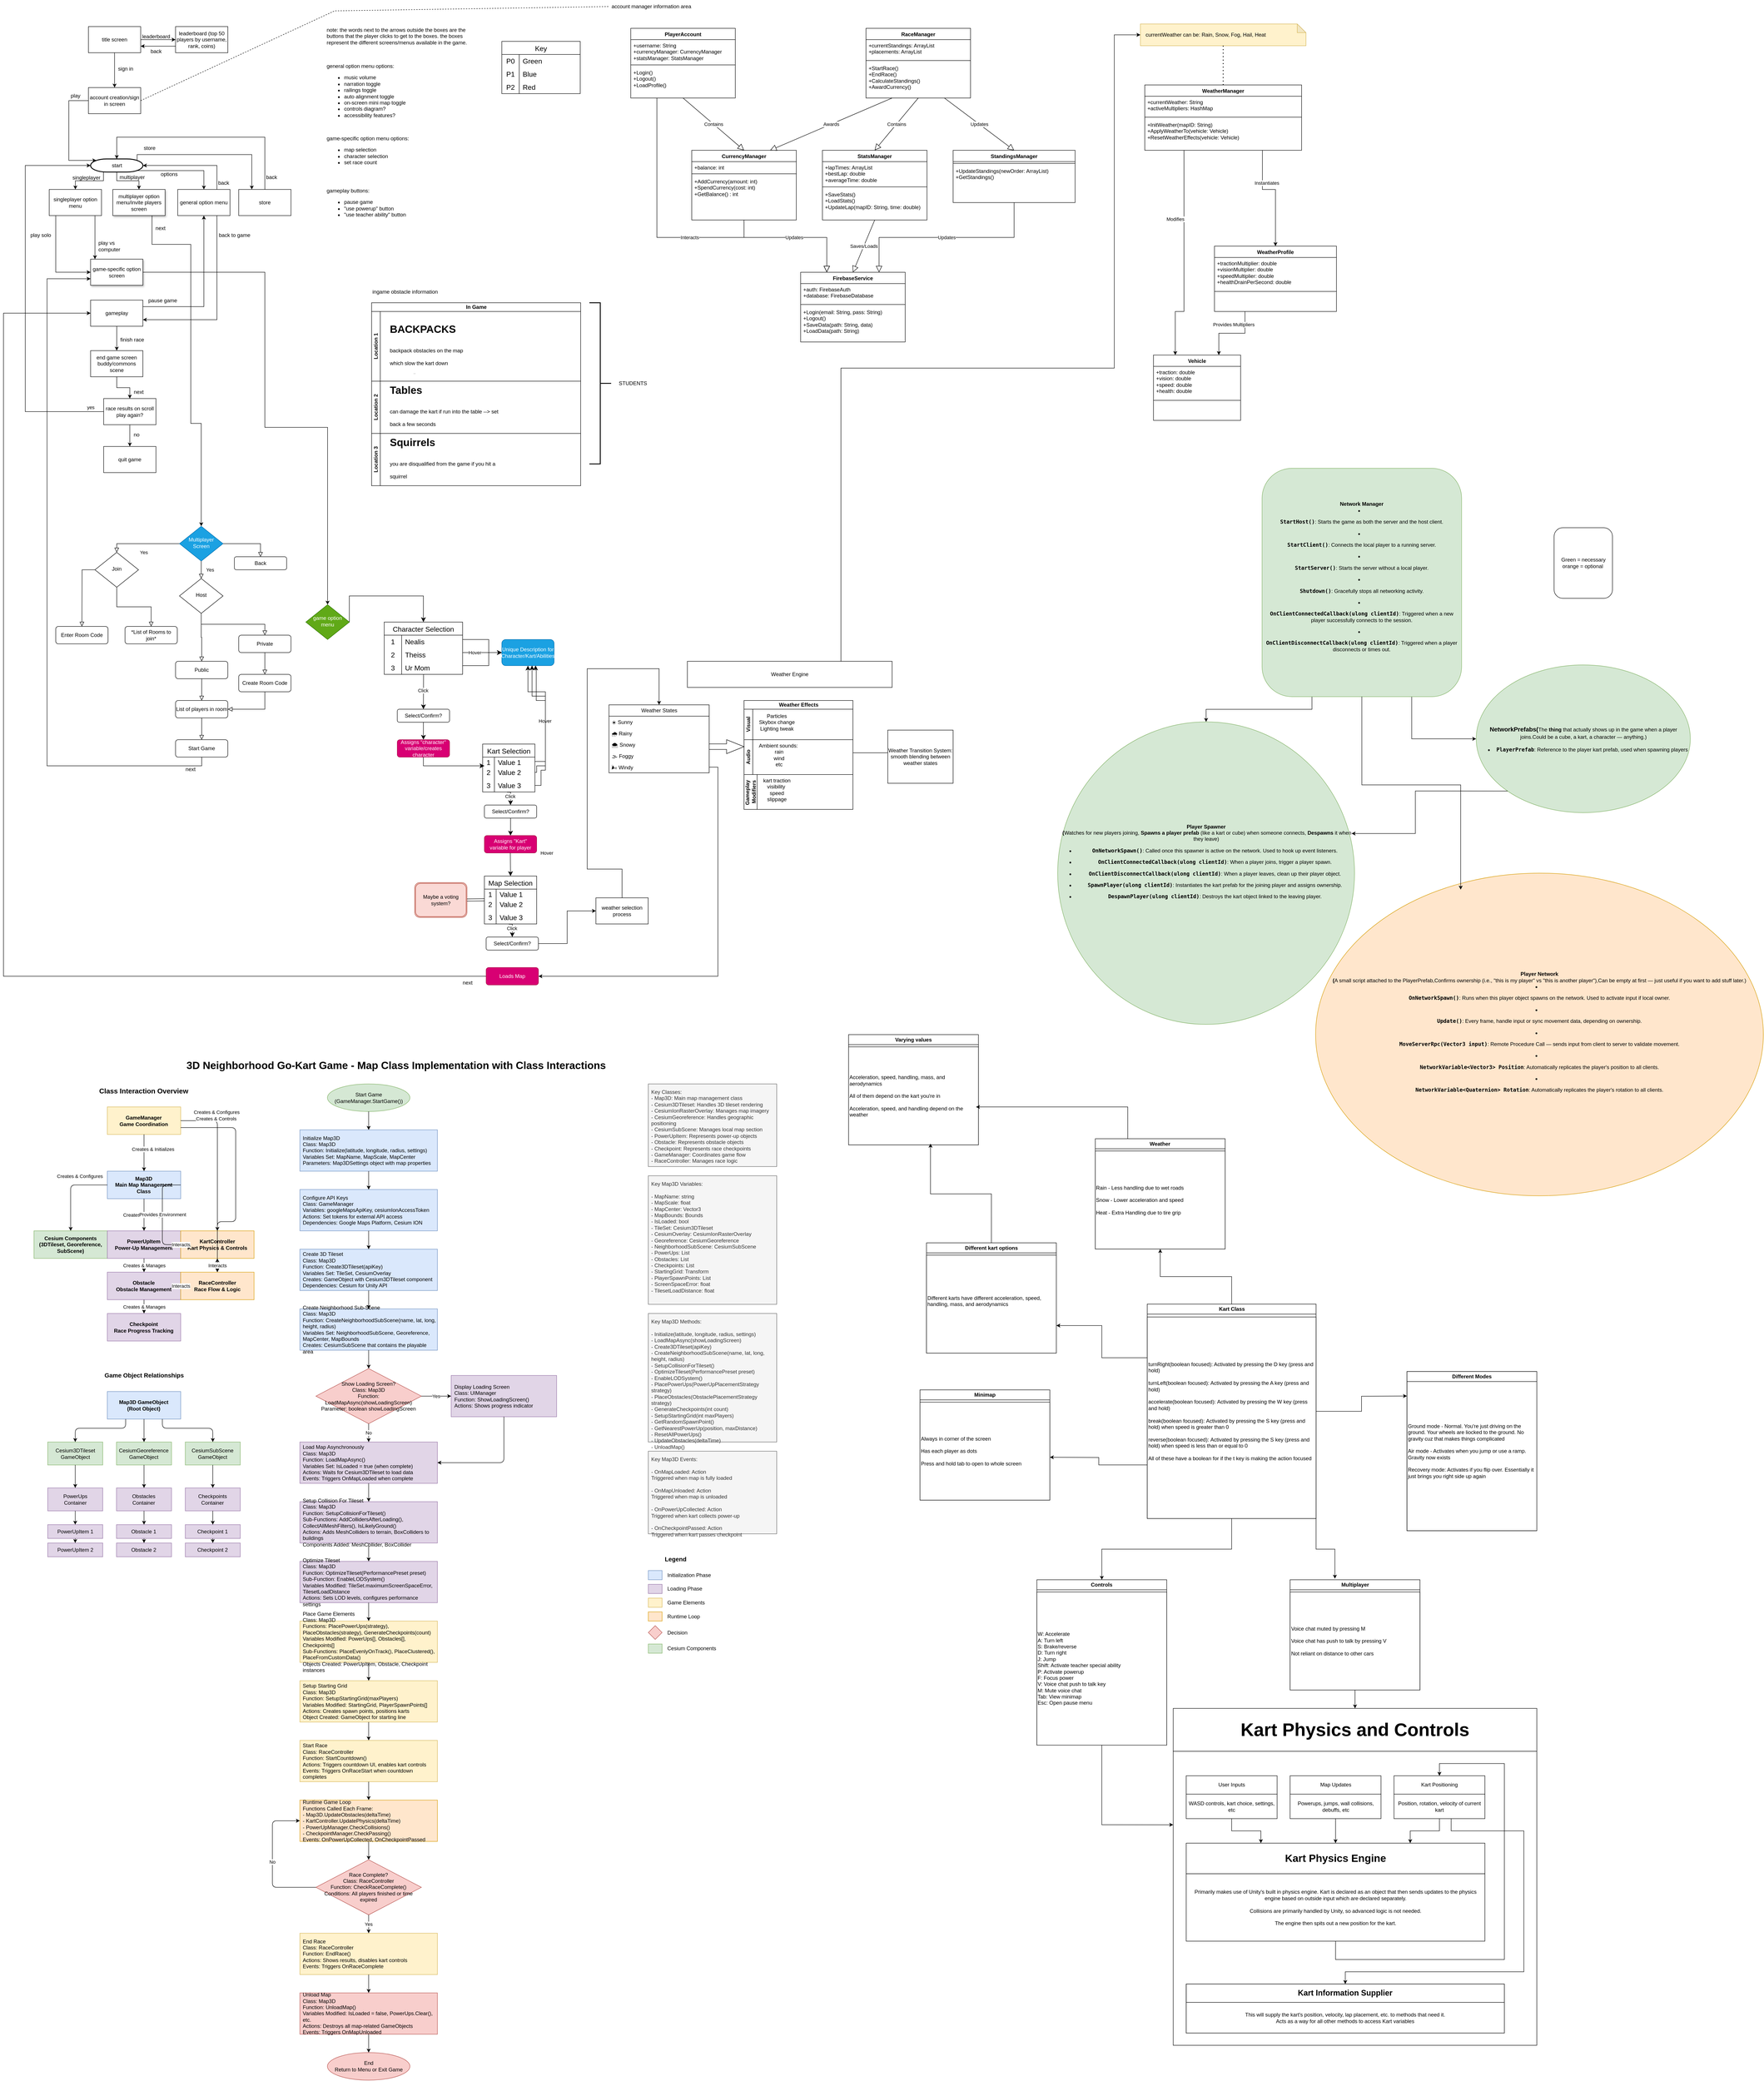 <mxfile version="26.2.15">
  <diagram name="Page-1" id="vsyR0sQd1lQsANW_86_q">
    <mxGraphModel dx="4936" dy="3296" grid="1" gridSize="10" guides="1" tooltips="1" connect="1" arrows="1" fold="1" page="1" pageScale="1" pageWidth="850" pageHeight="1100" math="0" shadow="0">
      <root>
        <mxCell id="0" />
        <mxCell id="1" parent="0" />
        <mxCell id="LeGc9Frrw5g8Nja1Y6hc-1" style="edgeStyle=orthogonalEdgeStyle;rounded=0;orthogonalLoop=1;jettySize=auto;html=1;exitX=0.246;exitY=1.017;exitDx=0;exitDy=0;exitPerimeter=0;entryX=0.5;entryY=0;entryDx=0;entryDy=0;" parent="1" source="LeGc9Frrw5g8Nja1Y6hc-5" target="LeGc9Frrw5g8Nja1Y6hc-9" edge="1">
          <mxGeometry relative="1" as="geometry" />
        </mxCell>
        <mxCell id="LeGc9Frrw5g8Nja1Y6hc-2" style="edgeStyle=orthogonalEdgeStyle;rounded=0;orthogonalLoop=1;jettySize=auto;html=1;exitX=0.5;exitY=1;exitDx=0;exitDy=0;exitPerimeter=0;entryX=0.5;entryY=0;entryDx=0;entryDy=0;" parent="1" source="LeGc9Frrw5g8Nja1Y6hc-5" target="LeGc9Frrw5g8Nja1Y6hc-11" edge="1">
          <mxGeometry relative="1" as="geometry" />
        </mxCell>
        <mxCell id="LeGc9Frrw5g8Nja1Y6hc-3" style="edgeStyle=orthogonalEdgeStyle;rounded=0;orthogonalLoop=1;jettySize=auto;html=1;exitX=0.89;exitY=0.89;exitDx=0;exitDy=0;exitPerimeter=0;entryX=0.5;entryY=0;entryDx=0;entryDy=0;" parent="1" source="LeGc9Frrw5g8Nja1Y6hc-5" target="LeGc9Frrw5g8Nja1Y6hc-13" edge="1">
          <mxGeometry relative="1" as="geometry" />
        </mxCell>
        <mxCell id="LeGc9Frrw5g8Nja1Y6hc-4" style="edgeStyle=orthogonalEdgeStyle;rounded=0;orthogonalLoop=1;jettySize=auto;html=1;exitX=0.89;exitY=0.11;exitDx=0;exitDy=0;exitPerimeter=0;entryX=0.25;entryY=0;entryDx=0;entryDy=0;" parent="1" source="LeGc9Frrw5g8Nja1Y6hc-5" target="LeGc9Frrw5g8Nja1Y6hc-41" edge="1">
          <mxGeometry relative="1" as="geometry">
            <Array as="points">
              <mxPoint x="367" y="379.89" />
              <mxPoint x="630" y="379.89" />
            </Array>
          </mxGeometry>
        </mxCell>
        <mxCell id="LeGc9Frrw5g8Nja1Y6hc-5" value="start" style="shape=mxgraph.flowchart.terminator;strokeWidth=2;gradientColor=none;gradientDirection=north;fontStyle=0;html=1;fillColor=light-dark(#FFFFFF,#009900);" parent="1" vertex="1">
          <mxGeometry x="260" y="389.89" width="120" height="30" as="geometry" />
        </mxCell>
        <mxCell id="LeGc9Frrw5g8Nja1Y6hc-6" value="note: the words next to the arrows outside the boxes are the&lt;div&gt;buttons that the player clicks to get to the boxes. the boxes&lt;/div&gt;&lt;div&gt;represent the different screens/menus available in the game.&lt;/div&gt;" style="text;fontStyle=0;html=1;strokeColor=none;gradientColor=none;fillColor=none;strokeWidth=2;" parent="1" vertex="1">
          <mxGeometry x="800" y="80" width="330" height="56" as="geometry" />
        </mxCell>
        <mxCell id="LeGc9Frrw5g8Nja1Y6hc-7" value="" style="edgeStyle=orthogonalEdgeStyle;rounded=0;orthogonalLoop=1;jettySize=auto;html=1;" parent="1" source="LeGc9Frrw5g8Nja1Y6hc-9" target="LeGc9Frrw5g8Nja1Y6hc-15" edge="1">
          <mxGeometry relative="1" as="geometry">
            <Array as="points">
              <mxPoint x="180" y="569.89" />
              <mxPoint x="180" y="569.89" />
            </Array>
          </mxGeometry>
        </mxCell>
        <mxCell id="LeGc9Frrw5g8Nja1Y6hc-8" value="" style="edgeStyle=orthogonalEdgeStyle;rounded=0;orthogonalLoop=1;jettySize=auto;html=1;" parent="1" source="LeGc9Frrw5g8Nja1Y6hc-9" target="LeGc9Frrw5g8Nja1Y6hc-15" edge="1">
          <mxGeometry relative="1" as="geometry">
            <Array as="points">
              <mxPoint x="270" y="579.89" />
              <mxPoint x="270" y="579.89" />
            </Array>
          </mxGeometry>
        </mxCell>
        <mxCell id="LeGc9Frrw5g8Nja1Y6hc-9" value="singleplayer option menu" style="rounded=0;whiteSpace=wrap;html=1;fillColor=light-dark(#FFFFFF,#006600);" parent="1" vertex="1">
          <mxGeometry x="165" y="459.89" width="120" height="60" as="geometry" />
        </mxCell>
        <mxCell id="LeGc9Frrw5g8Nja1Y6hc-10" style="edgeStyle=orthogonalEdgeStyle;rounded=0;orthogonalLoop=1;jettySize=auto;html=1;exitX=0.75;exitY=1;exitDx=0;exitDy=0;entryX=0.5;entryY=0;entryDx=0;entryDy=0;" parent="1" source="LeGc9Frrw5g8Nja1Y6hc-11" target="LeGc9Frrw5g8Nja1Y6hc-47" edge="1">
          <mxGeometry relative="1" as="geometry">
            <Array as="points">
              <mxPoint x="401" y="586" />
              <mxPoint x="490" y="586" />
              <mxPoint x="490" y="997" />
              <mxPoint x="514" y="997" />
            </Array>
          </mxGeometry>
        </mxCell>
        <mxCell id="LeGc9Frrw5g8Nja1Y6hc-11" value="multiplayer option menu/invite players screen" style="rounded=0;whiteSpace=wrap;html=1;fillColor=light-dark(#FFFFFF,#3333FF);shadow=1;" parent="1" vertex="1">
          <mxGeometry x="311" y="459.89" width="120" height="60" as="geometry" />
        </mxCell>
        <mxCell id="LeGc9Frrw5g8Nja1Y6hc-12" style="edgeStyle=orthogonalEdgeStyle;rounded=0;orthogonalLoop=1;jettySize=auto;html=1;exitX=0.75;exitY=1;exitDx=0;exitDy=0;entryX=1;entryY=0.75;entryDx=0;entryDy=0;" parent="1" source="LeGc9Frrw5g8Nja1Y6hc-13" target="LeGc9Frrw5g8Nja1Y6hc-21" edge="1">
          <mxGeometry relative="1" as="geometry" />
        </mxCell>
        <mxCell id="LeGc9Frrw5g8Nja1Y6hc-13" value="general option menu" style="rounded=0;whiteSpace=wrap;html=1;fillColor=light-dark(#FFFFFF,#3333FF);" parent="1" vertex="1">
          <mxGeometry x="460" y="459.89" width="120" height="60" as="geometry" />
        </mxCell>
        <mxCell id="LeGc9Frrw5g8Nja1Y6hc-14" style="edgeStyle=orthogonalEdgeStyle;rounded=0;orthogonalLoop=1;jettySize=auto;html=1;exitX=1;exitY=0.5;exitDx=0;exitDy=0;entryX=0.5;entryY=0;entryDx=0;entryDy=0;" parent="1" source="LeGc9Frrw5g8Nja1Y6hc-15" target="LeGc9Frrw5g8Nja1Y6hc-45" edge="1">
          <mxGeometry relative="1" as="geometry">
            <Array as="points">
              <mxPoint x="660" y="650" />
              <mxPoint x="660" y="1006" />
              <mxPoint x="804" y="1006" />
            </Array>
          </mxGeometry>
        </mxCell>
        <mxCell id="LeGc9Frrw5g8Nja1Y6hc-15" value="game-specific option screen" style="whiteSpace=wrap;html=1;rounded=0;fillColor=light-dark(#FFFFFF,#006600);shadow=1;" parent="1" vertex="1">
          <mxGeometry x="260" y="619.89" width="120" height="60" as="geometry" />
        </mxCell>
        <mxCell id="LeGc9Frrw5g8Nja1Y6hc-16" value="play solo" style="text;html=1;align=center;verticalAlign=middle;resizable=0;points=[];autosize=1;strokeColor=none;fillColor=none;" parent="1" vertex="1">
          <mxGeometry x="110" y="549.89" width="70" height="30" as="geometry" />
        </mxCell>
        <mxCell id="LeGc9Frrw5g8Nja1Y6hc-17" value="play vs&lt;div&gt;computer&lt;/div&gt;" style="text;html=1;align=left;verticalAlign=middle;resizable=0;points=[];autosize=1;strokeColor=none;fillColor=none;" parent="1" vertex="1">
          <mxGeometry x="276" y="569.89" width="70" height="40" as="geometry" />
        </mxCell>
        <mxCell id="LeGc9Frrw5g8Nja1Y6hc-18" style="edgeStyle=orthogonalEdgeStyle;rounded=0;orthogonalLoop=1;jettySize=auto;html=1;exitX=0.75;exitY=0;exitDx=0;exitDy=0;entryX=1;entryY=0.5;entryDx=0;entryDy=0;entryPerimeter=0;" parent="1" source="LeGc9Frrw5g8Nja1Y6hc-13" target="LeGc9Frrw5g8Nja1Y6hc-5" edge="1">
          <mxGeometry relative="1" as="geometry" />
        </mxCell>
        <mxCell id="LeGc9Frrw5g8Nja1Y6hc-19" style="edgeStyle=orthogonalEdgeStyle;rounded=0;orthogonalLoop=1;jettySize=auto;html=1;exitX=1;exitY=0.25;exitDx=0;exitDy=0;entryX=0.5;entryY=1;entryDx=0;entryDy=0;" parent="1" source="LeGc9Frrw5g8Nja1Y6hc-21" target="LeGc9Frrw5g8Nja1Y6hc-13" edge="1">
          <mxGeometry relative="1" as="geometry" />
        </mxCell>
        <mxCell id="LeGc9Frrw5g8Nja1Y6hc-20" value="" style="edgeStyle=orthogonalEdgeStyle;rounded=0;orthogonalLoop=1;jettySize=auto;html=1;" parent="1" source="LeGc9Frrw5g8Nja1Y6hc-21" target="LeGc9Frrw5g8Nja1Y6hc-27" edge="1">
          <mxGeometry relative="1" as="geometry" />
        </mxCell>
        <mxCell id="LeGc9Frrw5g8Nja1Y6hc-21" value="gameplay" style="whiteSpace=wrap;html=1;rounded=0;fillColor=light-dark(#FFFFFF,#006600);" parent="1" vertex="1">
          <mxGeometry x="260" y="713.89" width="120" height="60" as="geometry" />
        </mxCell>
        <mxCell id="LeGc9Frrw5g8Nja1Y6hc-22" value="back to game" style="text;html=1;align=center;verticalAlign=middle;resizable=0;points=[];autosize=1;strokeColor=none;fillColor=none;" parent="1" vertex="1">
          <mxGeometry x="540" y="549.89" width="100" height="30" as="geometry" />
        </mxCell>
        <mxCell id="LeGc9Frrw5g8Nja1Y6hc-23" value="singleplayer" style="text;html=1;align=center;verticalAlign=middle;resizable=0;points=[];autosize=1;strokeColor=none;fillColor=none;" parent="1" vertex="1">
          <mxGeometry x="205" y="417.89" width="90" height="30" as="geometry" />
        </mxCell>
        <mxCell id="LeGc9Frrw5g8Nja1Y6hc-24" value="multiplayer" style="text;html=1;align=center;verticalAlign=middle;resizable=0;points=[];autosize=1;strokeColor=none;fillColor=none;" parent="1" vertex="1">
          <mxGeometry x="315" y="416.89" width="80" height="30" as="geometry" />
        </mxCell>
        <mxCell id="LeGc9Frrw5g8Nja1Y6hc-25" value="options" style="text;html=1;align=center;verticalAlign=middle;resizable=0;points=[];autosize=1;strokeColor=none;fillColor=none;" parent="1" vertex="1">
          <mxGeometry x="410" y="409.89" width="60" height="30" as="geometry" />
        </mxCell>
        <mxCell id="LeGc9Frrw5g8Nja1Y6hc-26" value="" style="edgeStyle=orthogonalEdgeStyle;rounded=0;orthogonalLoop=1;jettySize=auto;html=1;" parent="1" source="LeGc9Frrw5g8Nja1Y6hc-27" target="LeGc9Frrw5g8Nja1Y6hc-30" edge="1">
          <mxGeometry relative="1" as="geometry" />
        </mxCell>
        <mxCell id="LeGc9Frrw5g8Nja1Y6hc-27" value="end game screen&lt;div&gt;buddy/commons scene&lt;/div&gt;" style="rounded=0;whiteSpace=wrap;html=1;fillColor=light-dark(#FFFFFF,#3333FF);" parent="1" vertex="1">
          <mxGeometry x="260" y="829.89" width="120" height="60" as="geometry" />
        </mxCell>
        <mxCell id="LeGc9Frrw5g8Nja1Y6hc-28" value="finish race" style="text;html=1;align=center;verticalAlign=middle;resizable=0;points=[];autosize=1;strokeColor=none;fillColor=none;" parent="1" vertex="1">
          <mxGeometry x="315" y="789.89" width="80" height="30" as="geometry" />
        </mxCell>
        <mxCell id="LeGc9Frrw5g8Nja1Y6hc-29" value="" style="edgeStyle=orthogonalEdgeStyle;rounded=0;orthogonalLoop=1;jettySize=auto;html=1;" parent="1" source="LeGc9Frrw5g8Nja1Y6hc-30" target="LeGc9Frrw5g8Nja1Y6hc-33" edge="1">
          <mxGeometry relative="1" as="geometry" />
        </mxCell>
        <mxCell id="LeGc9Frrw5g8Nja1Y6hc-30" value="race results on scroll&lt;div&gt;play again?&lt;/div&gt;" style="whiteSpace=wrap;html=1;rounded=0;fillColor=light-dark(#FFFFFF,#3333FF);" parent="1" vertex="1">
          <mxGeometry x="290" y="939.89" width="120" height="60" as="geometry" />
        </mxCell>
        <mxCell id="LeGc9Frrw5g8Nja1Y6hc-31" value="next" style="text;html=1;align=center;verticalAlign=middle;resizable=0;points=[];autosize=1;strokeColor=none;fillColor=none;" parent="1" vertex="1">
          <mxGeometry x="345" y="909.89" width="50" height="30" as="geometry" />
        </mxCell>
        <mxCell id="LeGc9Frrw5g8Nja1Y6hc-32" value="pause game" style="text;html=1;align=center;verticalAlign=middle;resizable=0;points=[];autosize=1;strokeColor=none;fillColor=none;" parent="1" vertex="1">
          <mxGeometry x="380" y="699.89" width="90" height="30" as="geometry" />
        </mxCell>
        <mxCell id="LeGc9Frrw5g8Nja1Y6hc-33" value="quit game" style="whiteSpace=wrap;html=1;rounded=0;fillColor=light-dark(#FFFFFF,#006600);" parent="1" vertex="1">
          <mxGeometry x="290" y="1049.89" width="120" height="60" as="geometry" />
        </mxCell>
        <mxCell id="LeGc9Frrw5g8Nja1Y6hc-34" value="no" style="text;html=1;align=center;verticalAlign=middle;resizable=0;points=[];autosize=1;strokeColor=none;fillColor=none;" parent="1" vertex="1">
          <mxGeometry x="345" y="1007.89" width="40" height="30" as="geometry" />
        </mxCell>
        <mxCell id="LeGc9Frrw5g8Nja1Y6hc-35" style="edgeStyle=orthogonalEdgeStyle;rounded=0;orthogonalLoop=1;jettySize=auto;html=1;exitX=0;exitY=0.5;exitDx=0;exitDy=0;entryX=0;entryY=0.5;entryDx=0;entryDy=0;entryPerimeter=0;" parent="1" source="LeGc9Frrw5g8Nja1Y6hc-30" target="LeGc9Frrw5g8Nja1Y6hc-5" edge="1">
          <mxGeometry relative="1" as="geometry">
            <Array as="points">
              <mxPoint x="110" y="969.89" />
              <mxPoint x="110" y="404.89" />
            </Array>
          </mxGeometry>
        </mxCell>
        <mxCell id="LeGc9Frrw5g8Nja1Y6hc-36" value="yes" style="edgeLabel;html=1;align=center;verticalAlign=middle;resizable=0;points=[];" parent="LeGc9Frrw5g8Nja1Y6hc-35" vertex="1" connectable="0">
          <mxGeometry x="-0.913" y="-5" relative="1" as="geometry">
            <mxPoint x="9" y="-5" as="offset" />
          </mxGeometry>
        </mxCell>
        <mxCell id="LeGc9Frrw5g8Nja1Y6hc-37" value="general option menu options:&lt;div&gt;&lt;ul&gt;&lt;li&gt;music volume&lt;/li&gt;&lt;li&gt;narration toggle&lt;/li&gt;&lt;li&gt;railings toggle&lt;/li&gt;&lt;li&gt;auto alignment toggle&lt;/li&gt;&lt;li&gt;on-screen mini map toggle&lt;/li&gt;&lt;li&gt;controls diagram?&lt;/li&gt;&lt;li&gt;accessibility features?&lt;/li&gt;&lt;/ul&gt;&lt;/div&gt;" style="text;html=1;align=left;verticalAlign=middle;resizable=0;points=[];autosize=1;strokeColor=none;fillColor=none;" parent="1" vertex="1">
          <mxGeometry x="800" y="164" width="200" height="150" as="geometry" />
        </mxCell>
        <mxCell id="LeGc9Frrw5g8Nja1Y6hc-38" value="gameplay buttons:&lt;div&gt;&lt;ul&gt;&lt;li&gt;pause game&lt;/li&gt;&lt;li&gt;&quot;use powerup&quot; button&lt;/li&gt;&lt;li&gt;&quot;use teacher ability&quot; button&lt;/li&gt;&lt;/ul&gt;&lt;/div&gt;" style="text;html=1;align=left;verticalAlign=middle;resizable=0;points=[];autosize=1;strokeColor=none;fillColor=none;" parent="1" vertex="1">
          <mxGeometry x="800" y="446" width="210" height="100" as="geometry" />
        </mxCell>
        <mxCell id="LeGc9Frrw5g8Nja1Y6hc-39" value="game-specific option menu options:&lt;div&gt;&lt;ul&gt;&lt;li&gt;map selection&lt;/li&gt;&lt;li&gt;character selection&lt;/li&gt;&lt;li&gt;set race count&lt;/li&gt;&lt;/ul&gt;&lt;/div&gt;" style="text;html=1;align=left;verticalAlign=middle;resizable=0;points=[];autosize=1;strokeColor=none;fillColor=none;" parent="1" vertex="1">
          <mxGeometry x="800" y="326" width="210" height="100" as="geometry" />
        </mxCell>
        <mxCell id="LeGc9Frrw5g8Nja1Y6hc-40" value="back" style="text;html=1;align=center;verticalAlign=middle;resizable=0;points=[];autosize=1;strokeColor=none;fillColor=none;" parent="1" vertex="1">
          <mxGeometry x="540" y="429.89" width="50" height="30" as="geometry" />
        </mxCell>
        <mxCell id="LeGc9Frrw5g8Nja1Y6hc-41" value="store" style="whiteSpace=wrap;html=1;rounded=0;fillColor=light-dark(#FFFFFF,#FF6666);" parent="1" vertex="1">
          <mxGeometry x="600" y="459.89" width="120" height="60" as="geometry" />
        </mxCell>
        <mxCell id="LeGc9Frrw5g8Nja1Y6hc-42" style="edgeStyle=orthogonalEdgeStyle;rounded=0;orthogonalLoop=1;jettySize=auto;html=1;exitX=0.5;exitY=0;exitDx=0;exitDy=0;entryX=0.5;entryY=0;entryDx=0;entryDy=0;entryPerimeter=0;" parent="1" source="LeGc9Frrw5g8Nja1Y6hc-41" target="LeGc9Frrw5g8Nja1Y6hc-5" edge="1">
          <mxGeometry relative="1" as="geometry">
            <Array as="points">
              <mxPoint x="660" y="339.89" />
              <mxPoint x="320" y="339.89" />
            </Array>
          </mxGeometry>
        </mxCell>
        <mxCell id="LeGc9Frrw5g8Nja1Y6hc-43" value="store" style="text;html=1;align=center;verticalAlign=middle;resizable=0;points=[];autosize=1;strokeColor=none;fillColor=none;" parent="1" vertex="1">
          <mxGeometry x="370" y="349.89" width="50" height="30" as="geometry" />
        </mxCell>
        <mxCell id="LeGc9Frrw5g8Nja1Y6hc-44" value="back" style="text;html=1;align=center;verticalAlign=middle;resizable=0;points=[];autosize=1;strokeColor=none;fillColor=none;" parent="1" vertex="1">
          <mxGeometry x="650" y="416.89" width="50" height="30" as="geometry" />
        </mxCell>
        <mxCell id="LeGc9Frrw5g8Nja1Y6hc-45" value="game option menu" style="rhombus;whiteSpace=wrap;html=1;shadow=0;fontFamily=Helvetica;fontSize=12;align=center;strokeWidth=1;spacing=6;spacingTop=-4;fillColor=#60a917;fontColor=#ffffff;strokeColor=#2D7600;" parent="1" vertex="1">
          <mxGeometry x="754" y="1413" width="100" height="80" as="geometry" />
        </mxCell>
        <mxCell id="LeGc9Frrw5g8Nja1Y6hc-46" value="Yes" style="rounded=0;html=1;jettySize=auto;orthogonalLoop=1;fontSize=11;endArrow=block;endFill=0;endSize=8;strokeWidth=1;shadow=0;labelBackgroundColor=none;edgeStyle=orthogonalEdgeStyle;" parent="1" source="LeGc9Frrw5g8Nja1Y6hc-47" target="LeGc9Frrw5g8Nja1Y6hc-49" edge="1">
          <mxGeometry y="20" relative="1" as="geometry">
            <mxPoint as="offset" />
            <Array as="points">
              <mxPoint x="320" y="1273" />
            </Array>
          </mxGeometry>
        </mxCell>
        <mxCell id="LeGc9Frrw5g8Nja1Y6hc-47" value="Multiplayer Screen" style="rhombus;whiteSpace=wrap;html=1;shadow=0;fontFamily=Helvetica;fontSize=12;align=center;strokeWidth=1;spacing=6;spacingTop=-4;fillColor=#1ba1e2;fontColor=#ffffff;strokeColor=#006EAF;" parent="1" vertex="1">
          <mxGeometry x="464" y="1233" width="100" height="80" as="geometry" />
        </mxCell>
        <mxCell id="LeGc9Frrw5g8Nja1Y6hc-48" value="" style="edgeStyle=orthogonalEdgeStyle;rounded=0;html=1;jettySize=auto;orthogonalLoop=1;fontSize=11;endArrow=block;endFill=0;endSize=8;strokeWidth=1;shadow=0;labelBackgroundColor=none;" parent="1" source="LeGc9Frrw5g8Nja1Y6hc-49" edge="1">
          <mxGeometry y="10" relative="1" as="geometry">
            <mxPoint as="offset" />
            <mxPoint x="240" y="1463" as="targetPoint" />
          </mxGeometry>
        </mxCell>
        <mxCell id="LeGc9Frrw5g8Nja1Y6hc-49" value="Join" style="rhombus;whiteSpace=wrap;html=1;shadow=0;fontFamily=Helvetica;fontSize=12;align=center;strokeWidth=1;spacing=6;spacingTop=-4;fillColor=light-dark(#FFFFFF,#3333FF);" parent="1" vertex="1">
          <mxGeometry x="270" y="1293" width="100" height="80" as="geometry" />
        </mxCell>
        <mxCell id="LeGc9Frrw5g8Nja1Y6hc-50" value="Enter Room Code" style="rounded=1;whiteSpace=wrap;html=1;fontSize=12;glass=0;strokeWidth=1;shadow=0;fillColor=light-dark(#FFFFFF,#3333FF);" parent="1" vertex="1">
          <mxGeometry x="180" y="1463" width="120" height="40" as="geometry" />
        </mxCell>
        <mxCell id="LeGc9Frrw5g8Nja1Y6hc-51" value="" style="edgeStyle=orthogonalEdgeStyle;rounded=0;html=1;jettySize=auto;orthogonalLoop=1;fontSize=11;endArrow=block;endFill=0;endSize=8;strokeWidth=1;shadow=0;labelBackgroundColor=none;entryX=0.5;entryY=0;entryDx=0;entryDy=0;exitX=0.5;exitY=1;exitDx=0;exitDy=0;" parent="1" source="LeGc9Frrw5g8Nja1Y6hc-52" target="LeGc9Frrw5g8Nja1Y6hc-54" edge="1">
          <mxGeometry y="10" relative="1" as="geometry">
            <mxPoint as="offset" />
            <mxPoint x="514" y="1483" as="targetPoint" />
          </mxGeometry>
        </mxCell>
        <mxCell id="LeGc9Frrw5g8Nja1Y6hc-52" value="Host" style="rhombus;whiteSpace=wrap;html=1;shadow=0;fontFamily=Helvetica;fontSize=12;align=center;strokeWidth=1;spacing=6;spacingTop=-4;fillColor=light-dark(#FFFFFF,#3333FF);" parent="1" vertex="1">
          <mxGeometry x="464" y="1353" width="100" height="80" as="geometry" />
        </mxCell>
        <mxCell id="LeGc9Frrw5g8Nja1Y6hc-53" value="Yes" style="rounded=0;html=1;jettySize=auto;orthogonalLoop=1;fontSize=11;endArrow=block;endFill=0;endSize=8;strokeWidth=1;shadow=0;labelBackgroundColor=none;edgeStyle=orthogonalEdgeStyle;entryX=0.5;entryY=0;entryDx=0;entryDy=0;exitX=0.5;exitY=1;exitDx=0;exitDy=0;" parent="1" source="LeGc9Frrw5g8Nja1Y6hc-47" target="LeGc9Frrw5g8Nja1Y6hc-52" edge="1">
          <mxGeometry y="20" relative="1" as="geometry">
            <mxPoint as="offset" />
            <mxPoint x="474" y="1283" as="sourcePoint" />
            <mxPoint x="390" y="1363" as="targetPoint" />
          </mxGeometry>
        </mxCell>
        <mxCell id="LeGc9Frrw5g8Nja1Y6hc-54" value="Private" style="rounded=1;whiteSpace=wrap;html=1;fontSize=12;glass=0;strokeWidth=1;shadow=0;fillColor=light-dark(#FFFFFF,#3333FF);" parent="1" vertex="1">
          <mxGeometry x="600" y="1483" width="120" height="40" as="geometry" />
        </mxCell>
        <mxCell id="LeGc9Frrw5g8Nja1Y6hc-55" value="Public" style="rounded=1;whiteSpace=wrap;html=1;fontSize=12;glass=0;strokeWidth=1;shadow=0;fillColor=light-dark(#FFFFFF,#3333FF);" parent="1" vertex="1">
          <mxGeometry x="455" y="1543" width="120" height="40" as="geometry" />
        </mxCell>
        <mxCell id="LeGc9Frrw5g8Nja1Y6hc-56" value="" style="edgeStyle=orthogonalEdgeStyle;rounded=0;html=1;jettySize=auto;orthogonalLoop=1;fontSize=11;endArrow=block;endFill=0;endSize=8;strokeWidth=1;shadow=0;labelBackgroundColor=none;entryX=0.5;entryY=0;entryDx=0;entryDy=0;exitX=0.5;exitY=1;exitDx=0;exitDy=0;" parent="1" source="LeGc9Frrw5g8Nja1Y6hc-52" target="LeGc9Frrw5g8Nja1Y6hc-55" edge="1">
          <mxGeometry y="10" relative="1" as="geometry">
            <mxPoint as="offset" />
            <mxPoint x="620" y="1493" as="targetPoint" />
            <mxPoint x="524" y="1443" as="sourcePoint" />
          </mxGeometry>
        </mxCell>
        <mxCell id="LeGc9Frrw5g8Nja1Y6hc-57" value="*List of Rooms to join*" style="rounded=1;whiteSpace=wrap;html=1;fillColor=light-dark(#FFFFFF,#3333FF);" parent="1" vertex="1">
          <mxGeometry x="339" y="1463" width="120" height="40" as="geometry" />
        </mxCell>
        <mxCell id="LeGc9Frrw5g8Nja1Y6hc-58" value="" style="edgeStyle=orthogonalEdgeStyle;rounded=0;html=1;jettySize=auto;orthogonalLoop=1;fontSize=11;endArrow=block;endFill=0;endSize=8;strokeWidth=1;shadow=0;labelBackgroundColor=none;exitX=0.5;exitY=1;exitDx=0;exitDy=0;entryX=0.5;entryY=0;entryDx=0;entryDy=0;" parent="1" source="LeGc9Frrw5g8Nja1Y6hc-49" target="LeGc9Frrw5g8Nja1Y6hc-57" edge="1">
          <mxGeometry x="-0.004" y="10" relative="1" as="geometry">
            <mxPoint as="offset" />
            <mxPoint x="330" y="1383" as="sourcePoint" />
            <mxPoint x="220" y="1473" as="targetPoint" />
          </mxGeometry>
        </mxCell>
        <mxCell id="LeGc9Frrw5g8Nja1Y6hc-59" value="" style="edgeStyle=orthogonalEdgeStyle;rounded=0;html=1;jettySize=auto;orthogonalLoop=1;fontSize=11;endArrow=block;endFill=0;endSize=8;strokeWidth=1;shadow=0;labelBackgroundColor=none;exitX=0.5;exitY=1;exitDx=0;exitDy=0;entryX=0.5;entryY=0;entryDx=0;entryDy=0;" parent="1" source="LeGc9Frrw5g8Nja1Y6hc-55" target="LeGc9Frrw5g8Nja1Y6hc-65" edge="1">
          <mxGeometry y="10" relative="1" as="geometry">
            <mxPoint as="offset" />
            <mxPoint x="515" y="1633" as="targetPoint" />
            <mxPoint x="524" y="1443" as="sourcePoint" />
          </mxGeometry>
        </mxCell>
        <mxCell id="LeGc9Frrw5g8Nja1Y6hc-60" style="edgeStyle=orthogonalEdgeStyle;rounded=0;orthogonalLoop=1;jettySize=auto;html=1;exitX=0.5;exitY=1;exitDx=0;exitDy=0;entryX=0;entryY=0.75;entryDx=0;entryDy=0;" parent="1" source="LeGc9Frrw5g8Nja1Y6hc-61" target="LeGc9Frrw5g8Nja1Y6hc-15" edge="1">
          <mxGeometry relative="1" as="geometry">
            <Array as="points">
              <mxPoint x="515" y="1783" />
              <mxPoint x="160" y="1783" />
              <mxPoint x="160" y="665" />
            </Array>
          </mxGeometry>
        </mxCell>
        <mxCell id="LeGc9Frrw5g8Nja1Y6hc-61" value="Start Game" style="rounded=1;whiteSpace=wrap;html=1;" parent="1" vertex="1">
          <mxGeometry x="455" y="1723" width="120" height="40" as="geometry" />
        </mxCell>
        <mxCell id="LeGc9Frrw5g8Nja1Y6hc-62" value="" style="edgeStyle=orthogonalEdgeStyle;rounded=0;html=1;jettySize=auto;orthogonalLoop=1;fontSize=11;endArrow=block;endFill=0;endSize=8;strokeWidth=1;shadow=0;labelBackgroundColor=none;exitX=0.5;exitY=1;exitDx=0;exitDy=0;" parent="1" source="LeGc9Frrw5g8Nja1Y6hc-54" target="LeGc9Frrw5g8Nja1Y6hc-63" edge="1">
          <mxGeometry y="10" relative="1" as="geometry">
            <mxPoint as="offset" />
            <mxPoint x="720" y="1603" as="targetPoint" />
            <mxPoint x="720" y="1553" as="sourcePoint" />
          </mxGeometry>
        </mxCell>
        <mxCell id="LeGc9Frrw5g8Nja1Y6hc-63" value="Create Room Code" style="rounded=1;whiteSpace=wrap;html=1;fontSize=12;glass=0;strokeWidth=1;shadow=0;fillColor=light-dark(#FFFFFF,#3333FF);" parent="1" vertex="1">
          <mxGeometry x="600" y="1573" width="120" height="40" as="geometry" />
        </mxCell>
        <mxCell id="LeGc9Frrw5g8Nja1Y6hc-64" value="" style="edgeStyle=orthogonalEdgeStyle;rounded=0;html=1;jettySize=auto;orthogonalLoop=1;fontSize=11;endArrow=block;endFill=0;endSize=8;strokeWidth=1;shadow=0;labelBackgroundColor=none;exitX=0.5;exitY=1;exitDx=0;exitDy=0;entryX=1;entryY=0.5;entryDx=0;entryDy=0;" parent="1" source="LeGc9Frrw5g8Nja1Y6hc-63" target="LeGc9Frrw5g8Nja1Y6hc-65" edge="1">
          <mxGeometry y="10" relative="1" as="geometry">
            <mxPoint as="offset" />
            <mxPoint x="659.58" y="1673" as="targetPoint" />
            <mxPoint x="659.58" y="1623" as="sourcePoint" />
          </mxGeometry>
        </mxCell>
        <mxCell id="LeGc9Frrw5g8Nja1Y6hc-65" value="List of players in room" style="rounded=1;whiteSpace=wrap;html=1;fontSize=12;glass=0;strokeWidth=1;shadow=0;fillColor=light-dark(#FFFFFF,#3333FF);" parent="1" vertex="1">
          <mxGeometry x="455" y="1633" width="120" height="40" as="geometry" />
        </mxCell>
        <mxCell id="LeGc9Frrw5g8Nja1Y6hc-66" value="" style="edgeStyle=orthogonalEdgeStyle;rounded=0;html=1;jettySize=auto;orthogonalLoop=1;fontSize=11;endArrow=block;endFill=0;endSize=8;strokeWidth=1;shadow=0;labelBackgroundColor=none;entryX=0.5;entryY=0;entryDx=0;entryDy=0;exitX=0.5;exitY=1;exitDx=0;exitDy=0;" parent="1" source="LeGc9Frrw5g8Nja1Y6hc-65" target="LeGc9Frrw5g8Nja1Y6hc-61" edge="1">
          <mxGeometry y="10" relative="1" as="geometry">
            <mxPoint as="offset" />
            <mxPoint x="400.5" y="1703" as="targetPoint" />
            <mxPoint x="397.5" y="1683" as="sourcePoint" />
          </mxGeometry>
        </mxCell>
        <mxCell id="LeGc9Frrw5g8Nja1Y6hc-67" value="" style="rounded=0;html=1;jettySize=auto;orthogonalLoop=1;fontSize=11;endArrow=block;endFill=0;endSize=8;strokeWidth=1;shadow=0;labelBackgroundColor=none;edgeStyle=orthogonalEdgeStyle;exitX=1;exitY=0.5;exitDx=0;exitDy=0;" parent="1" source="LeGc9Frrw5g8Nja1Y6hc-47" edge="1">
          <mxGeometry relative="1" as="geometry">
            <mxPoint x="660" y="1283" as="sourcePoint" />
            <mxPoint x="650" y="1303" as="targetPoint" />
            <Array as="points">
              <mxPoint x="650" y="1273" />
            </Array>
          </mxGeometry>
        </mxCell>
        <mxCell id="LeGc9Frrw5g8Nja1Y6hc-68" value="Back" style="rounded=1;whiteSpace=wrap;html=1;fillColor=light-dark(#FFFFFF,#3333FF);" parent="1" vertex="1">
          <mxGeometry x="590" y="1303" width="120" height="30" as="geometry" />
        </mxCell>
        <mxCell id="LeGc9Frrw5g8Nja1Y6hc-69" value="Character Selection" style="shape=table;startSize=30;container=1;collapsible=0;childLayout=tableLayout;fixedRows=1;rowLines=0;fontStyle=0;strokeColor=default;fontSize=16;" parent="1" vertex="1">
          <mxGeometry x="934" y="1453" width="180" height="120" as="geometry" />
        </mxCell>
        <mxCell id="LeGc9Frrw5g8Nja1Y6hc-70" value="" style="shape=tableRow;horizontal=0;startSize=0;swimlaneHead=0;swimlaneBody=0;top=0;left=0;bottom=0;right=0;collapsible=0;dropTarget=0;fillColor=none;points=[[0,0.5],[1,0.5]];portConstraint=eastwest;strokeColor=inherit;fontSize=16;" parent="LeGc9Frrw5g8Nja1Y6hc-69" vertex="1">
          <mxGeometry y="30" width="180" height="30" as="geometry" />
        </mxCell>
        <mxCell id="LeGc9Frrw5g8Nja1Y6hc-71" value="1" style="shape=partialRectangle;html=1;whiteSpace=wrap;connectable=0;fillColor=none;top=0;left=0;bottom=0;right=0;overflow=hidden;pointerEvents=1;strokeColor=inherit;fontSize=16;" parent="LeGc9Frrw5g8Nja1Y6hc-70" vertex="1">
          <mxGeometry width="40" height="30" as="geometry">
            <mxRectangle width="40" height="30" as="alternateBounds" />
          </mxGeometry>
        </mxCell>
        <mxCell id="LeGc9Frrw5g8Nja1Y6hc-72" value="Nealis" style="shape=partialRectangle;html=1;whiteSpace=wrap;connectable=0;fillColor=none;top=0;left=0;bottom=0;right=0;align=left;spacingLeft=6;overflow=hidden;strokeColor=inherit;fontSize=16;" parent="LeGc9Frrw5g8Nja1Y6hc-70" vertex="1">
          <mxGeometry x="40" width="140" height="30" as="geometry">
            <mxRectangle width="140" height="30" as="alternateBounds" />
          </mxGeometry>
        </mxCell>
        <mxCell id="LeGc9Frrw5g8Nja1Y6hc-73" value="" style="shape=tableRow;horizontal=0;startSize=0;swimlaneHead=0;swimlaneBody=0;top=0;left=0;bottom=0;right=0;collapsible=0;dropTarget=0;fillColor=none;points=[[0,0.5],[1,0.5]];portConstraint=eastwest;strokeColor=inherit;fontSize=16;" parent="LeGc9Frrw5g8Nja1Y6hc-69" vertex="1">
          <mxGeometry y="60" width="180" height="30" as="geometry" />
        </mxCell>
        <mxCell id="LeGc9Frrw5g8Nja1Y6hc-74" value="2" style="shape=partialRectangle;html=1;whiteSpace=wrap;connectable=0;fillColor=none;top=0;left=0;bottom=0;right=0;overflow=hidden;strokeColor=inherit;fontSize=16;" parent="LeGc9Frrw5g8Nja1Y6hc-73" vertex="1">
          <mxGeometry width="40" height="30" as="geometry">
            <mxRectangle width="40" height="30" as="alternateBounds" />
          </mxGeometry>
        </mxCell>
        <mxCell id="LeGc9Frrw5g8Nja1Y6hc-75" value="Theiss" style="shape=partialRectangle;html=1;whiteSpace=wrap;connectable=0;fillColor=none;top=0;left=0;bottom=0;right=0;align=left;spacingLeft=6;overflow=hidden;strokeColor=inherit;fontSize=16;" parent="LeGc9Frrw5g8Nja1Y6hc-73" vertex="1">
          <mxGeometry x="40" width="140" height="30" as="geometry">
            <mxRectangle width="140" height="30" as="alternateBounds" />
          </mxGeometry>
        </mxCell>
        <mxCell id="LeGc9Frrw5g8Nja1Y6hc-76" value="" style="shape=tableRow;horizontal=0;startSize=0;swimlaneHead=0;swimlaneBody=0;top=0;left=0;bottom=0;right=0;collapsible=0;dropTarget=0;fillColor=none;points=[[0,0.5],[1,0.5]];portConstraint=eastwest;strokeColor=inherit;fontSize=16;" parent="LeGc9Frrw5g8Nja1Y6hc-69" vertex="1">
          <mxGeometry y="90" width="180" height="30" as="geometry" />
        </mxCell>
        <mxCell id="LeGc9Frrw5g8Nja1Y6hc-77" value="3" style="shape=partialRectangle;html=1;whiteSpace=wrap;connectable=0;fillColor=none;top=0;left=0;bottom=0;right=0;overflow=hidden;strokeColor=inherit;fontSize=16;" parent="LeGc9Frrw5g8Nja1Y6hc-76" vertex="1">
          <mxGeometry width="40" height="30" as="geometry">
            <mxRectangle width="40" height="30" as="alternateBounds" />
          </mxGeometry>
        </mxCell>
        <mxCell id="LeGc9Frrw5g8Nja1Y6hc-78" value="Ur Mom" style="shape=partialRectangle;html=1;whiteSpace=wrap;connectable=0;fillColor=none;top=0;left=0;bottom=0;right=0;align=left;spacingLeft=6;overflow=hidden;strokeColor=inherit;fontSize=16;" parent="LeGc9Frrw5g8Nja1Y6hc-76" vertex="1">
          <mxGeometry x="40" width="140" height="30" as="geometry">
            <mxRectangle width="140" height="30" as="alternateBounds" />
          </mxGeometry>
        </mxCell>
        <mxCell id="LeGc9Frrw5g8Nja1Y6hc-79" value="" style="edgeStyle=elbowEdgeStyle;elbow=horizontal;endArrow=classic;html=1;curved=0;rounded=0;endSize=8;startSize=8;exitX=1;exitY=0.5;exitDx=0;exitDy=0;entryX=0.5;entryY=0;entryDx=0;entryDy=0;" parent="1" source="LeGc9Frrw5g8Nja1Y6hc-45" target="LeGc9Frrw5g8Nja1Y6hc-69" edge="1">
          <mxGeometry width="50" height="50" relative="1" as="geometry">
            <mxPoint x="1064" y="1423" as="sourcePoint" />
            <mxPoint x="1114" y="1373" as="targetPoint" />
            <Array as="points">
              <mxPoint x="924" y="1393" />
            </Array>
          </mxGeometry>
        </mxCell>
        <mxCell id="LeGc9Frrw5g8Nja1Y6hc-80" value="" style="edgeStyle=segmentEdgeStyle;endArrow=classic;html=1;curved=0;rounded=0;endSize=8;startSize=8;exitX=0.502;exitY=1.018;exitDx=0;exitDy=0;exitPerimeter=0;" parent="1" source="LeGc9Frrw5g8Nja1Y6hc-76" edge="1">
          <mxGeometry width="50" height="50" relative="1" as="geometry">
            <mxPoint x="1064" y="1633" as="sourcePoint" />
            <mxPoint x="1024" y="1653" as="targetPoint" />
          </mxGeometry>
        </mxCell>
        <mxCell id="LeGc9Frrw5g8Nja1Y6hc-81" value="Click" style="edgeLabel;html=1;align=center;verticalAlign=middle;resizable=0;points=[];" parent="LeGc9Frrw5g8Nja1Y6hc-80" vertex="1" connectable="0">
          <mxGeometry x="-0.085" y="-1" relative="1" as="geometry">
            <mxPoint as="offset" />
          </mxGeometry>
        </mxCell>
        <mxCell id="LeGc9Frrw5g8Nja1Y6hc-82" value="" style="edgeStyle=segmentEdgeStyle;endArrow=classic;html=1;curved=0;rounded=0;endSize=8;startSize=8;entryX=0;entryY=0.5;entryDx=0;entryDy=0;" parent="1" target="LeGc9Frrw5g8Nja1Y6hc-86" edge="1">
          <mxGeometry width="50" height="50" relative="1" as="geometry">
            <mxPoint x="1114" y="1493" as="sourcePoint" />
            <mxPoint x="1194" y="1493" as="targetPoint" />
            <Array as="points">
              <mxPoint x="1174" y="1493" />
              <mxPoint x="1174" y="1523" />
            </Array>
          </mxGeometry>
        </mxCell>
        <mxCell id="LeGc9Frrw5g8Nja1Y6hc-83" value="" style="edgeStyle=segmentEdgeStyle;endArrow=classic;html=1;curved=0;rounded=0;endSize=8;startSize=8;entryX=0;entryY=0.5;entryDx=0;entryDy=0;" parent="1" target="LeGc9Frrw5g8Nja1Y6hc-86" edge="1">
          <mxGeometry width="50" height="50" relative="1" as="geometry">
            <mxPoint x="1114" y="1523" as="sourcePoint" />
            <mxPoint x="1194" y="1523" as="targetPoint" />
            <Array as="points" />
          </mxGeometry>
        </mxCell>
        <mxCell id="LeGc9Frrw5g8Nja1Y6hc-84" value="Hover" style="edgeLabel;html=1;align=center;verticalAlign=middle;resizable=0;points=[];" parent="LeGc9Frrw5g8Nja1Y6hc-83" vertex="1" connectable="0">
          <mxGeometry x="-0.388" relative="1" as="geometry">
            <mxPoint as="offset" />
          </mxGeometry>
        </mxCell>
        <mxCell id="LeGc9Frrw5g8Nja1Y6hc-85" value="" style="edgeStyle=segmentEdgeStyle;endArrow=classic;html=1;curved=0;rounded=0;endSize=8;startSize=8;entryX=0;entryY=0.5;entryDx=0;entryDy=0;" parent="1" target="LeGc9Frrw5g8Nja1Y6hc-86" edge="1">
          <mxGeometry width="50" height="50" relative="1" as="geometry">
            <mxPoint x="1114" y="1553" as="sourcePoint" />
            <mxPoint x="1194" y="1553" as="targetPoint" />
            <Array as="points">
              <mxPoint x="1174" y="1553" />
              <mxPoint x="1174" y="1523" />
            </Array>
          </mxGeometry>
        </mxCell>
        <mxCell id="LeGc9Frrw5g8Nja1Y6hc-86" value="Unique Description for Character/Kart/Abilities" style="rounded=1;whiteSpace=wrap;html=1;fillColor=#1ba1e2;fontColor=#ffffff;strokeColor=#006EAF;" parent="1" vertex="1">
          <mxGeometry x="1204" y="1493" width="120" height="60" as="geometry" />
        </mxCell>
        <mxCell id="LeGc9Frrw5g8Nja1Y6hc-87" value="Select/Confirm?" style="rounded=1;whiteSpace=wrap;html=1;" parent="1" vertex="1">
          <mxGeometry x="964" y="1653" width="120" height="30" as="geometry" />
        </mxCell>
        <mxCell id="LeGc9Frrw5g8Nja1Y6hc-88" value="" style="edgeStyle=segmentEdgeStyle;endArrow=classic;html=1;curved=0;rounded=0;endSize=8;startSize=8;exitX=0.5;exitY=1;exitDx=0;exitDy=0;" parent="1" source="LeGc9Frrw5g8Nja1Y6hc-87" edge="1">
          <mxGeometry width="50" height="50" relative="1" as="geometry">
            <mxPoint x="1024" y="1753" as="sourcePoint" />
            <mxPoint x="1024" y="1723" as="targetPoint" />
          </mxGeometry>
        </mxCell>
        <mxCell id="LeGc9Frrw5g8Nja1Y6hc-89" value="Assigns &quot;character&quot; variable/creates character" style="rounded=1;whiteSpace=wrap;html=1;fillColor=light-dark(#D80073,#009900);fontColor=#ffffff;strokeColor=#A50040;" parent="1" vertex="1">
          <mxGeometry x="964" y="1723" width="120" height="40" as="geometry" />
        </mxCell>
        <mxCell id="LeGc9Frrw5g8Nja1Y6hc-90" value="" style="edgeStyle=segmentEdgeStyle;endArrow=classic;html=1;curved=0;rounded=0;endSize=8;startSize=8;exitX=0.5;exitY=1;exitDx=0;exitDy=0;" parent="1" source="LeGc9Frrw5g8Nja1Y6hc-89" edge="1">
          <mxGeometry width="50" height="50" relative="1" as="geometry">
            <mxPoint x="1114" y="1803" as="sourcePoint" />
            <mxPoint x="1164" y="1783" as="targetPoint" />
            <Array as="points">
              <mxPoint x="1024" y="1783" />
              <mxPoint x="1164" y="1783" />
            </Array>
          </mxGeometry>
        </mxCell>
        <mxCell id="LeGc9Frrw5g8Nja1Y6hc-91" value="Kart Selection" style="shape=table;startSize=30;container=1;collapsible=0;childLayout=tableLayout;fixedRows=1;rowLines=0;fontStyle=0;strokeColor=default;fontSize=16;" parent="1" vertex="1">
          <mxGeometry x="1160" y="1733" width="120" height="110" as="geometry" />
        </mxCell>
        <mxCell id="LeGc9Frrw5g8Nja1Y6hc-92" value="" style="shape=tableRow;horizontal=0;startSize=0;swimlaneHead=0;swimlaneBody=0;top=0;left=0;bottom=0;right=0;collapsible=0;dropTarget=0;fillColor=none;points=[[0,0.5],[1,0.5]];portConstraint=eastwest;strokeColor=inherit;fontSize=16;" parent="LeGc9Frrw5g8Nja1Y6hc-91" vertex="1">
          <mxGeometry y="30" width="120" height="20" as="geometry" />
        </mxCell>
        <mxCell id="LeGc9Frrw5g8Nja1Y6hc-93" value="1" style="shape=partialRectangle;html=1;whiteSpace=wrap;connectable=0;fillColor=none;top=0;left=0;bottom=0;right=0;overflow=hidden;pointerEvents=1;strokeColor=inherit;fontSize=16;" parent="LeGc9Frrw5g8Nja1Y6hc-92" vertex="1">
          <mxGeometry width="27" height="20" as="geometry">
            <mxRectangle width="27" height="20" as="alternateBounds" />
          </mxGeometry>
        </mxCell>
        <mxCell id="LeGc9Frrw5g8Nja1Y6hc-94" value="Value 1" style="shape=partialRectangle;html=1;whiteSpace=wrap;connectable=0;fillColor=none;top=0;left=0;bottom=0;right=0;align=left;spacingLeft=6;overflow=hidden;strokeColor=inherit;fontSize=16;" parent="LeGc9Frrw5g8Nja1Y6hc-92" vertex="1">
          <mxGeometry x="27" width="93" height="20" as="geometry">
            <mxRectangle width="93" height="20" as="alternateBounds" />
          </mxGeometry>
        </mxCell>
        <mxCell id="LeGc9Frrw5g8Nja1Y6hc-95" value="" style="shape=tableRow;horizontal=0;startSize=0;swimlaneHead=0;swimlaneBody=0;top=0;left=0;bottom=0;right=0;collapsible=0;dropTarget=0;fillColor=none;points=[[0,0.5],[1,0.5]];portConstraint=eastwest;strokeColor=inherit;fontSize=16;" parent="LeGc9Frrw5g8Nja1Y6hc-91" vertex="1">
          <mxGeometry y="50" width="120" height="30" as="geometry" />
        </mxCell>
        <mxCell id="LeGc9Frrw5g8Nja1Y6hc-96" value="2" style="shape=partialRectangle;html=1;whiteSpace=wrap;connectable=0;fillColor=none;top=0;left=0;bottom=0;right=0;overflow=hidden;strokeColor=inherit;fontSize=16;" parent="LeGc9Frrw5g8Nja1Y6hc-95" vertex="1">
          <mxGeometry width="27" height="30" as="geometry">
            <mxRectangle width="27" height="30" as="alternateBounds" />
          </mxGeometry>
        </mxCell>
        <mxCell id="LeGc9Frrw5g8Nja1Y6hc-97" value="Value 2" style="shape=partialRectangle;html=1;whiteSpace=wrap;connectable=0;fillColor=none;top=0;left=0;bottom=0;right=0;align=left;spacingLeft=6;overflow=hidden;strokeColor=inherit;fontSize=16;" parent="LeGc9Frrw5g8Nja1Y6hc-95" vertex="1">
          <mxGeometry x="27" width="93" height="30" as="geometry">
            <mxRectangle width="93" height="30" as="alternateBounds" />
          </mxGeometry>
        </mxCell>
        <mxCell id="LeGc9Frrw5g8Nja1Y6hc-98" value="" style="shape=tableRow;horizontal=0;startSize=0;swimlaneHead=0;swimlaneBody=0;top=0;left=0;bottom=0;right=0;collapsible=0;dropTarget=0;fillColor=none;points=[[0,0.5],[1,0.5]];portConstraint=eastwest;strokeColor=inherit;fontSize=16;" parent="LeGc9Frrw5g8Nja1Y6hc-91" vertex="1">
          <mxGeometry y="80" width="120" height="30" as="geometry" />
        </mxCell>
        <mxCell id="LeGc9Frrw5g8Nja1Y6hc-99" value="3" style="shape=partialRectangle;html=1;whiteSpace=wrap;connectable=0;fillColor=none;top=0;left=0;bottom=0;right=0;overflow=hidden;strokeColor=inherit;fontSize=16;" parent="LeGc9Frrw5g8Nja1Y6hc-98" vertex="1">
          <mxGeometry width="27" height="30" as="geometry">
            <mxRectangle width="27" height="30" as="alternateBounds" />
          </mxGeometry>
        </mxCell>
        <mxCell id="LeGc9Frrw5g8Nja1Y6hc-100" value="Value 3" style="shape=partialRectangle;html=1;whiteSpace=wrap;connectable=0;fillColor=none;top=0;left=0;bottom=0;right=0;align=left;spacingLeft=6;overflow=hidden;strokeColor=inherit;fontSize=16;" parent="LeGc9Frrw5g8Nja1Y6hc-98" vertex="1">
          <mxGeometry x="27" width="93" height="30" as="geometry">
            <mxRectangle width="93" height="30" as="alternateBounds" />
          </mxGeometry>
        </mxCell>
        <mxCell id="LeGc9Frrw5g8Nja1Y6hc-101" value="Key" style="shape=table;startSize=30;container=1;collapsible=0;childLayout=tableLayout;fixedRows=1;rowLines=0;fontStyle=0;strokeColor=default;fontSize=16;" parent="1" vertex="1">
          <mxGeometry x="1204" y="120" width="180" height="120" as="geometry" />
        </mxCell>
        <mxCell id="LeGc9Frrw5g8Nja1Y6hc-102" value="" style="shape=tableRow;horizontal=0;startSize=0;swimlaneHead=0;swimlaneBody=0;top=0;left=0;bottom=0;right=0;collapsible=0;dropTarget=0;fillColor=none;points=[[0,0.5],[1,0.5]];portConstraint=eastwest;strokeColor=inherit;fontSize=16;" parent="LeGc9Frrw5g8Nja1Y6hc-101" vertex="1">
          <mxGeometry y="30" width="180" height="30" as="geometry" />
        </mxCell>
        <mxCell id="LeGc9Frrw5g8Nja1Y6hc-103" value="P0" style="shape=partialRectangle;html=1;whiteSpace=wrap;connectable=0;fillColor=none;top=0;left=0;bottom=0;right=0;overflow=hidden;pointerEvents=1;strokeColor=inherit;fontSize=16;" parent="LeGc9Frrw5g8Nja1Y6hc-102" vertex="1">
          <mxGeometry width="40" height="30" as="geometry">
            <mxRectangle width="40" height="30" as="alternateBounds" />
          </mxGeometry>
        </mxCell>
        <mxCell id="LeGc9Frrw5g8Nja1Y6hc-104" value="Green" style="shape=partialRectangle;html=1;whiteSpace=wrap;connectable=0;fillColor=none;top=0;left=0;bottom=0;right=0;align=left;spacingLeft=6;overflow=hidden;strokeColor=inherit;fontSize=16;" parent="LeGc9Frrw5g8Nja1Y6hc-102" vertex="1">
          <mxGeometry x="40" width="140" height="30" as="geometry">
            <mxRectangle width="140" height="30" as="alternateBounds" />
          </mxGeometry>
        </mxCell>
        <mxCell id="LeGc9Frrw5g8Nja1Y6hc-105" value="" style="shape=tableRow;horizontal=0;startSize=0;swimlaneHead=0;swimlaneBody=0;top=0;left=0;bottom=0;right=0;collapsible=0;dropTarget=0;fillColor=none;points=[[0,0.5],[1,0.5]];portConstraint=eastwest;strokeColor=inherit;fontSize=16;" parent="LeGc9Frrw5g8Nja1Y6hc-101" vertex="1">
          <mxGeometry y="60" width="180" height="30" as="geometry" />
        </mxCell>
        <mxCell id="LeGc9Frrw5g8Nja1Y6hc-106" value="P1" style="shape=partialRectangle;html=1;whiteSpace=wrap;connectable=0;fillColor=none;top=0;left=0;bottom=0;right=0;overflow=hidden;strokeColor=inherit;fontSize=16;" parent="LeGc9Frrw5g8Nja1Y6hc-105" vertex="1">
          <mxGeometry width="40" height="30" as="geometry">
            <mxRectangle width="40" height="30" as="alternateBounds" />
          </mxGeometry>
        </mxCell>
        <mxCell id="LeGc9Frrw5g8Nja1Y6hc-107" value="Blue" style="shape=partialRectangle;html=1;whiteSpace=wrap;connectable=0;fillColor=none;top=0;left=0;bottom=0;right=0;align=left;spacingLeft=6;overflow=hidden;strokeColor=inherit;fontSize=16;" parent="LeGc9Frrw5g8Nja1Y6hc-105" vertex="1">
          <mxGeometry x="40" width="140" height="30" as="geometry">
            <mxRectangle width="140" height="30" as="alternateBounds" />
          </mxGeometry>
        </mxCell>
        <mxCell id="LeGc9Frrw5g8Nja1Y6hc-108" value="" style="shape=tableRow;horizontal=0;startSize=0;swimlaneHead=0;swimlaneBody=0;top=0;left=0;bottom=0;right=0;collapsible=0;dropTarget=0;fillColor=none;points=[[0,0.5],[1,0.5]];portConstraint=eastwest;strokeColor=inherit;fontSize=16;" parent="LeGc9Frrw5g8Nja1Y6hc-101" vertex="1">
          <mxGeometry y="90" width="180" height="30" as="geometry" />
        </mxCell>
        <mxCell id="LeGc9Frrw5g8Nja1Y6hc-109" value="P2" style="shape=partialRectangle;html=1;whiteSpace=wrap;connectable=0;fillColor=none;top=0;left=0;bottom=0;right=0;overflow=hidden;strokeColor=inherit;fontSize=16;" parent="LeGc9Frrw5g8Nja1Y6hc-108" vertex="1">
          <mxGeometry width="40" height="30" as="geometry">
            <mxRectangle width="40" height="30" as="alternateBounds" />
          </mxGeometry>
        </mxCell>
        <mxCell id="LeGc9Frrw5g8Nja1Y6hc-110" value="Red" style="shape=partialRectangle;html=1;whiteSpace=wrap;connectable=0;fillColor=none;top=0;left=0;bottom=0;right=0;align=left;spacingLeft=6;overflow=hidden;strokeColor=inherit;fontSize=16;" parent="LeGc9Frrw5g8Nja1Y6hc-108" vertex="1">
          <mxGeometry x="40" width="140" height="30" as="geometry">
            <mxRectangle width="140" height="30" as="alternateBounds" />
          </mxGeometry>
        </mxCell>
        <mxCell id="LeGc9Frrw5g8Nja1Y6hc-111" value="" style="edgeStyle=segmentEdgeStyle;endArrow=classic;html=1;curved=0;rounded=0;endSize=8;startSize=8;exitX=1;exitY=0.5;exitDx=0;exitDy=0;entryX=0.5;entryY=1;entryDx=0;entryDy=0;" parent="1" source="LeGc9Frrw5g8Nja1Y6hc-92" target="LeGc9Frrw5g8Nja1Y6hc-86" edge="1">
          <mxGeometry width="50" height="50" relative="1" as="geometry">
            <mxPoint x="1214" y="1673" as="sourcePoint" />
            <mxPoint x="1264" y="1623" as="targetPoint" />
            <Array as="points">
              <mxPoint x="1304" y="1773" />
              <mxPoint x="1304" y="1613" />
              <mxPoint x="1264" y="1613" />
            </Array>
          </mxGeometry>
        </mxCell>
        <mxCell id="LeGc9Frrw5g8Nja1Y6hc-112" value="Hover" style="edgeLabel;html=1;align=center;verticalAlign=middle;resizable=0;points=[];" parent="LeGc9Frrw5g8Nja1Y6hc-111" vertex="1" connectable="0">
          <mxGeometry x="-0.173" y="1" relative="1" as="geometry">
            <mxPoint as="offset" />
          </mxGeometry>
        </mxCell>
        <mxCell id="LeGc9Frrw5g8Nja1Y6hc-113" value="" style="edgeStyle=segmentEdgeStyle;endArrow=classic;html=1;curved=0;rounded=0;endSize=8;startSize=8;exitX=1;exitY=0.5;exitDx=0;exitDy=0;entryX=0.578;entryY=0.994;entryDx=0;entryDy=0;entryPerimeter=0;" parent="1" source="LeGc9Frrw5g8Nja1Y6hc-95" target="LeGc9Frrw5g8Nja1Y6hc-86" edge="1">
          <mxGeometry width="50" height="50" relative="1" as="geometry">
            <mxPoint x="1294" y="1783" as="sourcePoint" />
            <mxPoint x="1274" y="1563" as="targetPoint" />
            <Array as="points">
              <mxPoint x="1284" y="1783" />
              <mxPoint x="1304" y="1783" />
              <mxPoint x="1304" y="1623" />
              <mxPoint x="1273" y="1623" />
            </Array>
          </mxGeometry>
        </mxCell>
        <mxCell id="LeGc9Frrw5g8Nja1Y6hc-114" value="" style="edgeStyle=segmentEdgeStyle;endArrow=classic;html=1;curved=0;rounded=0;endSize=8;startSize=8;exitX=1;exitY=0.5;exitDx=0;exitDy=0;entryX=0.646;entryY=0.994;entryDx=0;entryDy=0;entryPerimeter=0;" parent="1" source="LeGc9Frrw5g8Nja1Y6hc-98" target="LeGc9Frrw5g8Nja1Y6hc-86" edge="1">
          <mxGeometry width="50" height="50" relative="1" as="geometry">
            <mxPoint x="1294" y="1808" as="sourcePoint" />
            <mxPoint x="1283" y="1563" as="targetPoint" />
            <Array as="points">
              <mxPoint x="1294" y="1828" />
              <mxPoint x="1294" y="1793" />
              <mxPoint x="1304" y="1793" />
              <mxPoint x="1304" y="1633" />
              <mxPoint x="1283" y="1633" />
              <mxPoint x="1283" y="1563" />
              <mxPoint x="1282" y="1563" />
            </Array>
          </mxGeometry>
        </mxCell>
        <mxCell id="LeGc9Frrw5g8Nja1Y6hc-115" value="Select/Confirm?" style="rounded=1;whiteSpace=wrap;html=1;" parent="1" vertex="1">
          <mxGeometry x="1164" y="1873" width="120" height="30" as="geometry" />
        </mxCell>
        <mxCell id="LeGc9Frrw5g8Nja1Y6hc-116" value="" style="edgeStyle=segmentEdgeStyle;endArrow=classic;html=1;curved=0;rounded=0;endSize=8;startSize=8;exitX=0.5;exitY=1;exitDx=0;exitDy=0;" parent="1" source="LeGc9Frrw5g8Nja1Y6hc-115" edge="1">
          <mxGeometry width="50" height="50" relative="1" as="geometry">
            <mxPoint x="1224" y="1973" as="sourcePoint" />
            <mxPoint x="1224" y="1943" as="targetPoint" />
          </mxGeometry>
        </mxCell>
        <mxCell id="LeGc9Frrw5g8Nja1Y6hc-117" value="Assigns &quot;Kart&quot; variable for player" style="rounded=1;whiteSpace=wrap;html=1;fillColor=light-dark(#D80073,#009900);fontColor=#ffffff;strokeColor=#A50040;" parent="1" vertex="1">
          <mxGeometry x="1164" y="1943" width="120" height="40" as="geometry" />
        </mxCell>
        <mxCell id="LeGc9Frrw5g8Nja1Y6hc-118" value="" style="edgeStyle=segmentEdgeStyle;endArrow=classic;html=1;curved=0;rounded=0;endSize=8;startSize=8;exitX=0.467;exitY=1.017;exitDx=0;exitDy=0;exitPerimeter=0;entryX=0.5;entryY=0;entryDx=0;entryDy=0;" parent="1" source="LeGc9Frrw5g8Nja1Y6hc-98" target="LeGc9Frrw5g8Nja1Y6hc-115" edge="1">
          <mxGeometry width="50" height="50" relative="1" as="geometry">
            <mxPoint x="1034" y="1584" as="sourcePoint" />
            <mxPoint x="1364" y="1843" as="targetPoint" />
          </mxGeometry>
        </mxCell>
        <mxCell id="LeGc9Frrw5g8Nja1Y6hc-119" value="Click" style="edgeLabel;html=1;align=center;verticalAlign=middle;resizable=0;points=[];" parent="LeGc9Frrw5g8Nja1Y6hc-118" vertex="1" connectable="0">
          <mxGeometry x="-0.085" y="-1" relative="1" as="geometry">
            <mxPoint as="offset" />
          </mxGeometry>
        </mxCell>
        <mxCell id="LeGc9Frrw5g8Nja1Y6hc-120" value="Map Selection" style="shape=table;startSize=30;container=1;collapsible=0;childLayout=tableLayout;fixedRows=1;rowLines=0;fontStyle=0;strokeColor=default;fontSize=16;" parent="1" vertex="1">
          <mxGeometry x="1164" y="2036" width="120" height="110" as="geometry" />
        </mxCell>
        <mxCell id="LeGc9Frrw5g8Nja1Y6hc-121" value="" style="shape=tableRow;horizontal=0;startSize=0;swimlaneHead=0;swimlaneBody=0;top=0;left=0;bottom=0;right=0;collapsible=0;dropTarget=0;fillColor=none;points=[[0,0.5],[1,0.5]];portConstraint=eastwest;strokeColor=inherit;fontSize=16;" parent="LeGc9Frrw5g8Nja1Y6hc-120" vertex="1">
          <mxGeometry y="30" width="120" height="20" as="geometry" />
        </mxCell>
        <mxCell id="LeGc9Frrw5g8Nja1Y6hc-122" value="1" style="shape=partialRectangle;html=1;whiteSpace=wrap;connectable=0;fillColor=none;top=0;left=0;bottom=0;right=0;overflow=hidden;pointerEvents=1;strokeColor=inherit;fontSize=16;" parent="LeGc9Frrw5g8Nja1Y6hc-121" vertex="1">
          <mxGeometry width="27" height="20" as="geometry">
            <mxRectangle width="27" height="20" as="alternateBounds" />
          </mxGeometry>
        </mxCell>
        <mxCell id="LeGc9Frrw5g8Nja1Y6hc-123" value="Value 1" style="shape=partialRectangle;html=1;whiteSpace=wrap;connectable=0;fillColor=none;top=0;left=0;bottom=0;right=0;align=left;spacingLeft=6;overflow=hidden;strokeColor=inherit;fontSize=16;" parent="LeGc9Frrw5g8Nja1Y6hc-121" vertex="1">
          <mxGeometry x="27" width="93" height="20" as="geometry">
            <mxRectangle width="93" height="20" as="alternateBounds" />
          </mxGeometry>
        </mxCell>
        <mxCell id="LeGc9Frrw5g8Nja1Y6hc-124" value="" style="shape=tableRow;horizontal=0;startSize=0;swimlaneHead=0;swimlaneBody=0;top=0;left=0;bottom=0;right=0;collapsible=0;dropTarget=0;fillColor=none;points=[[0,0.5],[1,0.5]];portConstraint=eastwest;strokeColor=inherit;fontSize=16;" parent="LeGc9Frrw5g8Nja1Y6hc-120" vertex="1">
          <mxGeometry y="50" width="120" height="30" as="geometry" />
        </mxCell>
        <mxCell id="LeGc9Frrw5g8Nja1Y6hc-125" value="2" style="shape=partialRectangle;html=1;whiteSpace=wrap;connectable=0;fillColor=none;top=0;left=0;bottom=0;right=0;overflow=hidden;strokeColor=inherit;fontSize=16;" parent="LeGc9Frrw5g8Nja1Y6hc-124" vertex="1">
          <mxGeometry width="27" height="30" as="geometry">
            <mxRectangle width="27" height="30" as="alternateBounds" />
          </mxGeometry>
        </mxCell>
        <mxCell id="LeGc9Frrw5g8Nja1Y6hc-126" value="Value 2" style="shape=partialRectangle;html=1;whiteSpace=wrap;connectable=0;fillColor=none;top=0;left=0;bottom=0;right=0;align=left;spacingLeft=6;overflow=hidden;strokeColor=inherit;fontSize=16;" parent="LeGc9Frrw5g8Nja1Y6hc-124" vertex="1">
          <mxGeometry x="27" width="93" height="30" as="geometry">
            <mxRectangle width="93" height="30" as="alternateBounds" />
          </mxGeometry>
        </mxCell>
        <mxCell id="LeGc9Frrw5g8Nja1Y6hc-127" value="" style="shape=tableRow;horizontal=0;startSize=0;swimlaneHead=0;swimlaneBody=0;top=0;left=0;bottom=0;right=0;collapsible=0;dropTarget=0;fillColor=none;points=[[0,0.5],[1,0.5]];portConstraint=eastwest;strokeColor=inherit;fontSize=16;" parent="LeGc9Frrw5g8Nja1Y6hc-120" vertex="1">
          <mxGeometry y="80" width="120" height="30" as="geometry" />
        </mxCell>
        <mxCell id="LeGc9Frrw5g8Nja1Y6hc-128" value="3" style="shape=partialRectangle;html=1;whiteSpace=wrap;connectable=0;fillColor=none;top=0;left=0;bottom=0;right=0;overflow=hidden;strokeColor=inherit;fontSize=16;" parent="LeGc9Frrw5g8Nja1Y6hc-127" vertex="1">
          <mxGeometry width="27" height="30" as="geometry">
            <mxRectangle width="27" height="30" as="alternateBounds" />
          </mxGeometry>
        </mxCell>
        <mxCell id="LeGc9Frrw5g8Nja1Y6hc-129" value="Value 3" style="shape=partialRectangle;html=1;whiteSpace=wrap;connectable=0;fillColor=none;top=0;left=0;bottom=0;right=0;align=left;spacingLeft=6;overflow=hidden;strokeColor=inherit;fontSize=16;" parent="LeGc9Frrw5g8Nja1Y6hc-127" vertex="1">
          <mxGeometry x="27" width="93" height="30" as="geometry">
            <mxRectangle width="93" height="30" as="alternateBounds" />
          </mxGeometry>
        </mxCell>
        <mxCell id="LeGc9Frrw5g8Nja1Y6hc-130" value="Hover" style="edgeLabel;html=1;align=center;verticalAlign=middle;resizable=0;points=[];" parent="1" vertex="1" connectable="0">
          <mxGeometry x="1307" y="1983" as="geometry" />
        </mxCell>
        <mxCell id="LeGc9Frrw5g8Nja1Y6hc-131" style="edgeStyle=orthogonalEdgeStyle;rounded=0;orthogonalLoop=1;jettySize=auto;html=1;exitX=1;exitY=0.5;exitDx=0;exitDy=0;entryX=0;entryY=0.5;entryDx=0;entryDy=0;" parent="1" source="LeGc9Frrw5g8Nja1Y6hc-132" target="LeGc9Frrw5g8Nja1Y6hc-172" edge="1">
          <mxGeometry relative="1" as="geometry" />
        </mxCell>
        <mxCell id="LeGc9Frrw5g8Nja1Y6hc-132" value="Select/Confirm?" style="rounded=1;whiteSpace=wrap;html=1;" parent="1" vertex="1">
          <mxGeometry x="1168" y="2176" width="120" height="30" as="geometry" />
        </mxCell>
        <mxCell id="LeGc9Frrw5g8Nja1Y6hc-133" style="edgeStyle=orthogonalEdgeStyle;rounded=0;orthogonalLoop=1;jettySize=auto;html=1;exitX=0;exitY=0.5;exitDx=0;exitDy=0;entryX=0;entryY=0.5;entryDx=0;entryDy=0;" parent="1" source="LeGc9Frrw5g8Nja1Y6hc-134" target="LeGc9Frrw5g8Nja1Y6hc-21" edge="1">
          <mxGeometry relative="1" as="geometry">
            <Array as="points">
              <mxPoint x="60" y="2266" />
              <mxPoint x="60" y="744" />
            </Array>
          </mxGeometry>
        </mxCell>
        <mxCell id="LeGc9Frrw5g8Nja1Y6hc-134" value="Loads Map" style="rounded=1;whiteSpace=wrap;html=1;fillColor=light-dark(#D80073,#009900);fontColor=#ffffff;strokeColor=#A50040;" parent="1" vertex="1">
          <mxGeometry x="1168" y="2246" width="120" height="40" as="geometry" />
        </mxCell>
        <mxCell id="LeGc9Frrw5g8Nja1Y6hc-135" value="" style="edgeStyle=segmentEdgeStyle;endArrow=classic;html=1;curved=0;rounded=0;endSize=8;startSize=8;exitX=0.467;exitY=1.017;exitDx=0;exitDy=0;exitPerimeter=0;entryX=0.5;entryY=0;entryDx=0;entryDy=0;" parent="1" source="LeGc9Frrw5g8Nja1Y6hc-127" target="LeGc9Frrw5g8Nja1Y6hc-132" edge="1">
          <mxGeometry width="50" height="50" relative="1" as="geometry">
            <mxPoint x="1038" y="1887" as="sourcePoint" />
            <mxPoint x="1368" y="2146" as="targetPoint" />
          </mxGeometry>
        </mxCell>
        <mxCell id="LeGc9Frrw5g8Nja1Y6hc-136" value="Click" style="edgeLabel;html=1;align=center;verticalAlign=middle;resizable=0;points=[];" parent="LeGc9Frrw5g8Nja1Y6hc-135" vertex="1" connectable="0">
          <mxGeometry x="-0.085" y="-1" relative="1" as="geometry">
            <mxPoint as="offset" />
          </mxGeometry>
        </mxCell>
        <mxCell id="LeGc9Frrw5g8Nja1Y6hc-137" value="" style="edgeStyle=segmentEdgeStyle;endArrow=classic;html=1;curved=0;rounded=0;endSize=8;startSize=8;exitX=0.5;exitY=1;exitDx=0;exitDy=0;entryX=0.5;entryY=0;entryDx=0;entryDy=0;" parent="1" target="LeGc9Frrw5g8Nja1Y6hc-120" edge="1">
          <mxGeometry width="50" height="50" relative="1" as="geometry">
            <mxPoint x="1223.5" y="1983" as="sourcePoint" />
            <mxPoint x="1223.5" y="2023" as="targetPoint" />
          </mxGeometry>
        </mxCell>
        <mxCell id="LeGc9Frrw5g8Nja1Y6hc-138" value="Maybe a voting system?" style="shape=ext;double=1;rounded=1;whiteSpace=wrap;html=1;fillColor=light-dark(#FAD9D5,#FF6666);strokeColor=#ae4132;" parent="1" vertex="1">
          <mxGeometry x="1004" y="2051" width="120" height="80" as="geometry" />
        </mxCell>
        <mxCell id="LeGc9Frrw5g8Nja1Y6hc-139" value="" style="shape=link;html=1;rounded=0;width=5;" parent="1" edge="1">
          <mxGeometry width="100" relative="1" as="geometry">
            <mxPoint x="1124" y="2091" as="sourcePoint" />
            <mxPoint x="1164" y="2090.5" as="targetPoint" />
          </mxGeometry>
        </mxCell>
        <mxCell id="LeGc9Frrw5g8Nja1Y6hc-140" value="next" style="text;html=1;align=center;verticalAlign=middle;resizable=0;points=[];autosize=1;strokeColor=none;fillColor=none;" parent="1" vertex="1">
          <mxGeometry x="395" y="534" width="50" height="30" as="geometry" />
        </mxCell>
        <mxCell id="LeGc9Frrw5g8Nja1Y6hc-141" value="next" style="text;html=1;align=center;verticalAlign=middle;resizable=0;points=[];autosize=1;strokeColor=none;fillColor=none;" parent="1" vertex="1">
          <mxGeometry x="464" y="1776" width="50" height="30" as="geometry" />
        </mxCell>
        <mxCell id="LeGc9Frrw5g8Nja1Y6hc-142" value="next" style="text;html=1;align=center;verticalAlign=middle;resizable=0;points=[];autosize=1;strokeColor=none;fillColor=none;" parent="1" vertex="1">
          <mxGeometry x="1100" y="2266" width="50" height="30" as="geometry" />
        </mxCell>
        <mxCell id="LeGc9Frrw5g8Nja1Y6hc-143" value="" style="edgeStyle=orthogonalEdgeStyle;rounded=0;orthogonalLoop=1;jettySize=auto;html=1;" parent="1" source="LeGc9Frrw5g8Nja1Y6hc-146" target="LeGc9Frrw5g8Nja1Y6hc-147" edge="1">
          <mxGeometry relative="1" as="geometry" />
        </mxCell>
        <mxCell id="LeGc9Frrw5g8Nja1Y6hc-144" value="" style="edgeStyle=orthogonalEdgeStyle;rounded=0;orthogonalLoop=1;jettySize=auto;html=1;" parent="1" source="LeGc9Frrw5g8Nja1Y6hc-146" target="LeGc9Frrw5g8Nja1Y6hc-149" edge="1">
          <mxGeometry relative="1" as="geometry" />
        </mxCell>
        <mxCell id="LeGc9Frrw5g8Nja1Y6hc-145" style="edgeStyle=orthogonalEdgeStyle;rounded=0;orthogonalLoop=1;jettySize=auto;html=1;exitX=0;exitY=0.5;exitDx=0;exitDy=0;entryX=0.11;entryY=0.11;entryDx=0;entryDy=0;entryPerimeter=0;" parent="1" source="LeGc9Frrw5g8Nja1Y6hc-147" target="LeGc9Frrw5g8Nja1Y6hc-5" edge="1">
          <mxGeometry relative="1" as="geometry">
            <mxPoint x="155" y="116" as="targetPoint" />
            <Array as="points">
              <mxPoint x="210" y="256" />
              <mxPoint x="210" y="393" />
            </Array>
          </mxGeometry>
        </mxCell>
        <mxCell id="LeGc9Frrw5g8Nja1Y6hc-146" value="title screen" style="rounded=0;whiteSpace=wrap;html=1;fillColor=light-dark(#FFFFFF,#3333FF);" parent="1" vertex="1">
          <mxGeometry x="255" y="86" width="120" height="60" as="geometry" />
        </mxCell>
        <mxCell id="LeGc9Frrw5g8Nja1Y6hc-147" value="account creation/sign in screen" style="whiteSpace=wrap;html=1;rounded=0;fillColor=light-dark(#FFFFFF,#FF6666);" parent="1" vertex="1">
          <mxGeometry x="255" y="226" width="120" height="60" as="geometry" />
        </mxCell>
        <mxCell id="LeGc9Frrw5g8Nja1Y6hc-148" style="edgeStyle=orthogonalEdgeStyle;rounded=0;orthogonalLoop=1;jettySize=auto;html=1;exitX=0;exitY=0.75;exitDx=0;exitDy=0;entryX=1;entryY=0.75;entryDx=0;entryDy=0;" parent="1" source="LeGc9Frrw5g8Nja1Y6hc-149" target="LeGc9Frrw5g8Nja1Y6hc-146" edge="1">
          <mxGeometry relative="1" as="geometry" />
        </mxCell>
        <mxCell id="LeGc9Frrw5g8Nja1Y6hc-149" value="leaderboard (top 50 players by username, rank, coins)" style="whiteSpace=wrap;html=1;rounded=0;fillColor=light-dark(#FFFFFF,#FF6666);" parent="1" vertex="1">
          <mxGeometry x="455" y="86" width="120" height="60" as="geometry" />
        </mxCell>
        <mxCell id="LeGc9Frrw5g8Nja1Y6hc-150" value="play" style="text;html=1;align=center;verticalAlign=middle;resizable=0;points=[];autosize=1;strokeColor=none;fillColor=none;" parent="1" vertex="1">
          <mxGeometry x="200" y="230" width="50" height="30" as="geometry" />
        </mxCell>
        <mxCell id="LeGc9Frrw5g8Nja1Y6hc-151" value="leaderboard" style="text;html=1;align=center;verticalAlign=middle;resizable=0;points=[];autosize=1;strokeColor=none;fillColor=none;" parent="1" vertex="1">
          <mxGeometry x="365" y="94" width="90" height="30" as="geometry" />
        </mxCell>
        <mxCell id="LeGc9Frrw5g8Nja1Y6hc-152" value="sign in" style="text;html=1;align=center;verticalAlign=middle;resizable=0;points=[];autosize=1;strokeColor=none;fillColor=none;" parent="1" vertex="1">
          <mxGeometry x="310" y="168" width="60" height="30" as="geometry" />
        </mxCell>
        <mxCell id="LeGc9Frrw5g8Nja1Y6hc-153" value="back" style="text;html=1;align=center;verticalAlign=middle;resizable=0;points=[];autosize=1;strokeColor=none;fillColor=none;" parent="1" vertex="1">
          <mxGeometry x="385" y="128" width="50" height="30" as="geometry" />
        </mxCell>
        <mxCell id="LeGc9Frrw5g8Nja1Y6hc-154" value="Weather Engine" style="rounded=0;whiteSpace=wrap;html=1;" parent="1" vertex="1">
          <mxGeometry x="1630" y="1543" width="470" height="60" as="geometry" />
        </mxCell>
        <mxCell id="LeGc9Frrw5g8Nja1Y6hc-155" value="Weather States" style="swimlane;fontStyle=0;childLayout=stackLayout;horizontal=1;startSize=26;fillColor=none;horizontalStack=0;resizeParent=1;resizeParentMax=0;resizeLast=0;collapsible=1;marginBottom=0;html=1;" parent="1" vertex="1">
          <mxGeometry x="1450" y="1643" width="230" height="156" as="geometry">
            <mxRectangle x="360" y="290" width="120" height="30" as="alternateBounds" />
          </mxGeometry>
        </mxCell>
        <mxCell id="LeGc9Frrw5g8Nja1Y6hc-156" value="☀️ Sunny" style="text;strokeColor=none;fillColor=none;align=left;verticalAlign=top;spacingLeft=4;spacingRight=4;overflow=hidden;rotatable=0;points=[[0,0.5],[1,0.5]];portConstraint=eastwest;whiteSpace=wrap;html=1;" parent="LeGc9Frrw5g8Nja1Y6hc-155" vertex="1">
          <mxGeometry y="26" width="230" height="26" as="geometry" />
        </mxCell>
        <mxCell id="LeGc9Frrw5g8Nja1Y6hc-157" value="🌧️ Rainy" style="text;strokeColor=none;fillColor=none;align=left;verticalAlign=top;spacingLeft=4;spacingRight=4;overflow=hidden;rotatable=0;points=[[0,0.5],[1,0.5]];portConstraint=eastwest;whiteSpace=wrap;html=1;" parent="LeGc9Frrw5g8Nja1Y6hc-155" vertex="1">
          <mxGeometry y="52" width="230" height="26" as="geometry" />
        </mxCell>
        <mxCell id="LeGc9Frrw5g8Nja1Y6hc-158" value="🌨️ Snowy" style="text;strokeColor=none;fillColor=none;align=left;verticalAlign=top;spacingLeft=4;spacingRight=4;overflow=hidden;rotatable=0;points=[[0,0.5],[1,0.5]];portConstraint=eastwest;whiteSpace=wrap;html=1;" parent="LeGc9Frrw5g8Nja1Y6hc-155" vertex="1">
          <mxGeometry y="78" width="230" height="26" as="geometry" />
        </mxCell>
        <mxCell id="LeGc9Frrw5g8Nja1Y6hc-159" value="🌫️ Foggy" style="text;strokeColor=none;fillColor=none;align=left;verticalAlign=top;spacingLeft=4;spacingRight=4;overflow=hidden;rotatable=0;points=[[0,0.5],[1,0.5]];portConstraint=eastwest;whiteSpace=wrap;html=1;" parent="LeGc9Frrw5g8Nja1Y6hc-155" vertex="1">
          <mxGeometry y="104" width="230" height="26" as="geometry" />
        </mxCell>
        <mxCell id="LeGc9Frrw5g8Nja1Y6hc-160" value="🌬️ Windy" style="text;strokeColor=none;fillColor=none;align=left;verticalAlign=top;spacingLeft=4;spacingRight=4;overflow=hidden;rotatable=0;points=[[0,0.5],[1,0.5]];portConstraint=eastwest;whiteSpace=wrap;html=1;" parent="LeGc9Frrw5g8Nja1Y6hc-155" vertex="1">
          <mxGeometry y="130" width="230" height="26" as="geometry" />
        </mxCell>
        <mxCell id="LeGc9Frrw5g8Nja1Y6hc-161" value="Weather Effects" style="swimlane;childLayout=stackLayout;resizeParent=1;resizeParentMax=0;horizontal=1;startSize=20;horizontalStack=0;html=1;" parent="1" vertex="1">
          <mxGeometry x="1760" y="1633" width="250" height="250" as="geometry" />
        </mxCell>
        <mxCell id="LeGc9Frrw5g8Nja1Y6hc-162" value="Visual" style="swimlane;startSize=20;horizontal=0;html=1;" parent="LeGc9Frrw5g8Nja1Y6hc-161" vertex="1">
          <mxGeometry y="20" width="250" height="70" as="geometry" />
        </mxCell>
        <mxCell id="LeGc9Frrw5g8Nja1Y6hc-163" value="Particles&lt;div&gt;Skybox change&lt;/div&gt;&lt;div&gt;Lighting tweak&lt;/div&gt;" style="text;html=1;align=center;verticalAlign=middle;resizable=0;points=[];autosize=1;strokeColor=none;fillColor=none;" parent="LeGc9Frrw5g8Nja1Y6hc-162" vertex="1">
          <mxGeometry x="20" width="110" height="60" as="geometry" />
        </mxCell>
        <mxCell id="LeGc9Frrw5g8Nja1Y6hc-164" value="Audio" style="swimlane;startSize=20;horizontal=0;html=1;" parent="LeGc9Frrw5g8Nja1Y6hc-161" vertex="1">
          <mxGeometry y="90" width="250" height="80" as="geometry" />
        </mxCell>
        <mxCell id="LeGc9Frrw5g8Nja1Y6hc-165" value="Ambient sounds:&amp;nbsp;&lt;div&gt;rain&lt;/div&gt;&lt;div&gt;wind&lt;/div&gt;&lt;div&gt;etc&lt;/div&gt;" style="text;html=1;align=center;verticalAlign=middle;resizable=0;points=[];autosize=1;strokeColor=none;fillColor=none;" parent="LeGc9Frrw5g8Nja1Y6hc-164" vertex="1">
          <mxGeometry x="20" width="120" height="70" as="geometry" />
        </mxCell>
        <mxCell id="LeGc9Frrw5g8Nja1Y6hc-166" value="" style="html=1;shadow=0;dashed=0;align=center;verticalAlign=middle;shape=mxgraph.arrows2.arrow;dy=0.6;dx=40;notch=0;" parent="LeGc9Frrw5g8Nja1Y6hc-164" vertex="1">
          <mxGeometry x="-80" width="80" height="32" as="geometry" />
        </mxCell>
        <mxCell id="LeGc9Frrw5g8Nja1Y6hc-167" value="Gameplay&amp;nbsp;&lt;div&gt;Modifiers&lt;/div&gt;" style="swimlane;startSize=30;horizontal=0;html=1;" parent="LeGc9Frrw5g8Nja1Y6hc-161" vertex="1">
          <mxGeometry y="170" width="250" height="80" as="geometry" />
        </mxCell>
        <mxCell id="LeGc9Frrw5g8Nja1Y6hc-168" value="kart traction&lt;div&gt;visibility&amp;nbsp;&lt;/div&gt;&lt;div&gt;speed&lt;/div&gt;&lt;div&gt;slippage&lt;/div&gt;" style="text;html=1;align=center;verticalAlign=middle;resizable=0;points=[];autosize=1;strokeColor=none;fillColor=none;" parent="LeGc9Frrw5g8Nja1Y6hc-167" vertex="1">
          <mxGeometry x="30" width="90" height="70" as="geometry" />
        </mxCell>
        <mxCell id="LeGc9Frrw5g8Nja1Y6hc-169" value="Weather Transition System: smooth blending between weather states" style="whiteSpace=wrap;html=1;align=center;verticalAlign=middle;treeFolding=1;treeMoving=1;newEdgeStyle={&quot;edgeStyle&quot;:&quot;elbowEdgeStyle&quot;,&quot;startArrow&quot;:&quot;none&quot;,&quot;endArrow&quot;:&quot;none&quot;};" parent="1" vertex="1">
          <mxGeometry x="2090" y="1701" width="150" height="122" as="geometry" />
        </mxCell>
        <mxCell id="LeGc9Frrw5g8Nja1Y6hc-170" value="" style="edgeStyle=elbowEdgeStyle;elbow=vertical;sourcePerimeterSpacing=0;targetPerimeterSpacing=0;startArrow=none;endArrow=none;rounded=0;curved=0;" parent="1" target="LeGc9Frrw5g8Nja1Y6hc-169" edge="1">
          <mxGeometry relative="1" as="geometry">
            <mxPoint x="2010" y="1753" as="sourcePoint" />
          </mxGeometry>
        </mxCell>
        <mxCell id="LeGc9Frrw5g8Nja1Y6hc-171" style="edgeStyle=orthogonalEdgeStyle;rounded=0;orthogonalLoop=1;jettySize=auto;html=1;exitX=0.5;exitY=0;exitDx=0;exitDy=0;entryX=0.5;entryY=0;entryDx=0;entryDy=0;" parent="1" source="LeGc9Frrw5g8Nja1Y6hc-172" target="LeGc9Frrw5g8Nja1Y6hc-155" edge="1">
          <mxGeometry relative="1" as="geometry">
            <Array as="points">
              <mxPoint x="1480" y="2020" />
              <mxPoint x="1400" y="2020" />
              <mxPoint x="1400" y="1560" />
              <mxPoint x="1565" y="1560" />
            </Array>
          </mxGeometry>
        </mxCell>
        <mxCell id="LeGc9Frrw5g8Nja1Y6hc-172" value="weather selection process" style="rounded=0;whiteSpace=wrap;html=1;" parent="1" vertex="1">
          <mxGeometry x="1420" y="2086" width="120" height="60" as="geometry" />
        </mxCell>
        <mxCell id="LeGc9Frrw5g8Nja1Y6hc-173" style="edgeStyle=orthogonalEdgeStyle;rounded=0;orthogonalLoop=1;jettySize=auto;html=1;exitX=1;exitY=0.5;exitDx=0;exitDy=0;entryX=1;entryY=0.5;entryDx=0;entryDy=0;" parent="1" source="LeGc9Frrw5g8Nja1Y6hc-160" target="LeGc9Frrw5g8Nja1Y6hc-134" edge="1">
          <mxGeometry relative="1" as="geometry" />
        </mxCell>
        <mxCell id="LeGc9Frrw5g8Nja1Y6hc-174" value="account manager information area" style="text;strokeColor=none;fillColor=none;align=left;verticalAlign=middle;spacingLeft=4;spacingRight=4;overflow=hidden;points=[[0,0.5],[1,0.5]];portConstraint=eastwest;rotatable=0;whiteSpace=wrap;html=1;" parent="1" vertex="1">
          <mxGeometry x="1450" y="25" width="240" height="30" as="geometry" />
        </mxCell>
        <mxCell id="LeGc9Frrw5g8Nja1Y6hc-175" value="" style="endArrow=none;dashed=1;html=1;rounded=0;exitX=1;exitY=0.5;exitDx=0;exitDy=0;entryX=0;entryY=0.5;entryDx=0;entryDy=0;" parent="1" source="LeGc9Frrw5g8Nja1Y6hc-147" target="LeGc9Frrw5g8Nja1Y6hc-174" edge="1">
          <mxGeometry width="50" height="50" relative="1" as="geometry">
            <mxPoint x="1230" y="860" as="sourcePoint" />
            <mxPoint x="1280" y="810" as="targetPoint" />
            <Array as="points">
              <mxPoint x="820" y="50" />
            </Array>
          </mxGeometry>
        </mxCell>
        <mxCell id="LeGc9Frrw5g8Nja1Y6hc-176" value="In Game" style="swimlane;childLayout=stackLayout;resizeParent=1;resizeParentMax=0;horizontal=1;startSize=20;horizontalStack=0;html=1;" parent="1" vertex="1">
          <mxGeometry x="905" y="720.0" width="480" height="420" as="geometry" />
        </mxCell>
        <mxCell id="LeGc9Frrw5g8Nja1Y6hc-177" value="Location 1" style="swimlane;startSize=20;horizontal=0;html=1;" parent="LeGc9Frrw5g8Nja1Y6hc-176" vertex="1">
          <mxGeometry y="20" width="480" height="160" as="geometry" />
        </mxCell>
        <mxCell id="LeGc9Frrw5g8Nja1Y6hc-178" value="&lt;h1 style=&quot;margin-top: 0px;&quot;&gt;&lt;span style=&quot;background-color: transparent; color: light-dark(rgb(0, 0, 0), rgb(255, 255, 255));&quot;&gt;BACKPACKS&lt;/span&gt;&lt;/h1&gt;&lt;h1 style=&quot;margin-top: 0px;&quot;&gt;&lt;span style=&quot;font-size: 12px; font-weight: 400;&quot;&gt;backpack obstacles on the map which slow the kart down momentarily&lt;/span&gt;&lt;/h1&gt;" style="text;html=1;whiteSpace=wrap;overflow=hidden;rounded=0;" parent="LeGc9Frrw5g8Nja1Y6hc-177" vertex="1">
          <mxGeometry x="40" y="20" width="180" height="120" as="geometry" />
        </mxCell>
        <mxCell id="LeGc9Frrw5g8Nja1Y6hc-179" value="Location 2" style="swimlane;startSize=20;horizontal=0;html=1;" parent="LeGc9Frrw5g8Nja1Y6hc-176" vertex="1">
          <mxGeometry y="180" width="480" height="120" as="geometry" />
        </mxCell>
        <mxCell id="LeGc9Frrw5g8Nja1Y6hc-180" value="&lt;h1 style=&quot;margin-top: 0px;&quot;&gt;&lt;span style=&quot;background-color: transparent; color: light-dark(rgb(0, 0, 0), rgb(255, 255, 255));&quot;&gt;Tables&lt;/span&gt;&lt;/h1&gt;&lt;h1 style=&quot;margin-top: 0px;&quot;&gt;&lt;span style=&quot;font-size: 12px; font-weight: 400; background-color: transparent; color: light-dark(rgb(0, 0, 0), rgb(255, 255, 255));&quot;&gt;can damage the kart if run into the table --&amp;gt; set back a few seconds&lt;/span&gt;&lt;/h1&gt;" style="text;html=1;whiteSpace=wrap;overflow=hidden;rounded=0;" parent="LeGc9Frrw5g8Nja1Y6hc-179" vertex="1">
          <mxGeometry x="40" width="260" height="120" as="geometry" />
        </mxCell>
        <mxCell id="LeGc9Frrw5g8Nja1Y6hc-181" value="Location 3" style="swimlane;startSize=20;horizontal=0;html=1;" parent="LeGc9Frrw5g8Nja1Y6hc-176" vertex="1">
          <mxGeometry y="300" width="480" height="120" as="geometry" />
        </mxCell>
        <mxCell id="LeGc9Frrw5g8Nja1Y6hc-182" value="&lt;h1 style=&quot;margin-top: 0px;&quot;&gt;&lt;span style=&quot;background-color: transparent; color: light-dark(rgb(0, 0, 0), rgb(255, 255, 255));&quot;&gt;Squirrels&lt;/span&gt;&lt;/h1&gt;&lt;h1 style=&quot;margin-top: 0px;&quot;&gt;&lt;span style=&quot;background-color: transparent; color: light-dark(rgb(0, 0, 0), rgb(255, 255, 255)); font-size: 12px; font-weight: 400;&quot;&gt;you are disqualified from the game if you hit a squirrel&lt;/span&gt;&lt;/h1&gt;" style="text;html=1;whiteSpace=wrap;overflow=hidden;rounded=0;" parent="LeGc9Frrw5g8Nja1Y6hc-181" vertex="1">
          <mxGeometry x="40" width="260" height="120" as="geometry" />
        </mxCell>
        <mxCell id="LeGc9Frrw5g8Nja1Y6hc-183" value="" style="strokeWidth=2;html=1;shape=mxgraph.flowchart.annotation_2;align=left;labelPosition=right;pointerEvents=1;rotation=-180;" parent="1" vertex="1">
          <mxGeometry x="1405" y="720.0" width="50" height="370" as="geometry" />
        </mxCell>
        <mxCell id="LeGc9Frrw5g8Nja1Y6hc-184" value="STUDENTS" style="text;html=1;align=center;verticalAlign=middle;whiteSpace=wrap;rounded=0;" parent="1" vertex="1">
          <mxGeometry x="1475" y="890.0" width="60" height="30" as="geometry" />
        </mxCell>
        <mxCell id="LeGc9Frrw5g8Nja1Y6hc-194" value="ingame obstacle information" style="text;html=1;align=left;verticalAlign=middle;whiteSpace=wrap;rounded=0;" parent="1" vertex="1">
          <mxGeometry x="905" y="679.89" width="176" height="30" as="geometry" />
        </mxCell>
        <mxCell id="LeGc9Frrw5g8Nja1Y6hc-195" value="PlayerAccount" style="swimlane;fontStyle=1;align=center;verticalAlign=top;childLayout=stackLayout;horizontal=1;startSize=26;horizontalStack=0;resizeParent=1;resizeParentMax=0;resizeLast=0;collapsible=1;marginBottom=0;whiteSpace=wrap;html=1;" parent="1" vertex="1">
          <mxGeometry x="1500" y="90" width="240" height="160" as="geometry" />
        </mxCell>
        <mxCell id="LeGc9Frrw5g8Nja1Y6hc-196" value="+username: String&#xa;+currencyManager: CurrencyManager&#xa;+statsManager: StatsManager" style="text;strokeColor=none;fillColor=none;align=left;verticalAlign=top;spacingLeft=4;spacingRight=4;overflow=hidden;rotatable=0;points=[[0,0.5],[1,0.5]];portConstraint=eastwest;whiteSpace=wrap;html=1;" parent="LeGc9Frrw5g8Nja1Y6hc-195" vertex="1">
          <mxGeometry y="26" width="240" height="54" as="geometry" />
        </mxCell>
        <mxCell id="LeGc9Frrw5g8Nja1Y6hc-197" value="" style="line;strokeWidth=1;fillColor=none;align=left;verticalAlign=middle;spacingTop=-1;spacingLeft=3;spacingRight=3;rotatable=0;labelPosition=right;points=[];portConstraint=eastwest;strokeColor=inherit;" parent="LeGc9Frrw5g8Nja1Y6hc-195" vertex="1">
          <mxGeometry y="80" width="240" height="8" as="geometry" />
        </mxCell>
        <mxCell id="LeGc9Frrw5g8Nja1Y6hc-198" value="+Login()&#xa;+Logout()&#xa;+LoadProfile()" style="text;strokeColor=none;fillColor=none;align=left;verticalAlign=top;spacingLeft=4;spacingRight=4;overflow=hidden;rotatable=0;points=[[0,0.5],[1,0.5]];portConstraint=eastwest;whiteSpace=wrap;html=1;" parent="LeGc9Frrw5g8Nja1Y6hc-195" vertex="1">
          <mxGeometry y="88" width="240" height="72" as="geometry" />
        </mxCell>
        <mxCell id="LeGc9Frrw5g8Nja1Y6hc-199" value="RaceManager" style="swimlane;fontStyle=1;align=center;verticalAlign=top;childLayout=stackLayout;horizontal=1;startSize=26;horizontalStack=0;resizeParent=1;resizeParentMax=0;resizeLast=0;collapsible=1;marginBottom=0;whiteSpace=wrap;html=1;" parent="1" vertex="1">
          <mxGeometry x="2040" y="90" width="240" height="160" as="geometry" />
        </mxCell>
        <mxCell id="LeGc9Frrw5g8Nja1Y6hc-200" value="+currentStandings: ArrayList&lt;username&gt;&#xa;+placements: ArrayList&lt;username&gt;" style="text;strokeColor=none;fillColor=none;align=left;verticalAlign=top;spacingLeft=4;spacingRight=4;overflow=hidden;rotatable=0;points=[[0,0.5],[1,0.5]];portConstraint=eastwest;whiteSpace=wrap;html=1;" parent="LeGc9Frrw5g8Nja1Y6hc-199" vertex="1">
          <mxGeometry y="26" width="240" height="44" as="geometry" />
        </mxCell>
        <mxCell id="LeGc9Frrw5g8Nja1Y6hc-201" value="" style="line;strokeWidth=1;fillColor=none;align=left;verticalAlign=middle;spacingTop=-1;spacingLeft=3;spacingRight=3;rotatable=0;labelPosition=right;points=[];portConstraint=eastwest;strokeColor=inherit;" parent="LeGc9Frrw5g8Nja1Y6hc-199" vertex="1">
          <mxGeometry y="70" width="240" height="8" as="geometry" />
        </mxCell>
        <mxCell id="LeGc9Frrw5g8Nja1Y6hc-202" value="+StartRace()&#xa;+EndRace()&#xa;+CalculateStandings()&#xa;+AwardCurrency()" style="text;strokeColor=none;fillColor=none;align=left;verticalAlign=top;spacingLeft=4;spacingRight=4;overflow=hidden;rotatable=0;points=[[0,0.5],[1,0.5]];portConstraint=eastwest;whiteSpace=wrap;html=1;" parent="LeGc9Frrw5g8Nja1Y6hc-199" vertex="1">
          <mxGeometry y="78" width="240" height="82" as="geometry" />
        </mxCell>
        <mxCell id="LeGc9Frrw5g8Nja1Y6hc-203" value="CurrencyManager" style="swimlane;fontStyle=1;align=center;verticalAlign=top;childLayout=stackLayout;horizontal=1;startSize=26;horizontalStack=0;resizeParent=1;resizeParentMax=0;resizeLast=0;collapsible=1;marginBottom=0;whiteSpace=wrap;html=1;" parent="1" vertex="1">
          <mxGeometry x="1640" y="370" width="240" height="160" as="geometry" />
        </mxCell>
        <mxCell id="LeGc9Frrw5g8Nja1Y6hc-204" value="+balance: int" style="text;strokeColor=none;fillColor=none;align=left;verticalAlign=top;spacingLeft=4;spacingRight=4;overflow=hidden;rotatable=0;points=[[0,0.5],[1,0.5]];portConstraint=eastwest;whiteSpace=wrap;html=1;" parent="LeGc9Frrw5g8Nja1Y6hc-203" vertex="1">
          <mxGeometry y="26" width="240" height="24" as="geometry" />
        </mxCell>
        <mxCell id="LeGc9Frrw5g8Nja1Y6hc-205" value="" style="line;strokeWidth=1;fillColor=none;align=left;verticalAlign=middle;spacingTop=-1;spacingLeft=3;spacingRight=3;rotatable=0;labelPosition=right;points=[];portConstraint=eastwest;strokeColor=inherit;" parent="LeGc9Frrw5g8Nja1Y6hc-203" vertex="1">
          <mxGeometry y="50" width="240" height="8" as="geometry" />
        </mxCell>
        <mxCell id="LeGc9Frrw5g8Nja1Y6hc-206" value="+AddCurrency(amount: int)&#xa;+SpendCurrency(cost: int)&#xa;+GetBalance() : int" style="text;strokeColor=none;fillColor=none;align=left;verticalAlign=top;spacingLeft=4;spacingRight=4;overflow=hidden;rotatable=0;points=[[0,0.5],[1,0.5]];portConstraint=eastwest;whiteSpace=wrap;html=1;" parent="LeGc9Frrw5g8Nja1Y6hc-203" vertex="1">
          <mxGeometry y="58" width="240" height="102" as="geometry" />
        </mxCell>
        <mxCell id="LeGc9Frrw5g8Nja1Y6hc-207" value="StatsManager" style="swimlane;fontStyle=1;align=center;verticalAlign=top;childLayout=stackLayout;horizontal=1;startSize=26;horizontalStack=0;resizeParent=1;resizeParentMax=0;resizeLast=0;collapsible=1;marginBottom=0;whiteSpace=wrap;html=1;" parent="1" vertex="1">
          <mxGeometry x="1940" y="370" width="240" height="160" as="geometry" />
        </mxCell>
        <mxCell id="LeGc9Frrw5g8Nja1Y6hc-208" value="+lapTimes: ArrayList&lt;double&gt;&#xa;+bestLap: double&#xa;+averageTime: double" style="text;strokeColor=none;fillColor=none;align=left;verticalAlign=top;spacingLeft=4;spacingRight=4;overflow=hidden;rotatable=0;points=[[0,0.5],[1,0.5]];portConstraint=eastwest;whiteSpace=wrap;html=1;" parent="LeGc9Frrw5g8Nja1Y6hc-207" vertex="1">
          <mxGeometry y="26" width="240" height="54" as="geometry" />
        </mxCell>
        <mxCell id="LeGc9Frrw5g8Nja1Y6hc-209" value="" style="line;strokeWidth=1;fillColor=none;align=left;verticalAlign=middle;spacingTop=-1;spacingLeft=3;spacingRight=3;rotatable=0;labelPosition=right;points=[];portConstraint=eastwest;strokeColor=inherit;" parent="LeGc9Frrw5g8Nja1Y6hc-207" vertex="1">
          <mxGeometry y="80" width="240" height="8" as="geometry" />
        </mxCell>
        <mxCell id="LeGc9Frrw5g8Nja1Y6hc-210" value="+SaveStats()&#xa;+LoadStats()&#xa;+UpdateLap(mapID: String, time: double)" style="text;strokeColor=none;fillColor=none;align=left;verticalAlign=top;spacingLeft=4;spacingRight=4;overflow=hidden;rotatable=0;points=[[0,0.5],[1,0.5]];portConstraint=eastwest;whiteSpace=wrap;html=1;" parent="LeGc9Frrw5g8Nja1Y6hc-207" vertex="1">
          <mxGeometry y="88" width="240" height="72" as="geometry" />
        </mxCell>
        <mxCell id="LeGc9Frrw5g8Nja1Y6hc-211" value="StandingsManager" style="swimlane;fontStyle=1;align=center;verticalAlign=top;childLayout=stackLayout;horizontal=1;startSize=26;horizontalStack=0;resizeParent=1;resizeParentMax=0;resizeLast=0;collapsible=1;marginBottom=0;whiteSpace=wrap;html=1;" parent="1" vertex="1">
          <mxGeometry x="2240" y="370" width="280" height="120" as="geometry" />
        </mxCell>
        <mxCell id="LeGc9Frrw5g8Nja1Y6hc-212" value="" style="line;strokeWidth=1;fillColor=none;align=left;verticalAlign=middle;spacingTop=-1;spacingLeft=3;spacingRight=3;rotatable=0;labelPosition=right;points=[];portConstraint=eastwest;strokeColor=inherit;" parent="LeGc9Frrw5g8Nja1Y6hc-211" vertex="1">
          <mxGeometry y="26" width="280" height="8" as="geometry" />
        </mxCell>
        <mxCell id="LeGc9Frrw5g8Nja1Y6hc-213" value="+UpdateStandings(newOrder: ArrayList&lt;username&gt;)&#xa;+GetStandings()" style="text;strokeColor=none;fillColor=none;align=left;verticalAlign=top;spacingLeft=4;spacingRight=4;overflow=hidden;rotatable=0;points=[[0,0.5],[1,0.5]];portConstraint=eastwest;whiteSpace=wrap;html=1;" parent="LeGc9Frrw5g8Nja1Y6hc-211" vertex="1">
          <mxGeometry y="34" width="280" height="86" as="geometry" />
        </mxCell>
        <mxCell id="LeGc9Frrw5g8Nja1Y6hc-214" value="FirebaseService" style="swimlane;fontStyle=1;align=center;verticalAlign=top;childLayout=stackLayout;horizontal=1;startSize=26;horizontalStack=0;resizeParent=1;resizeParentMax=0;resizeLast=0;collapsible=1;marginBottom=0;whiteSpace=wrap;html=1;" parent="1" vertex="1">
          <mxGeometry x="1890" y="650" width="240" height="160" as="geometry" />
        </mxCell>
        <mxCell id="LeGc9Frrw5g8Nja1Y6hc-215" value="+auth: FirebaseAuth&#xa;+database: FirebaseDatabase" style="text;strokeColor=none;fillColor=none;align=left;verticalAlign=top;spacingLeft=4;spacingRight=4;overflow=hidden;rotatable=0;points=[[0,0.5],[1,0.5]];portConstraint=eastwest;whiteSpace=wrap;html=1;" parent="LeGc9Frrw5g8Nja1Y6hc-214" vertex="1">
          <mxGeometry y="26" width="240" height="44" as="geometry" />
        </mxCell>
        <mxCell id="LeGc9Frrw5g8Nja1Y6hc-216" value="" style="line;strokeWidth=1;fillColor=none;align=left;verticalAlign=middle;spacingTop=-1;spacingLeft=3;spacingRight=3;rotatable=0;labelPosition=right;points=[];portConstraint=eastwest;strokeColor=inherit;" parent="LeGc9Frrw5g8Nja1Y6hc-214" vertex="1">
          <mxGeometry y="70" width="240" height="8" as="geometry" />
        </mxCell>
        <mxCell id="LeGc9Frrw5g8Nja1Y6hc-217" value="+Login(email: String, pass: String)&#xa;+Logout()&#xa;+SaveData(path: String, data)&#xa;+LoadData(path: String)" style="text;strokeColor=none;fillColor=none;align=left;verticalAlign=top;spacingLeft=4;spacingRight=4;overflow=hidden;rotatable=0;points=[[0,0.5],[1,0.5]];portConstraint=eastwest;whiteSpace=wrap;html=1;" parent="LeGc9Frrw5g8Nja1Y6hc-214" vertex="1">
          <mxGeometry y="78" width="240" height="82" as="geometry" />
        </mxCell>
        <mxCell id="LeGc9Frrw5g8Nja1Y6hc-218" value="Contains" style="endArrow=block;endFill=0;endSize=12;html=1;rounded=0;exitX=0.5;exitY=1;exitDx=0;exitDy=0;entryX=0.5;entryY=0;entryDx=0;entryDy=0;" parent="1" source="LeGc9Frrw5g8Nja1Y6hc-195" target="LeGc9Frrw5g8Nja1Y6hc-203" edge="1">
          <mxGeometry width="160" relative="1" as="geometry">
            <mxPoint x="1620" y="290" as="sourcePoint" />
            <mxPoint x="1780" y="290" as="targetPoint" />
          </mxGeometry>
        </mxCell>
        <mxCell id="LeGc9Frrw5g8Nja1Y6hc-219" value="Awards" style="endArrow=block;endFill=0;endSize=12;html=1;rounded=0;exitX=0.25;exitY=1;exitDx=0;exitDy=0;entryX=0.75;entryY=0;entryDx=0;entryDy=0;" parent="1" source="LeGc9Frrw5g8Nja1Y6hc-199" target="LeGc9Frrw5g8Nja1Y6hc-203" edge="1">
          <mxGeometry width="160" relative="1" as="geometry">
            <mxPoint x="2110" y="290" as="sourcePoint" />
            <mxPoint x="1820" y="330" as="targetPoint" />
          </mxGeometry>
        </mxCell>
        <mxCell id="LeGc9Frrw5g8Nja1Y6hc-220" value="Contains" style="endArrow=block;endFill=0;endSize=12;html=1;rounded=0;exitX=0.5;exitY=1;exitDx=0;exitDy=0;entryX=0.5;entryY=0;entryDx=0;entryDy=0;" parent="1" source="LeGc9Frrw5g8Nja1Y6hc-199" target="LeGc9Frrw5g8Nja1Y6hc-207" edge="1">
          <mxGeometry width="160" relative="1" as="geometry">
            <mxPoint x="2160" y="270" as="sourcePoint" />
            <mxPoint x="2060" y="330" as="targetPoint" />
          </mxGeometry>
        </mxCell>
        <mxCell id="LeGc9Frrw5g8Nja1Y6hc-221" value="Updates" style="endArrow=block;endFill=0;endSize=12;html=1;rounded=0;exitX=0.75;exitY=1;exitDx=0;exitDy=0;entryX=0.5;entryY=0;entryDx=0;entryDy=0;" parent="1" source="LeGc9Frrw5g8Nja1Y6hc-199" target="LeGc9Frrw5g8Nja1Y6hc-211" edge="1">
          <mxGeometry width="160" relative="1" as="geometry">
            <mxPoint x="2160" y="270" as="sourcePoint" />
            <mxPoint x="2280" y="330" as="targetPoint" />
          </mxGeometry>
        </mxCell>
        <mxCell id="LeGc9Frrw5g8Nja1Y6hc-222" value="Interacts" style="endArrow=block;endFill=0;endSize=12;html=1;rounded=0;exitX=0.25;exitY=1;exitDx=0;exitDy=0;entryX=0.25;entryY=0;entryDx=0;entryDy=0;" parent="1" source="LeGc9Frrw5g8Nja1Y6hc-195" target="LeGc9Frrw5g8Nja1Y6hc-214" edge="1">
          <mxGeometry width="160" relative="1" as="geometry">
            <mxPoint x="1560" y="290" as="sourcePoint" />
            <mxPoint x="1940" y="610" as="targetPoint" />
            <Array as="points">
              <mxPoint x="1560" y="570" />
              <mxPoint x="1950" y="570" />
            </Array>
          </mxGeometry>
        </mxCell>
        <mxCell id="LeGc9Frrw5g8Nja1Y6hc-223" value="Updates" style="endArrow=block;endFill=0;endSize=12;html=1;rounded=0;exitX=0.5;exitY=1;exitDx=0;exitDy=0;entryX=0.25;entryY=0;entryDx=0;entryDy=0;" parent="1" source="LeGc9Frrw5g8Nja1Y6hc-203" target="LeGc9Frrw5g8Nja1Y6hc-214" edge="1">
          <mxGeometry width="160" relative="1" as="geometry">
            <mxPoint x="1760" y="550" as="sourcePoint" />
            <mxPoint x="1950" y="630" as="targetPoint" />
            <Array as="points">
              <mxPoint x="1760" y="570" />
              <mxPoint x="1950" y="570" />
            </Array>
          </mxGeometry>
        </mxCell>
        <mxCell id="LeGc9Frrw5g8Nja1Y6hc-224" value="Saves/Loads" style="endArrow=block;endFill=0;endSize=12;html=1;rounded=0;exitX=0.5;exitY=1;exitDx=0;exitDy=0;entryX=0.5;entryY=0;entryDx=0;entryDy=0;" parent="1" source="LeGc9Frrw5g8Nja1Y6hc-207" target="LeGc9Frrw5g8Nja1Y6hc-214" edge="1">
          <mxGeometry width="160" relative="1" as="geometry">
            <mxPoint x="2060" y="550" as="sourcePoint" />
            <mxPoint x="2010" y="630" as="targetPoint" />
          </mxGeometry>
        </mxCell>
        <mxCell id="LeGc9Frrw5g8Nja1Y6hc-225" value="Updates" style="endArrow=block;endFill=0;endSize=12;html=1;rounded=0;exitX=0.5;exitY=1;exitDx=0;exitDy=0;entryX=0.75;entryY=0;entryDx=0;entryDy=0;" parent="1" source="LeGc9Frrw5g8Nja1Y6hc-211" target="LeGc9Frrw5g8Nja1Y6hc-214" edge="1">
          <mxGeometry width="160" relative="1" as="geometry">
            <mxPoint x="2380" y="550" as="sourcePoint" />
            <mxPoint x="2070" y="630" as="targetPoint" />
            <Array as="points">
              <mxPoint x="2380" y="570" />
              <mxPoint x="2070" y="570" />
            </Array>
          </mxGeometry>
        </mxCell>
        <mxCell id="LeGc9Frrw5g8Nja1Y6hc-243" value="currentWeather can be: Rain, Snow, Fog, Hail, Heat" style="shape=note;whiteSpace=wrap;html=1;backgroundOutline=1;darkOpacity=0.05;fillColor=#fff2cc;strokeColor=#d6b656;align=left;size=20;spacingLeft=10;" parent="1" vertex="1">
          <mxGeometry x="2670" y="80" width="380" height="50" as="geometry" />
        </mxCell>
        <mxCell id="LeGc9Frrw5g8Nja1Y6hc-244" value="WeatherManager" style="swimlane;fontStyle=1;align=center;verticalAlign=top;childLayout=stackLayout;horizontal=1;startSize=26;horizontalStack=0;resizeParent=1;resizeParentMax=0;resizeLast=0;collapsible=1;marginBottom=0;whiteSpace=wrap;html=1;" parent="1" vertex="1">
          <mxGeometry x="2680" y="220" width="360" height="150" as="geometry" />
        </mxCell>
        <mxCell id="LeGc9Frrw5g8Nja1Y6hc-245" value="+currentWeather: String&#xa;+activeMultipliers: HashMap&lt;String, double&gt;" style="text;strokeColor=none;fillColor=none;align=left;verticalAlign=top;spacingLeft=4;spacingRight=4;overflow=hidden;rotatable=0;points=[[0,0.5],[1,0.5]];portConstraint=eastwest;whiteSpace=wrap;html=1;" parent="LeGc9Frrw5g8Nja1Y6hc-244" vertex="1">
          <mxGeometry y="26" width="360" height="44" as="geometry" />
        </mxCell>
        <mxCell id="LeGc9Frrw5g8Nja1Y6hc-246" value="" style="line;strokeWidth=1;fillColor=none;align=left;verticalAlign=middle;spacingTop=-1;spacingLeft=3;spacingRight=3;rotatable=0;labelPosition=right;points=[];portConstraint=eastwest;strokeColor=inherit;" parent="LeGc9Frrw5g8Nja1Y6hc-244" vertex="1">
          <mxGeometry y="70" width="360" height="8" as="geometry" />
        </mxCell>
        <mxCell id="LeGc9Frrw5g8Nja1Y6hc-247" value="+InitWeather(mapID: String)&#xa;+ApplyWeatherTo(vehicle: Vehicle)&#xa;+ResetWeatherEffects(vehicle: Vehicle)" style="text;strokeColor=none;fillColor=none;align=left;verticalAlign=top;spacingLeft=4;spacingRight=4;overflow=hidden;rotatable=0;points=[[0,0.5],[1,0.5]];portConstraint=eastwest;whiteSpace=wrap;html=1;" parent="LeGc9Frrw5g8Nja1Y6hc-244" vertex="1">
          <mxGeometry y="78" width="360" height="72" as="geometry" />
        </mxCell>
        <mxCell id="LeGc9Frrw5g8Nja1Y6hc-248" value="WeatherProfile" style="swimlane;fontStyle=1;align=center;verticalAlign=top;childLayout=stackLayout;horizontal=1;startSize=26;horizontalStack=0;resizeParent=1;resizeParentMax=0;resizeLast=0;collapsible=1;marginBottom=0;whiteSpace=wrap;html=1;" parent="1" vertex="1">
          <mxGeometry x="2840" y="590" width="280" height="150" as="geometry" />
        </mxCell>
        <mxCell id="LeGc9Frrw5g8Nja1Y6hc-249" value="+tractionMultiplier: double&#xa;+visionMultiplier: double&#xa;+speedMultiplier: double&#xa;+healthDrainPerSecond: double" style="text;strokeColor=none;fillColor=none;align=left;verticalAlign=top;spacingLeft=4;spacingRight=4;overflow=hidden;rotatable=0;points=[[0,0.5],[1,0.5]];portConstraint=eastwest;whiteSpace=wrap;html=1;" parent="LeGc9Frrw5g8Nja1Y6hc-248" vertex="1">
          <mxGeometry y="26" width="280" height="74" as="geometry" />
        </mxCell>
        <mxCell id="LeGc9Frrw5g8Nja1Y6hc-250" value="" style="line;strokeWidth=1;fillColor=none;align=left;verticalAlign=middle;spacingTop=-1;spacingLeft=3;spacingRight=3;rotatable=0;labelPosition=right;points=[];portConstraint=eastwest;strokeColor=inherit;" parent="LeGc9Frrw5g8Nja1Y6hc-248" vertex="1">
          <mxGeometry y="100" width="280" height="8" as="geometry" />
        </mxCell>
        <mxCell id="LeGc9Frrw5g8Nja1Y6hc-251" value="" style="text;strokeColor=none;fillColor=none;align=left;verticalAlign=top;spacingLeft=4;spacingRight=4;overflow=hidden;rotatable=0;points=[[0,0.5],[1,0.5]];portConstraint=eastwest;whiteSpace=wrap;html=1;" parent="LeGc9Frrw5g8Nja1Y6hc-248" vertex="1">
          <mxGeometry y="108" width="280" height="42" as="geometry" />
        </mxCell>
        <mxCell id="LeGc9Frrw5g8Nja1Y6hc-252" value="Vehicle" style="swimlane;fontStyle=1;align=center;verticalAlign=top;childLayout=stackLayout;horizontal=1;startSize=26;horizontalStack=0;resizeParent=1;resizeParentMax=0;resizeLast=0;collapsible=1;marginBottom=0;whiteSpace=wrap;html=1;" parent="1" vertex="1">
          <mxGeometry x="2700" y="840" width="200" height="150" as="geometry" />
        </mxCell>
        <mxCell id="LeGc9Frrw5g8Nja1Y6hc-253" value="+traction: double&#xa;+vision: double&#xa;+speed: double&#xa;+health: double" style="text;strokeColor=none;fillColor=none;align=left;verticalAlign=top;spacingLeft=4;spacingRight=4;overflow=hidden;rotatable=0;points=[[0,0.5],[1,0.5]];portConstraint=eastwest;whiteSpace=wrap;html=1;" parent="LeGc9Frrw5g8Nja1Y6hc-252" vertex="1">
          <mxGeometry y="26" width="200" height="74" as="geometry" />
        </mxCell>
        <mxCell id="LeGc9Frrw5g8Nja1Y6hc-254" value="" style="line;strokeWidth=1;fillColor=none;align=left;verticalAlign=middle;spacingTop=-1;spacingLeft=3;spacingRight=3;rotatable=0;labelPosition=right;points=[];portConstraint=eastwest;strokeColor=inherit;" parent="LeGc9Frrw5g8Nja1Y6hc-252" vertex="1">
          <mxGeometry y="100" width="200" height="8" as="geometry" />
        </mxCell>
        <mxCell id="LeGc9Frrw5g8Nja1Y6hc-255" value="" style="text;strokeColor=none;fillColor=none;align=left;verticalAlign=top;spacingLeft=4;spacingRight=4;overflow=hidden;rotatable=0;points=[[0,0.5],[1,0.5]];portConstraint=eastwest;whiteSpace=wrap;html=1;" parent="LeGc9Frrw5g8Nja1Y6hc-252" vertex="1">
          <mxGeometry y="108" width="200" height="42" as="geometry" />
        </mxCell>
        <mxCell id="LeGc9Frrw5g8Nja1Y6hc-256" value="" style="endArrow=none;dashed=1;html=1;dashPattern=1 3;strokeWidth=2;rounded=0;exitX=0.5;exitY=1;exitDx=0;exitDy=0;exitPerimeter=0;entryX=0.5;entryY=0;entryDx=0;entryDy=0;" parent="1" source="LeGc9Frrw5g8Nja1Y6hc-243" target="LeGc9Frrw5g8Nja1Y6hc-244" edge="1">
          <mxGeometry width="50" height="50" relative="1" as="geometry">
            <mxPoint x="2860" y="190" as="sourcePoint" />
            <mxPoint x="2910" y="140" as="targetPoint" />
          </mxGeometry>
        </mxCell>
        <mxCell id="LeGc9Frrw5g8Nja1Y6hc-257" value="Instantiates" style="endArrow=classic;html=1;rounded=0;exitX=0.75;exitY=1;exitDx=0;exitDy=0;entryX=0.5;entryY=0;entryDx=0;entryDy=0;" parent="1" source="LeGc9Frrw5g8Nja1Y6hc-244" target="LeGc9Frrw5g8Nja1Y6hc-248" edge="1">
          <mxGeometry x="-0.2" y="15" width="50" height="50" relative="1" as="geometry">
            <mxPoint x="2950" y="390" as="sourcePoint" />
            <mxPoint x="3000" y="340" as="targetPoint" />
            <Array as="points">
              <mxPoint x="2950" y="460" />
              <mxPoint x="2980" y="460" />
            </Array>
            <mxPoint as="offset" />
          </mxGeometry>
        </mxCell>
        <mxCell id="LeGc9Frrw5g8Nja1Y6hc-258" value="Modifies" style="endArrow=classic;html=1;rounded=0;exitX=0.25;exitY=1;exitDx=0;exitDy=0;entryX=0.25;entryY=0;entryDx=0;entryDy=0;" parent="1" source="LeGc9Frrw5g8Nja1Y6hc-244" target="LeGc9Frrw5g8Nja1Y6hc-252" edge="1">
          <mxGeometry x="-0.357" y="-20" width="50" height="50" relative="1" as="geometry">
            <mxPoint x="2770" y="390" as="sourcePoint" />
            <mxPoint x="2750" y="790" as="targetPoint" />
            <Array as="points">
              <mxPoint x="2770" y="740" />
              <mxPoint x="2750" y="740" />
            </Array>
            <mxPoint as="offset" />
          </mxGeometry>
        </mxCell>
        <mxCell id="LeGc9Frrw5g8Nja1Y6hc-259" value="Provides Multipliers" style="endArrow=classic;html=1;rounded=0;exitX=0.25;exitY=1;exitDx=0;exitDy=0;entryX=0.75;entryY=0;entryDx=0;entryDy=0;" parent="1" source="LeGc9Frrw5g8Nja1Y6hc-248" target="LeGc9Frrw5g8Nja1Y6hc-252" edge="1">
          <mxGeometry x="-0.053" y="-20" width="50" height="50" relative="1" as="geometry">
            <mxPoint x="2910" y="790" as="sourcePoint" />
            <mxPoint x="2850" y="840" as="targetPoint" />
            <Array as="points">
              <mxPoint x="2910" y="790" />
              <mxPoint x="2850" y="790" />
            </Array>
            <mxPoint as="offset" />
          </mxGeometry>
        </mxCell>
        <mxCell id="FQYK-fFX9nSj4rs4ZZMD-151" value="" style="group" vertex="1" connectable="0" parent="1">
          <mxGeometry x="2000" y="2400" width="1580" height="2320" as="geometry" />
        </mxCell>
        <mxCell id="FQYK-fFX9nSj4rs4ZZMD-102" style="edgeStyle=orthogonalEdgeStyle;rounded=0;orthogonalLoop=1;jettySize=auto;html=1;exitX=0.5;exitY=1;exitDx=0;exitDy=0;" edge="1" parent="FQYK-fFX9nSj4rs4ZZMD-151" source="FQYK-fFX9nSj4rs4ZZMD-107" target="FQYK-fFX9nSj4rs4ZZMD-115">
          <mxGeometry relative="1" as="geometry" />
        </mxCell>
        <mxCell id="FQYK-fFX9nSj4rs4ZZMD-103" style="edgeStyle=orthogonalEdgeStyle;rounded=0;orthogonalLoop=1;jettySize=auto;html=1;exitX=0;exitY=0.25;exitDx=0;exitDy=0;entryX=1;entryY=0.75;entryDx=0;entryDy=0;" edge="1" parent="FQYK-fFX9nSj4rs4ZZMD-151" source="FQYK-fFX9nSj4rs4ZZMD-107" target="FQYK-fFX9nSj4rs4ZZMD-117">
          <mxGeometry relative="1" as="geometry" />
        </mxCell>
        <mxCell id="FQYK-fFX9nSj4rs4ZZMD-104" style="edgeStyle=orthogonalEdgeStyle;rounded=0;orthogonalLoop=1;jettySize=auto;html=1;exitX=0.5;exitY=0;exitDx=0;exitDy=0;" edge="1" parent="FQYK-fFX9nSj4rs4ZZMD-151" source="FQYK-fFX9nSj4rs4ZZMD-107" target="FQYK-fFX9nSj4rs4ZZMD-120">
          <mxGeometry relative="1" as="geometry">
            <mxPoint x="804.906" y="506.182" as="targetPoint" />
          </mxGeometry>
        </mxCell>
        <mxCell id="FQYK-fFX9nSj4rs4ZZMD-105" style="edgeStyle=orthogonalEdgeStyle;rounded=0;orthogonalLoop=1;jettySize=auto;html=1;exitX=0;exitY=0.75;exitDx=0;exitDy=0;" edge="1" parent="FQYK-fFX9nSj4rs4ZZMD-151" source="FQYK-fFX9nSj4rs4ZZMD-107">
          <mxGeometry relative="1" as="geometry">
            <mxPoint x="462.075" y="970.182" as="targetPoint" />
          </mxGeometry>
        </mxCell>
        <mxCell id="FQYK-fFX9nSj4rs4ZZMD-106" style="edgeStyle=orthogonalEdgeStyle;rounded=0;orthogonalLoop=1;jettySize=auto;html=1;exitX=1;exitY=0.5;exitDx=0;exitDy=0;" edge="1" parent="FQYK-fFX9nSj4rs4ZZMD-151" source="FQYK-fFX9nSj4rs4ZZMD-107">
          <mxGeometry relative="1" as="geometry">
            <mxPoint x="1281.887" y="829.576" as="targetPoint" />
          </mxGeometry>
        </mxCell>
        <mxCell id="FQYK-fFX9nSj4rs4ZZMD-107" value="Kart Class" style="swimlane;whiteSpace=wrap;html=1;" vertex="1" parent="FQYK-fFX9nSj4rs4ZZMD-151">
          <mxGeometry x="685.66" y="618.667" width="387.547" height="492.121" as="geometry" />
        </mxCell>
        <mxCell id="FQYK-fFX9nSj4rs4ZZMD-108" value="turnRight(boolean focused): Activated by pressing the D&lt;span style=&quot;background-color: transparent; color: light-dark(rgb(0, 0, 0), rgb(255, 255, 255));&quot;&gt;&amp;nbsp;key (press and hold)&lt;/span&gt;&lt;div&gt;&lt;br&gt;&lt;div&gt;&lt;div&gt;turnLeft(&lt;span style=&quot;background-color: transparent; color: light-dark(rgb(0, 0, 0), rgb(255, 255, 255));&quot;&gt;boolean focused&lt;/span&gt;&lt;span style=&quot;background-color: transparent; color: light-dark(rgb(0, 0, 0), rgb(255, 255, 255));&quot;&gt;): Activated by pressing the A key (press and hold)&lt;/span&gt;&lt;/div&gt;&lt;div&gt;&lt;br&gt;&lt;div&gt;accelerate(&lt;span style=&quot;background-color: transparent; color: light-dark(rgb(0, 0, 0), rgb(255, 255, 255));&quot;&gt;boolean focused&lt;/span&gt;&lt;span style=&quot;background-color: transparent; color: light-dark(rgb(0, 0, 0), rgb(255, 255, 255));&quot;&gt;):&amp;nbsp;&lt;/span&gt;&lt;span style=&quot;background-color: transparent; color: light-dark(rgb(0, 0, 0), rgb(255, 255, 255));&quot;&gt;Activated by pressing the W key (press and hold)&lt;/span&gt;&lt;/div&gt;&lt;div&gt;&lt;span style=&quot;background-color: transparent; color: light-dark(rgb(0, 0, 0), rgb(255, 255, 255));&quot;&gt;&lt;br&gt;&lt;/span&gt;&lt;/div&gt;&lt;div&gt;break(&lt;span style=&quot;background-color: transparent; color: light-dark(rgb(0, 0, 0), rgb(255, 255, 255));&quot;&gt;boolean focused&lt;/span&gt;&lt;span style=&quot;background-color: transparent; color: light-dark(rgb(0, 0, 0), rgb(255, 255, 255));&quot;&gt;):&amp;nbsp;&lt;/span&gt;&lt;span style=&quot;background-color: transparent; color: light-dark(rgb(0, 0, 0), rgb(255, 255, 255));&quot;&gt;Activated by pressing the S key (press and hold) when speed is greater than 0&lt;/span&gt;&lt;/div&gt;&lt;div&gt;&lt;span style=&quot;background-color: transparent; color: light-dark(rgb(0, 0, 0), rgb(255, 255, 255));&quot;&gt;&lt;br&gt;&lt;/span&gt;&lt;/div&gt;&lt;div&gt;reverse(boolean focused):&amp;nbsp;&lt;span style=&quot;background-color: transparent; color: light-dark(rgb(0, 0, 0), rgb(255, 255, 255));&quot;&gt;Activated by pressing the S key (press and hold) when speed is less than or equal to 0&lt;/span&gt;&lt;/div&gt;&lt;div&gt;&lt;span style=&quot;background-color: transparent; color: light-dark(rgb(0, 0, 0), rgb(255, 255, 255));&quot;&gt;&lt;br&gt;&lt;/span&gt;&lt;/div&gt;&lt;div&gt;&lt;span style=&quot;background-color: transparent; color: light-dark(rgb(0, 0, 0), rgb(255, 255, 255));&quot;&gt;All of these have a boolean for if the t key is making the action focused&lt;/span&gt;&lt;/div&gt;&lt;div&gt;&lt;span style=&quot;background-color: transparent; color: light-dark(rgb(0, 0, 0), rgb(255, 255, 255));&quot;&gt;&lt;span style=&quot;white-space: pre;&quot;&gt;&#x9;&lt;/span&gt;&lt;br&gt;&lt;/span&gt;&lt;/div&gt;&lt;div&gt;&lt;br&gt;&lt;/div&gt;&lt;/div&gt;&lt;/div&gt;&lt;/div&gt;" style="rounded=0;whiteSpace=wrap;html=1;align=left;" vertex="1" parent="FQYK-fFX9nSj4rs4ZZMD-107">
          <mxGeometry y="29.527" width="387.547" height="462.594" as="geometry" />
        </mxCell>
        <mxCell id="FQYK-fFX9nSj4rs4ZZMD-109" value="Ground mode - Normal. You&#39;re just driving on the ground. Your wheels are liocked to the ground. No gravity cuz that makes things complicated&lt;div&gt;&lt;br&gt;&lt;/div&gt;&lt;div&gt;Air mode - Activates when you jump or use a ramp. Gravity now exists&lt;/div&gt;&lt;div&gt;&lt;br&gt;&lt;/div&gt;&lt;div&gt;Recovery mode: Activates if you flip over. Essentially it just brings you right side up again&lt;/div&gt;" style="rounded=0;whiteSpace=wrap;html=1;align=left;" vertex="1" parent="FQYK-fFX9nSj4rs4ZZMD-151">
          <mxGeometry x="1281.887" y="773.333" width="298.113" height="365.576" as="geometry" />
        </mxCell>
        <mxCell id="FQYK-fFX9nSj4rs4ZZMD-110" value="Different Modes" style="swimlane;whiteSpace=wrap;html=1;" vertex="1" parent="FQYK-fFX9nSj4rs4ZZMD-151">
          <mxGeometry x="1281.887" y="773.333" width="298.113" height="365.576" as="geometry" />
        </mxCell>
        <mxCell id="FQYK-fFX9nSj4rs4ZZMD-111" value="Multiplayer" style="swimlane;whiteSpace=wrap;html=1;" vertex="1" parent="FQYK-fFX9nSj4rs4ZZMD-151">
          <mxGeometry x="1013.585" y="1251.394" width="298.113" height="253.091" as="geometry" />
        </mxCell>
        <mxCell id="FQYK-fFX9nSj4rs4ZZMD-112" value="Voice chat muted by pressing M&lt;div&gt;&lt;br&gt;&lt;/div&gt;&lt;div&gt;Voice chat has push to talk by pressing V&lt;/div&gt;&lt;div&gt;&lt;br&gt;&lt;/div&gt;&lt;div&gt;Not reliant on distance to other cars&lt;/div&gt;" style="rounded=0;whiteSpace=wrap;html=1;align=left;" vertex="1" parent="FQYK-fFX9nSj4rs4ZZMD-111">
          <mxGeometry y="28.121" width="298.113" height="224.97" as="geometry" />
        </mxCell>
        <mxCell id="FQYK-fFX9nSj4rs4ZZMD-113" value="Varying values" style="swimlane;whiteSpace=wrap;html=1;" vertex="1" parent="FQYK-fFX9nSj4rs4ZZMD-151">
          <mxGeometry width="298.113" height="253.091" as="geometry" />
        </mxCell>
        <mxCell id="FQYK-fFX9nSj4rs4ZZMD-114" value="Acceleration, speed, handling, mass, and aerodynamics&lt;div&gt;&lt;br&gt;&lt;/div&gt;&lt;div&gt;All of them depend on the kart you&#39;re in&lt;/div&gt;&lt;div&gt;&lt;br&gt;&lt;/div&gt;&lt;div&gt;Acceleration, speed, and handling depend on the weather&lt;/div&gt;" style="rounded=0;whiteSpace=wrap;html=1;align=left;" vertex="1" parent="FQYK-fFX9nSj4rs4ZZMD-113">
          <mxGeometry y="28.121" width="298.113" height="224.97" as="geometry" />
        </mxCell>
        <mxCell id="FQYK-fFX9nSj4rs4ZZMD-115" value="Controls" style="swimlane;whiteSpace=wrap;html=1;" vertex="1" parent="FQYK-fFX9nSj4rs4ZZMD-151">
          <mxGeometry x="432.264" y="1251.394" width="298.113" height="379.636" as="geometry" />
        </mxCell>
        <mxCell id="FQYK-fFX9nSj4rs4ZZMD-116" value="W: Accelerate&lt;div&gt;A: Turn left&lt;/div&gt;&lt;div&gt;S: Brake/reverse&lt;/div&gt;&lt;div&gt;D: Turn right&lt;/div&gt;&lt;div&gt;J: Jump&lt;/div&gt;&lt;div&gt;Shift: Activate teacher special ability&lt;/div&gt;&lt;div&gt;P: Activate powerup&lt;/div&gt;&lt;div&gt;F: Focus power&lt;/div&gt;&lt;div&gt;V: Voice chat push to talk key&lt;/div&gt;&lt;div&gt;M: Mute voice chat&lt;/div&gt;&lt;div&gt;Tab: View minimap&lt;/div&gt;&lt;div&gt;Esc: Open pause menu&lt;/div&gt;" style="rounded=0;whiteSpace=wrap;html=1;align=left;" vertex="1" parent="FQYK-fFX9nSj4rs4ZZMD-115">
          <mxGeometry y="28.121" width="298.113" height="351.515" as="geometry" />
        </mxCell>
        <mxCell id="FQYK-fFX9nSj4rs4ZZMD-117" value="Different kart options" style="swimlane;whiteSpace=wrap;html=1;" vertex="1" parent="FQYK-fFX9nSj4rs4ZZMD-151">
          <mxGeometry x="178.868" y="478.061" width="298.113" height="253.091" as="geometry" />
        </mxCell>
        <mxCell id="FQYK-fFX9nSj4rs4ZZMD-118" value="Different karts have different acceleration, speed, handling, mass, and aerodynamics&lt;div&gt;&lt;br&gt;&lt;/div&gt;" style="rounded=0;whiteSpace=wrap;html=1;align=left;" vertex="1" parent="FQYK-fFX9nSj4rs4ZZMD-117">
          <mxGeometry y="28.121" width="298.113" height="224.97" as="geometry" />
        </mxCell>
        <mxCell id="FQYK-fFX9nSj4rs4ZZMD-119" value="Weather" style="swimlane;whiteSpace=wrap;html=1;" vertex="1" parent="FQYK-fFX9nSj4rs4ZZMD-151">
          <mxGeometry x="566.415" y="239.03" width="298.113" height="253.091" as="geometry" />
        </mxCell>
        <mxCell id="FQYK-fFX9nSj4rs4ZZMD-120" value="Rai&lt;span style=&quot;background-color: transparent; color: light-dark(rgb(0, 0, 0), rgb(255, 255, 255));&quot;&gt;n - Less handling due to wet roads&lt;/span&gt;&lt;div&gt;&lt;br&gt;&lt;div&gt;&lt;div&gt;Snow - Lower acceleration and speed&lt;/div&gt;&lt;div&gt;&lt;br&gt;&lt;/div&gt;&lt;div&gt;Heat - Extra Handling due to tire grip&lt;/div&gt;&lt;/div&gt;&lt;/div&gt;" style="rounded=0;whiteSpace=wrap;html=1;align=left;" vertex="1" parent="FQYK-fFX9nSj4rs4ZZMD-119">
          <mxGeometry y="28.121" width="298.113" height="224.97" as="geometry" />
        </mxCell>
        <mxCell id="FQYK-fFX9nSj4rs4ZZMD-121" value="Minimap" style="swimlane;whiteSpace=wrap;html=1;" vertex="1" parent="FQYK-fFX9nSj4rs4ZZMD-151">
          <mxGeometry x="163.962" y="815.515" width="298.113" height="253.091" as="geometry" />
        </mxCell>
        <mxCell id="FQYK-fFX9nSj4rs4ZZMD-122" value="Always in corner of the screen&lt;div&gt;&lt;br&gt;&lt;/div&gt;&lt;div&gt;Has each player as dots&lt;br&gt;&lt;div&gt;&lt;br&gt;&lt;/div&gt;&lt;div&gt;Press and hold tab to open to whole screen&lt;/div&gt;&lt;/div&gt;" style="rounded=0;whiteSpace=wrap;html=1;align=left;" vertex="1" parent="FQYK-fFX9nSj4rs4ZZMD-121">
          <mxGeometry y="28.121" width="298.113" height="224.97" as="geometry" />
        </mxCell>
        <mxCell id="FQYK-fFX9nSj4rs4ZZMD-123" style="edgeStyle=orthogonalEdgeStyle;rounded=0;orthogonalLoop=1;jettySize=auto;html=1;exitX=0.5;exitY=0;exitDx=0;exitDy=0;entryX=0.631;entryY=0.988;entryDx=0;entryDy=0;entryPerimeter=0;" edge="1" parent="FQYK-fFX9nSj4rs4ZZMD-151" source="FQYK-fFX9nSj4rs4ZZMD-117" target="FQYK-fFX9nSj4rs4ZZMD-114">
          <mxGeometry relative="1" as="geometry" />
        </mxCell>
        <mxCell id="FQYK-fFX9nSj4rs4ZZMD-124" style="edgeStyle=orthogonalEdgeStyle;rounded=0;orthogonalLoop=1;jettySize=auto;html=1;exitX=0.25;exitY=0;exitDx=0;exitDy=0;entryX=0.981;entryY=0.613;entryDx=0;entryDy=0;entryPerimeter=0;" edge="1" parent="FQYK-fFX9nSj4rs4ZZMD-151" source="FQYK-fFX9nSj4rs4ZZMD-119" target="FQYK-fFX9nSj4rs4ZZMD-114">
          <mxGeometry relative="1" as="geometry" />
        </mxCell>
        <mxCell id="FQYK-fFX9nSj4rs4ZZMD-125" style="edgeStyle=orthogonalEdgeStyle;rounded=0;orthogonalLoop=1;jettySize=auto;html=1;exitX=1;exitY=1;exitDx=0;exitDy=0;entryX=0.345;entryY=-0.01;entryDx=0;entryDy=0;entryPerimeter=0;" edge="1" parent="FQYK-fFX9nSj4rs4ZZMD-151" source="FQYK-fFX9nSj4rs4ZZMD-107" target="FQYK-fFX9nSj4rs4ZZMD-111">
          <mxGeometry relative="1" as="geometry" />
        </mxCell>
        <mxCell id="FQYK-fFX9nSj4rs4ZZMD-126" value="" style="group" vertex="1" connectable="0" parent="FQYK-fFX9nSj4rs4ZZMD-151">
          <mxGeometry x="745.283" y="1546.667" width="834.717" height="773.333" as="geometry" />
        </mxCell>
        <mxCell id="FQYK-fFX9nSj4rs4ZZMD-127" value="" style="rounded=0;whiteSpace=wrap;html=1;" vertex="1" parent="FQYK-fFX9nSj4rs4ZZMD-126">
          <mxGeometry y="98.424" width="834.717" height="674.909" as="geometry" />
        </mxCell>
        <mxCell id="FQYK-fFX9nSj4rs4ZZMD-128" style="edgeStyle=orthogonalEdgeStyle;rounded=0;orthogonalLoop=1;jettySize=auto;html=1;exitX=0.629;exitY=0.975;exitDx=0;exitDy=0;entryX=0.5;entryY=0;entryDx=0;entryDy=0;fillColor=light-dark(transparent,#66B2FF);strokeColor=light-dark(#000000,#0000CC);exitPerimeter=0;" edge="1" parent="FQYK-fFX9nSj4rs4ZZMD-126" source="FQYK-fFX9nSj4rs4ZZMD-141" target="FQYK-fFX9nSj4rs4ZZMD-129">
          <mxGeometry relative="1" as="geometry">
            <Array as="points">
              <mxPoint x="637.962" y="281.212" />
              <mxPoint x="804.906" y="281.212" />
              <mxPoint x="804.906" y="604.606" />
              <mxPoint x="395.0" y="604.606" />
            </Array>
          </mxGeometry>
        </mxCell>
        <mxCell id="FQYK-fFX9nSj4rs4ZZMD-129" value="&lt;b&gt;&lt;font style=&quot;font-size: 18px;&quot;&gt;Kart Information Supplier&lt;/font&gt;&lt;/b&gt;" style="rounded=0;whiteSpace=wrap;html=1;strokeColor=light-dark(#000000,#0000CC);" vertex="1" parent="FQYK-fFX9nSj4rs4ZZMD-126">
          <mxGeometry x="29.811" y="632.727" width="730.377" height="42.182" as="geometry" />
        </mxCell>
        <mxCell id="FQYK-fFX9nSj4rs4ZZMD-130" value="" style="group" vertex="1" connectable="0" parent="FQYK-fFX9nSj4rs4ZZMD-126">
          <mxGeometry x="29.811" y="632.727" width="730.377" height="112.485" as="geometry" />
        </mxCell>
        <mxCell id="FQYK-fFX9nSj4rs4ZZMD-131" value="" style="group;strokeColor=light-dark(#000000,#0000CC);container=0;" vertex="1" connectable="0" parent="FQYK-fFX9nSj4rs4ZZMD-130">
          <mxGeometry width="730.377" height="112.485" as="geometry" />
        </mxCell>
        <mxCell id="FQYK-fFX9nSj4rs4ZZMD-132" value="This will supply the kart&#39;s position, velocity, lap placement, etc. to methods that need it.&lt;div&gt;Acts as a way for all other methods to access Kart variables&lt;/div&gt;" style="rounded=0;whiteSpace=wrap;html=1;strokeColor=light-dark(#000000,#0000CC);" vertex="1" parent="FQYK-fFX9nSj4rs4ZZMD-130">
          <mxGeometry y="42.182" width="730.377" height="70.303" as="geometry" />
        </mxCell>
        <mxCell id="FQYK-fFX9nSj4rs4ZZMD-133" value="" style="group;strokeColor=light-dark(transparent,#FF0000);container=0;" vertex="1" connectable="0" parent="FQYK-fFX9nSj4rs4ZZMD-126">
          <mxGeometry x="506.792" y="154.667" width="208.679" height="98.424" as="geometry" />
        </mxCell>
        <mxCell id="FQYK-fFX9nSj4rs4ZZMD-134" value="&lt;b&gt;&lt;font style=&quot;font-size: 24px;&quot;&gt;Kart Physics Engine&lt;/font&gt;&lt;/b&gt;" style="rounded=0;whiteSpace=wrap;html=1;strokeColor=light-dark(#000000,#FFFF00);" vertex="1" parent="FQYK-fFX9nSj4rs4ZZMD-126">
          <mxGeometry x="29.811" y="309.333" width="685.66" height="70.303" as="geometry" />
        </mxCell>
        <mxCell id="FQYK-fFX9nSj4rs4ZZMD-135" style="rounded=0;orthogonalLoop=1;jettySize=auto;html=1;exitX=0.5;exitY=1;exitDx=0;exitDy=0;entryX=0.25;entryY=0;entryDx=0;entryDy=0;edgeStyle=orthogonalEdgeStyle;fillColor=light-dark(#000000,#FF8000);strokeColor=light-dark(#000000,#FF8000);" edge="1" parent="FQYK-fFX9nSj4rs4ZZMD-126" source="FQYK-fFX9nSj4rs4ZZMD-138" target="FQYK-fFX9nSj4rs4ZZMD-134">
          <mxGeometry relative="1" as="geometry" />
        </mxCell>
        <mxCell id="FQYK-fFX9nSj4rs4ZZMD-136" style="edgeStyle=orthogonalEdgeStyle;rounded=0;orthogonalLoop=1;jettySize=auto;html=1;exitX=0.5;exitY=1;exitDx=0;exitDy=0;entryX=0.5;entryY=0;entryDx=0;entryDy=0;fillColor=light-dark(#000000,#FFFF00);strokeColor=light-dark(#000000,#FFFF00);" edge="1" parent="FQYK-fFX9nSj4rs4ZZMD-126" source="FQYK-fFX9nSj4rs4ZZMD-137" target="FQYK-fFX9nSj4rs4ZZMD-142">
          <mxGeometry relative="1" as="geometry">
            <Array as="points">
              <mxPoint x="372.642" y="576.485" />
              <mxPoint x="760.189" y="576.485" />
              <mxPoint x="760.189" y="126.545" />
              <mxPoint x="611.132" y="126.545" />
            </Array>
          </mxGeometry>
        </mxCell>
        <mxCell id="FQYK-fFX9nSj4rs4ZZMD-137" value="Primarily makes use of Unity&#39;s built in physics engine. Kart is declared as an object that then sends updates to the physics engine based on outside input which are declared separately.&lt;br&gt;&lt;br&gt;Collisions are primarily handled by Unity, so advanced logic is not needed.&lt;div&gt;&lt;br&gt;&lt;/div&gt;&lt;div&gt;The engine then spits out a new position for the kart.&lt;/div&gt;" style="rounded=0;whiteSpace=wrap;html=1;strokeColor=light-dark(#000000,#FFFF00);" vertex="1" parent="FQYK-fFX9nSj4rs4ZZMD-126">
          <mxGeometry x="29.811" y="379.636" width="685.66" height="154.667" as="geometry" />
        </mxCell>
        <mxCell id="FQYK-fFX9nSj4rs4ZZMD-138" value="WASD controls, kart choice, settings, etc" style="rounded=0;whiteSpace=wrap;html=1;strokeColor=light-dark(#000000,#FF8000);" vertex="1" parent="FQYK-fFX9nSj4rs4ZZMD-126">
          <mxGeometry x="29.811" y="196.848" width="208.679" height="56.242" as="geometry" />
        </mxCell>
        <mxCell id="FQYK-fFX9nSj4rs4ZZMD-139" value="User Inputs" style="rounded=0;whiteSpace=wrap;html=1;strokeColor=light-dark(#000000,#FF8000);" vertex="1" parent="FQYK-fFX9nSj4rs4ZZMD-126">
          <mxGeometry x="29.811" y="154.667" width="208.679" height="42.182" as="geometry" />
        </mxCell>
        <mxCell id="FQYK-fFX9nSj4rs4ZZMD-140" value="" style="group" vertex="1" connectable="0" parent="FQYK-fFX9nSj4rs4ZZMD-126">
          <mxGeometry x="506.792" y="154.667" width="208.679" height="98.424" as="geometry" />
        </mxCell>
        <mxCell id="FQYK-fFX9nSj4rs4ZZMD-141" value="Position, rotation, velocity of current kart" style="rounded=0;whiteSpace=wrap;html=1;strokeColor=light-dark(#000000,#FF0000);" vertex="1" parent="FQYK-fFX9nSj4rs4ZZMD-140">
          <mxGeometry y="42.182" width="208.679" height="56.242" as="geometry" />
        </mxCell>
        <mxCell id="FQYK-fFX9nSj4rs4ZZMD-142" value="Kart Positioning" style="rounded=0;whiteSpace=wrap;html=1;strokeColor=light-dark(#000000,#FF0000);" vertex="1" parent="FQYK-fFX9nSj4rs4ZZMD-140">
          <mxGeometry width="208.679" height="42.182" as="geometry" />
        </mxCell>
        <mxCell id="FQYK-fFX9nSj4rs4ZZMD-143" value="" style="group" vertex="1" connectable="0" parent="FQYK-fFX9nSj4rs4ZZMD-126">
          <mxGeometry x="268.302" y="154.667" width="208.679" height="98.424" as="geometry" />
        </mxCell>
        <mxCell id="FQYK-fFX9nSj4rs4ZZMD-144" value="Powerups, jumps, wall collisions, debuffs, etc" style="rounded=0;whiteSpace=wrap;html=1;strokeColor=light-dark(#000000,#00CC00);" vertex="1" parent="FQYK-fFX9nSj4rs4ZZMD-143">
          <mxGeometry y="42.182" width="208.679" height="56.242" as="geometry" />
        </mxCell>
        <mxCell id="FQYK-fFX9nSj4rs4ZZMD-145" value="Map Updates" style="rounded=0;whiteSpace=wrap;html=1;strokeColor=light-dark(#000000,#00CC00);" vertex="1" parent="FQYK-fFX9nSj4rs4ZZMD-143">
          <mxGeometry width="208.679" height="42.182" as="geometry" />
        </mxCell>
        <mxCell id="FQYK-fFX9nSj4rs4ZZMD-146" value="&lt;b&gt;&lt;font style=&quot;font-size: 42px;&quot;&gt;Kart Physics and Controls&lt;/font&gt;&lt;/b&gt;" style="rounded=0;whiteSpace=wrap;html=1;" vertex="1" parent="FQYK-fFX9nSj4rs4ZZMD-126">
          <mxGeometry width="834.717" height="98.424" as="geometry" />
        </mxCell>
        <mxCell id="FQYK-fFX9nSj4rs4ZZMD-147" style="edgeStyle=orthogonalEdgeStyle;rounded=0;orthogonalLoop=1;jettySize=auto;html=1;exitX=0.5;exitY=1;exitDx=0;exitDy=0;entryX=0.75;entryY=0;entryDx=0;entryDy=0;strokeColor=light-dark(#000000,#FF0000);" edge="1" parent="FQYK-fFX9nSj4rs4ZZMD-126" source="FQYK-fFX9nSj4rs4ZZMD-141" target="FQYK-fFX9nSj4rs4ZZMD-134">
          <mxGeometry relative="1" as="geometry" />
        </mxCell>
        <mxCell id="FQYK-fFX9nSj4rs4ZZMD-148" style="edgeStyle=orthogonalEdgeStyle;rounded=0;orthogonalLoop=1;jettySize=auto;html=1;exitX=0.5;exitY=1;exitDx=0;exitDy=0;entryX=0.5;entryY=0;entryDx=0;entryDy=0;fillColor=light-dark(#000000,#00CC00);strokeColor=light-dark(#000000,#00CC00);" edge="1" parent="FQYK-fFX9nSj4rs4ZZMD-126" source="FQYK-fFX9nSj4rs4ZZMD-144" target="FQYK-fFX9nSj4rs4ZZMD-134">
          <mxGeometry relative="1" as="geometry" />
        </mxCell>
        <mxCell id="FQYK-fFX9nSj4rs4ZZMD-149" style="edgeStyle=orthogonalEdgeStyle;rounded=0;orthogonalLoop=1;jettySize=auto;html=1;exitX=0.5;exitY=1;exitDx=0;exitDy=0;entryX=0;entryY=0.25;entryDx=0;entryDy=0;" edge="1" parent="FQYK-fFX9nSj4rs4ZZMD-151" source="FQYK-fFX9nSj4rs4ZZMD-115" target="FQYK-fFX9nSj4rs4ZZMD-127">
          <mxGeometry relative="1" as="geometry">
            <Array as="points">
              <mxPoint x="581.321" y="1813.818" />
            </Array>
          </mxGeometry>
        </mxCell>
        <mxCell id="FQYK-fFX9nSj4rs4ZZMD-150" style="edgeStyle=orthogonalEdgeStyle;rounded=0;orthogonalLoop=1;jettySize=auto;html=1;exitX=0.5;exitY=1;exitDx=0;exitDy=0;" edge="1" parent="FQYK-fFX9nSj4rs4ZZMD-151" source="FQYK-fFX9nSj4rs4ZZMD-111">
          <mxGeometry relative="1" as="geometry">
            <mxPoint x="1162.642" y="1546.667" as="targetPoint" />
          </mxGeometry>
        </mxCell>
        <mxCell id="FQYK-fFX9nSj4rs4ZZMD-152" value="" style="group" vertex="1" connectable="0" parent="1">
          <mxGeometry x="2480" y="1100" width="1620" height="1670" as="geometry" />
        </mxCell>
        <mxCell id="LeGc9Frrw5g8Nja1Y6hc-185" style="edgeStyle=orthogonalEdgeStyle;rounded=0;orthogonalLoop=1;jettySize=auto;html=1;exitX=0.25;exitY=1;exitDx=0;exitDy=0;" parent="FQYK-fFX9nSj4rs4ZZMD-152" source="LeGc9Frrw5g8Nja1Y6hc-187" target="LeGc9Frrw5g8Nja1Y6hc-189" edge="1">
          <mxGeometry relative="1" as="geometry" />
        </mxCell>
        <mxCell id="LeGc9Frrw5g8Nja1Y6hc-186" style="edgeStyle=orthogonalEdgeStyle;rounded=0;orthogonalLoop=1;jettySize=auto;html=1;exitX=0.75;exitY=1;exitDx=0;exitDy=0;" parent="FQYK-fFX9nSj4rs4ZZMD-152" source="LeGc9Frrw5g8Nja1Y6hc-187" target="LeGc9Frrw5g8Nja1Y6hc-188" edge="1">
          <mxGeometry relative="1" as="geometry" />
        </mxCell>
        <mxCell id="LeGc9Frrw5g8Nja1Y6hc-187" value="&lt;b&gt;Network Manager&lt;/b&gt;&lt;li class=&quot;&quot; data-end=&quot;324&quot; data-start=&quot;248&quot;&gt;&lt;p class=&quot;&quot; data-end=&quot;324&quot; data-start=&quot;250&quot;&gt;&lt;strong data-end=&quot;267&quot; data-start=&quot;250&quot;&gt;&lt;code data-end=&quot;265&quot; data-start=&quot;252&quot;&gt;StartHost()&lt;/code&gt;&lt;/strong&gt;: Starts the game as both the server and the host client.&lt;/p&gt;&lt;/li&gt;&lt;li class=&quot;&quot; data-end=&quot;394&quot; data-start=&quot;325&quot;&gt;&lt;br&gt;&lt;p class=&quot;&quot; data-end=&quot;394&quot; data-start=&quot;327&quot;&gt;&lt;strong data-end=&quot;346&quot; data-start=&quot;327&quot;&gt;&lt;code data-end=&quot;344&quot; data-start=&quot;329&quot;&gt;StartClient()&lt;/code&gt;&lt;/strong&gt;: Connects the local player to a running server.&lt;/p&gt;&lt;/li&gt;&lt;li class=&quot;&quot; data-end=&quot;459&quot; data-start=&quot;395&quot;&gt;&lt;br&gt;&lt;p class=&quot;&quot; data-end=&quot;459&quot; data-start=&quot;397&quot;&gt;&lt;strong data-end=&quot;416&quot; data-start=&quot;397&quot;&gt;&lt;code data-end=&quot;414&quot; data-start=&quot;399&quot;&gt;StartServer()&lt;/code&gt;&lt;/strong&gt;: Starts the server without a local player.&lt;/p&gt;&lt;/li&gt;&lt;li class=&quot;&quot; data-end=&quot;521&quot; data-start=&quot;460&quot;&gt;&lt;p class=&quot;&quot; data-end=&quot;521&quot; data-start=&quot;462&quot;&gt;&lt;strong data-end=&quot;478&quot; data-start=&quot;462&quot;&gt;&lt;code data-end=&quot;476&quot; data-start=&quot;464&quot;&gt;Shutdown()&lt;/code&gt;&lt;/strong&gt;: Gracefully stops all networking activity.&lt;/p&gt;&lt;/li&gt;&lt;li class=&quot;&quot; data-end=&quot;638&quot; data-start=&quot;522&quot;&gt;&lt;br&gt;&lt;p class=&quot;&quot; data-end=&quot;638&quot; data-start=&quot;524&quot;&gt;&lt;strong data-end=&quot;571&quot; data-start=&quot;524&quot;&gt;&lt;code data-end=&quot;569&quot; data-start=&quot;526&quot;&gt;OnClientConnectedCallback(ulong clientId)&lt;/code&gt;&lt;/strong&gt;: Triggered when a new player successfully connects to the session.&lt;/p&gt;&lt;/li&gt;&lt;li class=&quot;&quot; data-end=&quot;740&quot; data-start=&quot;639&quot;&gt;&lt;br&gt;&lt;p class=&quot;&quot; data-end=&quot;740&quot; data-start=&quot;641&quot;&gt;&lt;strong data-end=&quot;689&quot; data-start=&quot;641&quot;&gt;&lt;code data-end=&quot;687&quot; data-start=&quot;643&quot;&gt;OnClientDisconnectCallback(ulong clientId)&lt;/code&gt;&lt;/strong&gt;: Triggered when a player disconnects or times out.&lt;/p&gt;&lt;/li&gt;&lt;div&gt;&amp;nbsp;&lt;/div&gt;" style="rounded=1;whiteSpace=wrap;html=1;fillColor=#d5e8d4;strokeColor=#82b366;" parent="FQYK-fFX9nSj4rs4ZZMD-152" vertex="1">
          <mxGeometry x="469.241" width="458.069" height="524.262" as="geometry" />
        </mxCell>
        <mxCell id="LeGc9Frrw5g8Nja1Y6hc-188" value="&lt;h3 class=&quot;&quot; data-end=&quot;3037&quot; data-start=&quot;3008&quot;&gt;&lt;strong data-end=&quot;3037&quot; data-start=&quot;3012&quot;&gt;NetworkPrefabs(&lt;/strong&gt;&lt;span style=&quot;background-color: transparent; color: light-dark(rgb(0, 0, 0), rgb(255, 255, 255)); font-size: 12px; font-weight: normal;&quot;&gt;The &lt;/span&gt;&lt;strong style=&quot;background-color: transparent; color: light-dark(rgb(0, 0, 0), rgb(255, 255, 255)); font-size: 12px;&quot; data-end=&quot;803&quot; data-start=&quot;794&quot;&gt;thing&lt;/strong&gt;&lt;span style=&quot;background-color: transparent; color: light-dark(rgb(0, 0, 0), rgb(255, 255, 255)); font-size: 12px; font-weight: normal;&quot;&gt; that actually shows up in the game when a player joins.&lt;/span&gt;&lt;span style=&quot;background-color: transparent; color: light-dark(rgb(0, 0, 0), rgb(255, 255, 255)); font-size: 12px; font-weight: normal;&quot;&gt;Could be a cube, a kart, a character — anything.)&lt;/span&gt;&lt;/h3&gt;&lt;ul data-end=&quot;3124&quot; data-start=&quot;3038&quot;&gt;&lt;li class=&quot;&quot; data-end=&quot;3124&quot; data-start=&quot;3038&quot;&gt;&lt;p class=&quot;&quot; data-end=&quot;3124&quot; data-start=&quot;3040&quot;&gt;&lt;strong data-end=&quot;3058&quot; data-start=&quot;3040&quot;&gt;&lt;code data-end=&quot;3056&quot; data-start=&quot;3042&quot;&gt;PlayerPrefab&lt;/code&gt;&lt;/strong&gt;: Reference to the player kart prefab, used when spawning players&lt;/p&gt;&lt;/li&gt;&lt;/ul&gt;" style="ellipse;whiteSpace=wrap;html=1;fillColor=#d5e8d4;strokeColor=#82b366;" parent="FQYK-fFX9nSj4rs4ZZMD-152" vertex="1">
          <mxGeometry x="960.828" y="451.351" width="491.586" height="339.092" as="geometry" />
        </mxCell>
        <mxCell id="LeGc9Frrw5g8Nja1Y6hc-189" value="&lt;b&gt;Player Spawner&lt;/b&gt;&lt;div&gt;&lt;b&gt;&amp;nbsp;(&lt;/b&gt;&lt;span style=&quot;background-color: transparent; color: light-dark(rgb(0, 0, 0), rgb(255, 255, 255));&quot;&gt;Watches for new players joining,&amp;nbsp;&lt;/span&gt;&lt;strong style=&quot;background-color: transparent; color: light-dark(rgb(0, 0, 0), rgb(255, 255, 255));&quot; data-end=&quot;561&quot; data-start=&quot;535&quot;&gt;Spawns a player prefab&lt;/strong&gt;&lt;span style=&quot;background-color: transparent; color: light-dark(rgb(0, 0, 0), rgb(255, 255, 255));&quot;&gt; (like a kart or cube) when someone connects,&amp;nbsp;&lt;/span&gt;&lt;strong style=&quot;background-color: transparent; color: light-dark(rgb(0, 0, 0), rgb(255, 255, 255));&quot; data-end=&quot;621&quot; data-start=&quot;609&quot;&gt;Despawns&lt;/strong&gt;&lt;span style=&quot;background-color: transparent; color: light-dark(rgb(0, 0, 0), rgb(255, 255, 255));&quot;&gt; it when they leave)&lt;/span&gt;&lt;div&gt;&lt;ul data-end=&quot;1324&quot; data-start=&quot;809&quot;&gt;&lt;li class=&quot;&quot; data-end=&quot;918&quot; data-start=&quot;809&quot;&gt;&lt;p class=&quot;&quot; data-end=&quot;918&quot; data-start=&quot;811&quot;&gt;&lt;strong data-end=&quot;833&quot; data-start=&quot;811&quot;&gt;&lt;code data-end=&quot;831&quot; data-start=&quot;813&quot;&gt;OnNetworkSpawn()&lt;/code&gt;&lt;/strong&gt;: Called once this spawner is active on the network. Used to hook up event listeners.&lt;/p&gt;&lt;/li&gt;&lt;li class=&quot;&quot; data-end=&quot;1014&quot; data-start=&quot;919&quot;&gt;&lt;p class=&quot;&quot; data-end=&quot;1014&quot; data-start=&quot;921&quot;&gt;&lt;strong data-end=&quot;968&quot; data-start=&quot;921&quot;&gt;&lt;code data-end=&quot;966&quot; data-start=&quot;923&quot;&gt;OnClientConnectedCallback(ulong clientId)&lt;/code&gt;&lt;/strong&gt;: When a player joins, trigger a player spawn.&lt;/p&gt;&lt;/li&gt;&lt;li class=&quot;&quot; data-end=&quot;1118&quot; data-start=&quot;1015&quot;&gt;&lt;p class=&quot;&quot; data-end=&quot;1118&quot; data-start=&quot;1017&quot;&gt;&lt;strong data-end=&quot;1065&quot; data-start=&quot;1017&quot;&gt;&lt;code data-end=&quot;1063&quot; data-start=&quot;1019&quot;&gt;OnClientDisconnectCallback(ulong clientId)&lt;/code&gt;&lt;/strong&gt;: When a player leaves, clean up their player object.&lt;/p&gt;&lt;/li&gt;&lt;li class=&quot;&quot; data-end=&quot;1230&quot; data-start=&quot;1119&quot;&gt;&lt;p class=&quot;&quot; data-end=&quot;1230&quot; data-start=&quot;1121&quot;&gt;&lt;strong data-end=&quot;1154&quot; data-start=&quot;1121&quot;&gt;&lt;code data-end=&quot;1152&quot; data-start=&quot;1123&quot;&gt;SpawnPlayer(ulong clientId)&lt;/code&gt;&lt;/strong&gt;: Instantiates the kart prefab for the joining player and assigns ownership.&lt;/p&gt;&lt;/li&gt;&lt;li class=&quot;&quot; data-end=&quot;1324&quot; data-start=&quot;1231&quot;&gt;&lt;p class=&quot;&quot; data-end=&quot;1324&quot; data-start=&quot;1233&quot;&gt;&lt;strong data-end=&quot;1268&quot; data-start=&quot;1233&quot;&gt;&lt;code data-end=&quot;1266&quot; data-start=&quot;1235&quot;&gt;DespawnPlayer(ulong clientId)&lt;/code&gt;&lt;/strong&gt;: Destroys the kart object linked to the leaving player.&lt;/p&gt;&lt;br&gt;&lt;/li&gt;&lt;br&gt;&lt;/ul&gt;&lt;/div&gt;&lt;/div&gt;" style="ellipse;whiteSpace=wrap;html=1;fillColor=#d5e8d4;strokeColor=#82b366;" parent="FQYK-fFX9nSj4rs4ZZMD-152" vertex="1">
          <mxGeometry y="582.128" width="681.517" height="694.387" as="geometry" />
        </mxCell>
        <mxCell id="LeGc9Frrw5g8Nja1Y6hc-190" value="&lt;b&gt;Player Network&lt;/b&gt;&lt;div&gt;&lt;span style=&quot;background-color: transparent; color: light-dark(rgb(0, 0, 0), rgb(255, 255, 255));&quot;&gt;&lt;b&gt;(&lt;/b&gt;A small script attached to the PlayerPrefab,&lt;/span&gt;&lt;span style=&quot;background-color: transparent; color: light-dark(rgb(0, 0, 0), rgb(255, 255, 255));&quot;&gt;Confirms ownership (i.e., &quot;this is my player&quot; vs &quot;this is another player&quot;),&lt;/span&gt;&lt;span style=&quot;background-color: transparent; color: light-dark(rgb(0, 0, 0), rgb(255, 255, 255));&quot;&gt;Can be empty at first — just useful if you want to add stuff later.)&lt;/span&gt;&lt;li class=&quot;&quot; data-end=&quot;1357&quot; data-start=&quot;1288&quot;&gt;&lt;p class=&quot;&quot; data-end=&quot;1357&quot; data-start=&quot;1290&quot;&gt;&lt;strong style=&quot;background-color: transparent; color: light-dark(rgb(0, 0, 0), rgb(255, 255, 255));&quot; data-end=&quot;1415&quot; data-start=&quot;1393&quot;&gt;&lt;code data-end=&quot;1413&quot; data-start=&quot;1395&quot;&gt;OnNetworkSpawn()&lt;/code&gt;&lt;/strong&gt;&lt;span style=&quot;background-color: transparent; color: light-dark(rgb(0, 0, 0), rgb(255, 255, 255));&quot;&gt;: Runs when this player object spawns on the network. Used to activate input if local owner.&lt;/span&gt;&lt;/p&gt;&lt;/li&gt;&lt;div&gt;&lt;li class=&quot;&quot; data-end=&quot;1598&quot; data-start=&quot;1508&quot;&gt;&lt;br&gt;&lt;p class=&quot;&quot; data-end=&quot;1598&quot; data-start=&quot;1510&quot;&gt;&lt;strong data-end=&quot;1524&quot; data-start=&quot;1510&quot;&gt;&lt;code data-end=&quot;1522&quot; data-start=&quot;1512&quot;&gt;Update()&lt;/code&gt;&lt;/strong&gt;: Every frame, handle input or sync movement data, depending on ownership.&lt;/p&gt;&lt;/li&gt;&lt;li class=&quot;&quot; data-end=&quot;1716&quot; data-start=&quot;1599&quot;&gt;&lt;br&gt;&lt;p class=&quot;&quot; data-end=&quot;1716&quot; data-start=&quot;1601&quot;&gt;&lt;strong data-end=&quot;1635&quot; data-start=&quot;1601&quot;&gt;&lt;code data-end=&quot;1633&quot; data-start=&quot;1603&quot;&gt;MoveServerRpc(Vector3 input)&lt;/code&gt;&lt;/strong&gt;: Remote Procedure Call — sends input from client to server to validate movement.&lt;/p&gt;&lt;/li&gt;&lt;li class=&quot;&quot; data-end=&quot;1822&quot; data-start=&quot;1717&quot;&gt;&lt;br&gt;&lt;p class=&quot;&quot; data-end=&quot;1822&quot; data-start=&quot;1719&quot;&gt;&lt;strong data-end=&quot;1758&quot; data-start=&quot;1719&quot;&gt;&lt;code data-end=&quot;1756&quot; data-start=&quot;1721&quot;&gt;NetworkVariable&amp;lt;Vector3&amp;gt; Position&lt;/code&gt;&lt;/strong&gt;: Automatically replicates the player&#39;s position to all clients.&lt;/p&gt;&lt;/li&gt;&lt;li class=&quot;&quot; data-end=&quot;1931&quot; data-start=&quot;1823&quot;&gt;&lt;p class=&quot;&quot; data-end=&quot;1931&quot; data-start=&quot;1825&quot;&gt;&lt;strong data-end=&quot;1867&quot; data-start=&quot;1825&quot;&gt;&lt;code data-end=&quot;1865&quot; data-start=&quot;1827&quot;&gt;NetworkVariable&amp;lt;Quaternion&amp;gt; Rotation&lt;/code&gt;&lt;/strong&gt;: Automatically replicates the player&#39;s rotation to all clients.&lt;/p&gt;&lt;/li&gt;&lt;/div&gt;&lt;/div&gt;" style="ellipse;whiteSpace=wrap;html=1;fillColor=#ffe6cc;strokeColor=#d79b00;" parent="FQYK-fFX9nSj4rs4ZZMD-152" vertex="1">
          <mxGeometry x="592.138" y="929.321" width="1027.862" height="740.679" as="geometry" />
        </mxCell>
        <mxCell id="LeGc9Frrw5g8Nja1Y6hc-191" style="edgeStyle=orthogonalEdgeStyle;rounded=0;orthogonalLoop=1;jettySize=auto;html=1;exitX=0.5;exitY=1;exitDx=0;exitDy=0;entryX=0.324;entryY=0.051;entryDx=0;entryDy=0;entryPerimeter=0;" parent="FQYK-fFX9nSj4rs4ZZMD-152" source="LeGc9Frrw5g8Nja1Y6hc-187" target="LeGc9Frrw5g8Nja1Y6hc-190" edge="1">
          <mxGeometry relative="1" as="geometry" />
        </mxCell>
        <mxCell id="LeGc9Frrw5g8Nja1Y6hc-192" value="Green = necessary&lt;div&gt;orange = optional&amp;nbsp;&lt;/div&gt;" style="rounded=1;whiteSpace=wrap;html=1;" parent="FQYK-fFX9nSj4rs4ZZMD-152" vertex="1">
          <mxGeometry x="1139.586" y="136.435" width="134.069" height="162.024" as="geometry" />
        </mxCell>
        <mxCell id="LeGc9Frrw5g8Nja1Y6hc-193" style="edgeStyle=orthogonalEdgeStyle;rounded=0;orthogonalLoop=1;jettySize=auto;html=1;exitX=0;exitY=1;exitDx=0;exitDy=0;entryX=0.99;entryY=0.369;entryDx=0;entryDy=0;entryPerimeter=0;" parent="FQYK-fFX9nSj4rs4ZZMD-152" source="LeGc9Frrw5g8Nja1Y6hc-188" target="LeGc9Frrw5g8Nja1Y6hc-189" edge="1">
          <mxGeometry relative="1" as="geometry" />
        </mxCell>
        <mxCell id="FQYK-fFX9nSj4rs4ZZMD-153" style="edgeStyle=orthogonalEdgeStyle;rounded=0;orthogonalLoop=1;jettySize=auto;html=1;exitX=0.75;exitY=0;exitDx=0;exitDy=0;entryX=0;entryY=0.5;entryDx=0;entryDy=0;entryPerimeter=0;" edge="1" parent="1" source="LeGc9Frrw5g8Nja1Y6hc-154" target="LeGc9Frrw5g8Nja1Y6hc-243">
          <mxGeometry relative="1" as="geometry">
            <Array as="points">
              <mxPoint x="1982" y="870" />
              <mxPoint x="2610" y="870" />
              <mxPoint x="2610" y="105" />
            </Array>
          </mxGeometry>
        </mxCell>
        <mxCell id="FQYK-fFX9nSj4rs4ZZMD-154" value="" style="group" vertex="1" connectable="0" parent="1">
          <mxGeometry x="130" y="2450" width="1705" height="2350" as="geometry" />
        </mxCell>
        <mxCell id="FQYK-fFX9nSj4rs4ZZMD-1" value="3D Neighborhood Go-Kart Game - Map Class Implementation with Class Interactions" style="text;html=1;strokeColor=none;fillColor=none;align=center;verticalAlign=middle;whiteSpace=wrap;rounded=0;fontSize=24;fontStyle=1" vertex="1" parent="FQYK-fFX9nSj4rs4ZZMD-154">
          <mxGeometry x="199.969" width="1262.963" height="42.152" as="geometry" />
        </mxCell>
        <mxCell id="FQYK-fFX9nSj4rs4ZZMD-2" value="Key Classes:&#xa;- Map3D: Main map management class&#xa;- Cesium3DTileset: Handles 3D tileset rendering&#xa;- CesiumIonRasterOverlay: Manages map imagery&#xa;- CesiumGeoreference: Handles geographic positioning&#xa;- CesiumSubScene: Manages local map section&#xa;- PowerUpItem: Represents power-up objects&#xa;- Obstacle: Represents obstacle objects&#xa;- Checkpoint: Represents race checkpoints&#xa;- GameManager: Coordinates game flow&#xa;- RaceController: Manages race logic" style="rounded=0;whiteSpace=wrap;html=1;fillColor=#f5f5f5;strokeColor=#666666;fontColor=#333333;align=left;verticalAlign=top;fontSize=12;spacingLeft=5;spacingTop=5;" vertex="1" parent="FQYK-fFX9nSj4rs4ZZMD-154">
          <mxGeometry x="1410.309" y="63.229" width="294.691" height="189.686" as="geometry" />
        </mxCell>
        <mxCell id="FQYK-fFX9nSj4rs4ZZMD-3" value="Start Game&#xa;(GameManager.StartGame())" style="ellipse;whiteSpace=wrap;html=1;fillColor=#d5e8d4;strokeColor=#82b366;" vertex="1" parent="FQYK-fFX9nSj4rs4ZZMD-154">
          <mxGeometry x="673.58" y="63.229" width="189.444" height="63.229" as="geometry" />
        </mxCell>
        <mxCell id="FQYK-fFX9nSj4rs4ZZMD-4" value="Initialize Map3D&#xa;Class: Map3D&#xa;Function: Initialize(latitude, longitude, radius, settings)&#xa;Variables Set: MapName, MapScale, MapCenter&#xa;Parameters: Map3DSettings object with map properties" style="rounded=0;whiteSpace=wrap;html=1;fillColor=#dae8fc;strokeColor=#6c8ebf;align=left;spacingLeft=5;" vertex="1" parent="FQYK-fFX9nSj4rs4ZZMD-154">
          <mxGeometry x="610.432" y="168.61" width="315.741" height="94.843" as="geometry" />
        </mxCell>
        <mxCell id="FQYK-fFX9nSj4rs4ZZMD-5" value="Configure API Keys&#xa;Class: GameManager&#xa;Variables: googleMapsApiKey, cesiumIonAccessToken&#xa;Actions: Set tokens for external API access&#xa;Dependencies: Google Maps Platform, Cesium ION" style="rounded=0;whiteSpace=wrap;html=1;fillColor=#dae8fc;strokeColor=#6c8ebf;align=left;spacingLeft=5;" vertex="1" parent="FQYK-fFX9nSj4rs4ZZMD-154">
          <mxGeometry x="610.432" y="305.605" width="315.741" height="94.843" as="geometry" />
        </mxCell>
        <mxCell id="FQYK-fFX9nSj4rs4ZZMD-6" value="Create 3D Tileset&#xa;Class: Map3D&#xa;Function: Create3DTileset(apiKey)&#xa;Variables Set: TileSet, CesiumOverlay&#xa;Creates: GameObject with Cesium3DTileset component&#xa;Dependencies: Cesium for Unity API" style="rounded=0;whiteSpace=wrap;html=1;fillColor=#dae8fc;strokeColor=#6c8ebf;align=left;spacingLeft=5;" vertex="1" parent="FQYK-fFX9nSj4rs4ZZMD-154">
          <mxGeometry x="610.432" y="442.601" width="315.741" height="94.843" as="geometry" />
        </mxCell>
        <mxCell id="FQYK-fFX9nSj4rs4ZZMD-7" value="Create Neighborhood Sub-Scene&#xa;Class: Map3D&#xa;Function: CreateNeighborhoodSubScene(name, lat, long, height, radius)&#xa;Variables Set: NeighborhoodSubScene, Georeference, MapCenter, MapBounds&#xa;Creates: CesiumSubScene that contains the playable area" style="rounded=0;whiteSpace=wrap;html=1;fillColor=#dae8fc;strokeColor=#6c8ebf;align=left;spacingLeft=5;" vertex="1" parent="FQYK-fFX9nSj4rs4ZZMD-154">
          <mxGeometry x="610.432" y="579.596" width="315.741" height="94.843" as="geometry" />
        </mxCell>
        <mxCell id="FQYK-fFX9nSj4rs4ZZMD-8" value="Show Loading Screen?&#xa;Class: Map3D&#xa;Function: LoadMapAsync(showLoadingScreen)&#xa;Parameter: boolean showLoadingScreen" style="rhombus;whiteSpace=wrap;html=1;fillColor=#f8cecc;strokeColor=#b85450;align=center;" vertex="1" parent="FQYK-fFX9nSj4rs4ZZMD-154">
          <mxGeometry x="647.269" y="716.592" width="242.068" height="126.457" as="geometry" />
        </mxCell>
        <mxCell id="FQYK-fFX9nSj4rs4ZZMD-9" value="Display Loading Screen&#xa;Class: UIManager&#xa;Function: ShowLoadingScreen()&#xa;Actions: Shows progress indicator" style="rounded=0;whiteSpace=wrap;html=1;fillColor=#e1d5e7;strokeColor=#9673a6;align=left;spacingLeft=5;" vertex="1" parent="FQYK-fFX9nSj4rs4ZZMD-154">
          <mxGeometry x="957.747" y="732.399" width="242.068" height="94.843" as="geometry" />
        </mxCell>
        <mxCell id="FQYK-fFX9nSj4rs4ZZMD-10" value="Load Map Asynchronously&#xa;Class: Map3D&#xa;Function: LoadMapAsync()&#xa;Variables Set: IsLoaded = true (when complete)&#xa;Actions: Waits for Cesium3DTileset to load data&#xa;Events: Triggers OnMapLoaded when complete" style="rounded=0;whiteSpace=wrap;html=1;fillColor=#e1d5e7;strokeColor=#9673a6;align=left;spacingLeft=5;" vertex="1" parent="FQYK-fFX9nSj4rs4ZZMD-154">
          <mxGeometry x="610.432" y="885.202" width="315.741" height="94.843" as="geometry" />
        </mxCell>
        <mxCell id="FQYK-fFX9nSj4rs4ZZMD-11" value="Setup Collision For Tileset&#xa;Class: Map3D&#xa;Function: SetupCollisionForTileset()&#xa;Sub-Functions: AddCollidersAfterLoading(), CollectAllMeshFilters(), IsLikelyGround()&#xa;Actions: Adds MeshColliders to terrain, BoxColliders to buildings&#xa;Components Added: MeshCollider, BoxCollider" style="rounded=0;whiteSpace=wrap;html=1;fillColor=#e1d5e7;strokeColor=#9673a6;align=left;spacingLeft=5;" vertex="1" parent="FQYK-fFX9nSj4rs4ZZMD-154">
          <mxGeometry x="610.432" y="1022.197" width="315.741" height="94.843" as="geometry" />
        </mxCell>
        <mxCell id="FQYK-fFX9nSj4rs4ZZMD-12" value="Optimize Tileset&#xa;Class: Map3D&#xa;Function: OptimizeTileset(PerformancePreset preset)&#xa;Sub-Function: EnableLODSystem()&#xa;Variables Modified: TileSet.maximumScreenSpaceError, TilesetLoadDistance&#xa;Actions: Sets LOD levels, configures performance settings" style="rounded=0;whiteSpace=wrap;html=1;fillColor=#e1d5e7;strokeColor=#9673a6;align=left;spacingLeft=5;" vertex="1" parent="FQYK-fFX9nSj4rs4ZZMD-154">
          <mxGeometry x="610.432" y="1159.193" width="315.741" height="94.843" as="geometry" />
        </mxCell>
        <mxCell id="FQYK-fFX9nSj4rs4ZZMD-13" value="Place Game Elements&#xa;Class: Map3D&#xa;Functions: PlacePowerUps(strategy), PlaceObstacles(strategy), GenerateCheckpoints(count)&#xa;Variables Modified: PowerUps[], Obstacles[], Checkpoints[]&#xa;Sub-Functions: PlaceEvenlyOnTrack(), PlaceClustered(), PlaceFromCustomData()&#xa;Objects Created: PowerUpItem, Obstacle, Checkpoint instances" style="rounded=0;whiteSpace=wrap;html=1;fillColor=#fff2cc;strokeColor=#d6b656;align=left;spacingLeft=5;" vertex="1" parent="FQYK-fFX9nSj4rs4ZZMD-154">
          <mxGeometry x="610.432" y="1296.188" width="315.741" height="94.843" as="geometry" />
        </mxCell>
        <mxCell id="FQYK-fFX9nSj4rs4ZZMD-14" value="Setup Starting Grid&#xa;Class: Map3D&#xa;Function: SetupStartingGrid(maxPlayers)&#xa;Variables Modified: StartingGrid, PlayerSpawnPoints[]&#xa;Actions: Creates spawn points, positions karts&#xa;Object Created: GameObject for starting line" style="rounded=0;whiteSpace=wrap;html=1;fillColor=#fff2cc;strokeColor=#d6b656;align=left;spacingLeft=5;" vertex="1" parent="FQYK-fFX9nSj4rs4ZZMD-154">
          <mxGeometry x="610.432" y="1433.184" width="315.741" height="94.843" as="geometry" />
        </mxCell>
        <mxCell id="FQYK-fFX9nSj4rs4ZZMD-15" value="Start Race&#xa;Class: RaceController&#xa;Function: StartCountdown()&#xa;Actions: Triggers countdown UI, enables kart controls&#xa;Events: Triggers OnRaceStart when countdown completes" style="rounded=0;whiteSpace=wrap;html=1;fillColor=#fff2cc;strokeColor=#d6b656;align=left;spacingLeft=5;" vertex="1" parent="FQYK-fFX9nSj4rs4ZZMD-154">
          <mxGeometry x="610.432" y="1570.179" width="315.741" height="94.843" as="geometry" />
        </mxCell>
        <mxCell id="FQYK-fFX9nSj4rs4ZZMD-16" value="Runtime Game Loop&#xa;Functions Called Each Frame:&#xa;- Map3D.UpdateObstacles(deltaTime)&#xa;- KartController.UpdatePhysics(deltaTime)&#xa;- PowerUpManager.CheckCollisions()&#xa;- CheckpointManager.CheckPassing()&#xa;Events: OnPowerUpCollected, OnCheckpointPassed" style="rounded=0;whiteSpace=wrap;html=1;fillColor=#ffe6cc;strokeColor=#d79b00;align=left;spacingLeft=5;" vertex="1" parent="FQYK-fFX9nSj4rs4ZZMD-154">
          <mxGeometry x="610.432" y="1707.175" width="315.741" height="94.843" as="geometry" />
        </mxCell>
        <mxCell id="FQYK-fFX9nSj4rs4ZZMD-17" value="Race Complete?&#xa;Class: RaceController&#xa;Function: CheckRaceComplete()&#xa;Conditions: All players finished or time expired" style="rhombus;whiteSpace=wrap;html=1;fillColor=#f8cecc;strokeColor=#b85450;" vertex="1" parent="FQYK-fFX9nSj4rs4ZZMD-154">
          <mxGeometry x="647.269" y="1844.17" width="242.068" height="126.457" as="geometry" />
        </mxCell>
        <mxCell id="FQYK-fFX9nSj4rs4ZZMD-18" value="End Race&#xa;Class: RaceController&#xa;Function: EndRace()&#xa;Actions: Shows results, disables kart controls&#xa;Events: Triggers OnRaceComplete" style="rounded=0;whiteSpace=wrap;html=1;fillColor=#fff2cc;strokeColor=#d6b656;align=left;spacingLeft=5;" vertex="1" parent="FQYK-fFX9nSj4rs4ZZMD-154">
          <mxGeometry x="610.432" y="2012.78" width="315.741" height="94.843" as="geometry" />
        </mxCell>
        <mxCell id="FQYK-fFX9nSj4rs4ZZMD-19" value="Unload Map&#xa;Class: Map3D&#xa;Function: UnloadMap()&#xa;Variables Modified: IsLoaded = false, PowerUps.Clear(), etc.&#xa;Actions: Destroys all map-related GameObjects&#xa;Events: Triggers OnMapUnloaded" style="rounded=0;whiteSpace=wrap;html=1;fillColor=#f8cecc;strokeColor=#b85450;align=left;spacingLeft=5;" vertex="1" parent="FQYK-fFX9nSj4rs4ZZMD-154">
          <mxGeometry x="610.432" y="2149.776" width="315.741" height="94.843" as="geometry" />
        </mxCell>
        <mxCell id="FQYK-fFX9nSj4rs4ZZMD-20" value="End&#xa;Return to Menu or Exit Game" style="ellipse;whiteSpace=wrap;html=1;fillColor=#f8cecc;strokeColor=#b85450;" vertex="1" parent="FQYK-fFX9nSj4rs4ZZMD-154">
          <mxGeometry x="673.58" y="2286.771" width="189.444" height="63.229" as="geometry" />
        </mxCell>
        <mxCell id="FQYK-fFX9nSj4rs4ZZMD-21" value="Key Map3D Variables:&#xa;&#xa;- MapName: string&#xa;- MapScale: float&#xa;- MapCenter: Vector3&#xa;- MapBounds: Bounds&#xa;- IsLoaded: bool&#xa;- TileSet: Cesium3DTileset&#xa;- CesiumOverlay: CesiumIonRasterOverlay&#xa;- Georeference: CesiumGeoreference&#xa;- NeighborhoodSubScene: CesiumSubScene&#xa;- PowerUps: List&lt;PowerUpItem&gt;&#xa;- Obstacles: List&lt;Obstacle&gt;&#xa;- Checkpoints: List&lt;Checkpoint&gt;&#xa;- StartingGrid: Transform&#xa;- PlayerSpawnPoints: List&lt;SpawnPoint&gt;&#xa;- ScreenSpaceError: float&#xa;- TilesetLoadDistance: float" style="rounded=0;whiteSpace=wrap;html=1;fillColor=#f5f5f5;strokeColor=#666666;fontColor=#333333;align=left;verticalAlign=top;fontSize=12;spacingLeft=5;spacingTop=5;" vertex="1" parent="FQYK-fFX9nSj4rs4ZZMD-154">
          <mxGeometry x="1410.309" y="273.991" width="294.691" height="295.067" as="geometry" />
        </mxCell>
        <mxCell id="FQYK-fFX9nSj4rs4ZZMD-22" value="Key Map3D Methods:&#xa;&#xa;- Initialize(latitude, longitude, radius, settings)&#xa;- LoadMapAsync(showLoadingScreen)&#xa;- Create3DTileset(apiKey)&#xa;- CreateNeighborhoodSubScene(name, lat, long, height, radius)&#xa;- SetupCollisionForTileset()&#xa;- OptimizeTileset(PerformancePreset preset)&#xa;- EnableLODSystem()&#xa;- PlacePowerUps(PowerUpPlacementStrategy strategy)&#xa;- PlaceObstacles(ObstaclePlacementStrategy strategy)&#xa;- GenerateCheckpoints(int count)&#xa;- SetupStartingGrid(int maxPlayers)&#xa;- GetRandomSpawnPoint()&#xa;- GetNearestPowerUp(position, maxDistance)&#xa;- ResetAllPowerUps()&#xa;- UpdateObstacles(deltaTime)&#xa;- UnloadMap()" style="rounded=0;whiteSpace=wrap;html=1;fillColor=#f5f5f5;strokeColor=#666666;fontColor=#333333;align=left;verticalAlign=top;fontSize=12;spacingLeft=5;spacingTop=5;" vertex="1" parent="FQYK-fFX9nSj4rs4ZZMD-154">
          <mxGeometry x="1410.309" y="590.135" width="294.691" height="295.067" as="geometry" />
        </mxCell>
        <mxCell id="FQYK-fFX9nSj4rs4ZZMD-23" value="Key Map3D Events:&#xa;&#xa;- OnMapLoaded: Action&lt;Map3D&gt;&#xa;  Triggered when map is fully loaded&#xa;&#xa;- OnMapUnloaded: Action&lt;Map3D&gt;&#xa;  Triggered when map is unloaded&#xa;&#xa;- OnPowerUpCollected: Action&lt;PowerUpItem&gt;&#xa;  Triggered when kart collects power-up&#xa;&#xa;- OnCheckpointPassed: Action&lt;Checkpoint&gt;&#xa;  Triggered when kart passes checkpoint" style="rounded=0;whiteSpace=wrap;html=1;fillColor=#f5f5f5;strokeColor=#666666;fontColor=#333333;align=left;verticalAlign=top;fontSize=12;spacingLeft=5;spacingTop=5;" vertex="1" parent="FQYK-fFX9nSj4rs4ZZMD-154">
          <mxGeometry x="1410.309" y="906.278" width="294.691" height="189.686" as="geometry" />
        </mxCell>
        <mxCell id="FQYK-fFX9nSj4rs4ZZMD-24" value="Class Interaction Overview" style="text;html=1;strokeColor=none;fillColor=none;align=center;verticalAlign=middle;whiteSpace=wrap;rounded=0;fontSize=16;fontStyle=1" vertex="1" parent="FQYK-fFX9nSj4rs4ZZMD-154">
          <mxGeometry x="147.346" y="63.229" width="210.494" height="31.614" as="geometry" />
        </mxCell>
        <mxCell id="FQYK-fFX9nSj4rs4ZZMD-25" value="Map3D&#xa;Main Map Management Class" style="rounded=0;whiteSpace=wrap;html=1;fillColor=#dae8fc;strokeColor=#6c8ebf;fontStyle=1" vertex="1" parent="FQYK-fFX9nSj4rs4ZZMD-154">
          <mxGeometry x="168.395" y="263.453" width="168.395" height="63.229" as="geometry" />
        </mxCell>
        <mxCell id="FQYK-fFX9nSj4rs4ZZMD-26" value="Cesium Components&#xa;(3DTileset, Georeference, SubScene)" style="rounded=0;whiteSpace=wrap;html=1;fillColor=#d5e8d4;strokeColor=#82b366;fontStyle=1" vertex="1" parent="FQYK-fFX9nSj4rs4ZZMD-154">
          <mxGeometry y="400.448" width="168.395" height="63.229" as="geometry" />
        </mxCell>
        <mxCell id="FQYK-fFX9nSj4rs4ZZMD-27" value="GameManager&#xa;Game Coordination" style="rounded=0;whiteSpace=wrap;html=1;fillColor=#fff2cc;strokeColor=#d6b656;fontStyle=1" vertex="1" parent="FQYK-fFX9nSj4rs4ZZMD-154">
          <mxGeometry x="168.395" y="115.919" width="168.395" height="63.229" as="geometry" />
        </mxCell>
        <mxCell id="FQYK-fFX9nSj4rs4ZZMD-28" value="PowerUpItem&#xa;Power-Up Management" style="rounded=0;whiteSpace=wrap;html=1;fillColor=#e1d5e7;strokeColor=#9673a6;fontStyle=1" vertex="1" parent="FQYK-fFX9nSj4rs4ZZMD-154">
          <mxGeometry x="168.395" y="400.448" width="168.395" height="63.229" as="geometry" />
        </mxCell>
        <mxCell id="FQYK-fFX9nSj4rs4ZZMD-29" value="Obstacle&#xa;Obstacle Management" style="rounded=0;whiteSpace=wrap;html=1;fillColor=#e1d5e7;strokeColor=#9673a6;fontStyle=1" vertex="1" parent="FQYK-fFX9nSj4rs4ZZMD-154">
          <mxGeometry x="168.395" y="495.291" width="168.395" height="63.229" as="geometry" />
        </mxCell>
        <mxCell id="FQYK-fFX9nSj4rs4ZZMD-30" value="Checkpoint&#xa;Race Progress Tracking" style="rounded=0;whiteSpace=wrap;html=1;fillColor=#e1d5e7;strokeColor=#9673a6;fontStyle=1" vertex="1" parent="FQYK-fFX9nSj4rs4ZZMD-154">
          <mxGeometry x="168.395" y="590.135" width="168.395" height="63.229" as="geometry" />
        </mxCell>
        <mxCell id="FQYK-fFX9nSj4rs4ZZMD-31" value="KartController&#xa;Kart Physics &amp; Controls" style="rounded=0;whiteSpace=wrap;html=1;fillColor=#ffe6cc;strokeColor=#d79b00;fontStyle=1" vertex="1" parent="FQYK-fFX9nSj4rs4ZZMD-154">
          <mxGeometry x="336.79" y="400.448" width="168.395" height="63.229" as="geometry" />
        </mxCell>
        <mxCell id="FQYK-fFX9nSj4rs4ZZMD-32" value="RaceController&#xa;Race Flow &amp; Logic" style="rounded=0;whiteSpace=wrap;html=1;fillColor=#ffe6cc;strokeColor=#d79b00;fontStyle=1" vertex="1" parent="FQYK-fFX9nSj4rs4ZZMD-154">
          <mxGeometry x="336.79" y="495.291" width="168.395" height="63.229" as="geometry" />
        </mxCell>
        <mxCell id="FQYK-fFX9nSj4rs4ZZMD-33" value="Creates &amp; Initializes" style="endArrow=classic;html=1;exitX=0.5;exitY=1;exitDx=0;exitDy=0;entryX=0.5;entryY=0;entryDx=0;entryDy=0;" edge="1" parent="FQYK-fFX9nSj4rs4ZZMD-154" source="FQYK-fFX9nSj4rs4ZZMD-27" target="FQYK-fFX9nSj4rs4ZZMD-25">
          <mxGeometry x="-0.2" y="20" width="50" height="50" relative="1" as="geometry">
            <mxPoint x="231.543" y="347.758" as="sourcePoint" />
            <mxPoint x="284.167" y="295.067" as="targetPoint" />
            <mxPoint as="offset" />
          </mxGeometry>
        </mxCell>
        <mxCell id="FQYK-fFX9nSj4rs4ZZMD-34" value="Creates &amp; Configures" style="endArrow=classic;html=1;exitX=0;exitY=0.5;exitDx=0;exitDy=0;entryX=0.5;entryY=0;entryDx=0;entryDy=0;" edge="1" parent="FQYK-fFX9nSj4rs4ZZMD-154" source="FQYK-fFX9nSj4rs4ZZMD-25" target="FQYK-fFX9nSj4rs4ZZMD-26">
          <mxGeometry x="-0.333" y="-20" width="50" height="50" relative="1" as="geometry">
            <mxPoint x="231.543" y="347.758" as="sourcePoint" />
            <mxPoint x="284.167" y="295.067" as="targetPoint" />
            <Array as="points">
              <mxPoint x="84.198" y="295.067" />
            </Array>
            <mxPoint as="offset" />
          </mxGeometry>
        </mxCell>
        <mxCell id="FQYK-fFX9nSj4rs4ZZMD-35" value="Creates &amp; Manages" style="endArrow=classic;html=1;exitX=0.5;exitY=1;exitDx=0;exitDy=0;entryX=0.5;entryY=0;entryDx=0;entryDy=0;" edge="1" parent="FQYK-fFX9nSj4rs4ZZMD-154" source="FQYK-fFX9nSj4rs4ZZMD-25" target="FQYK-fFX9nSj4rs4ZZMD-28">
          <mxGeometry width="50" height="50" relative="1" as="geometry">
            <mxPoint x="231.543" y="453.139" as="sourcePoint" />
            <mxPoint x="284.167" y="400.448" as="targetPoint" />
          </mxGeometry>
        </mxCell>
        <mxCell id="FQYK-fFX9nSj4rs4ZZMD-36" value="Creates &amp; Manages" style="endArrow=classic;html=1;exitX=0.5;exitY=1;exitDx=0;exitDy=0;entryX=0.5;entryY=0;entryDx=0;entryDy=0;" edge="1" parent="FQYK-fFX9nSj4rs4ZZMD-154" source="FQYK-fFX9nSj4rs4ZZMD-28" target="FQYK-fFX9nSj4rs4ZZMD-29">
          <mxGeometry width="50" height="50" relative="1" as="geometry">
            <mxPoint x="231.543" y="453.139" as="sourcePoint" />
            <mxPoint x="284.167" y="400.448" as="targetPoint" />
          </mxGeometry>
        </mxCell>
        <mxCell id="FQYK-fFX9nSj4rs4ZZMD-37" value="Creates &amp; Manages" style="endArrow=classic;html=1;exitX=0.5;exitY=1;exitDx=0;exitDy=0;entryX=0.5;entryY=0;entryDx=0;entryDy=0;" edge="1" parent="FQYK-fFX9nSj4rs4ZZMD-154" source="FQYK-fFX9nSj4rs4ZZMD-29" target="FQYK-fFX9nSj4rs4ZZMD-30">
          <mxGeometry width="50" height="50" relative="1" as="geometry">
            <mxPoint x="231.543" y="453.139" as="sourcePoint" />
            <mxPoint x="284.167" y="400.448" as="targetPoint" />
          </mxGeometry>
        </mxCell>
        <mxCell id="FQYK-fFX9nSj4rs4ZZMD-38" value="Creates &amp; Configures" style="endArrow=classic;html=1;exitX=1;exitY=0.5;exitDx=0;exitDy=0;entryX=0.5;entryY=0;entryDx=0;entryDy=0;" edge="1" parent="FQYK-fFX9nSj4rs4ZZMD-154" source="FQYK-fFX9nSj4rs4ZZMD-27" target="FQYK-fFX9nSj4rs4ZZMD-31">
          <mxGeometry x="-0.513" y="20" width="50" height="50" relative="1" as="geometry">
            <mxPoint x="231.543" y="453.139" as="sourcePoint" />
            <mxPoint x="284.167" y="400.448" as="targetPoint" />
            <Array as="points">
              <mxPoint x="420.988" y="147.534" />
            </Array>
            <mxPoint as="offset" />
          </mxGeometry>
        </mxCell>
        <mxCell id="FQYK-fFX9nSj4rs4ZZMD-39" value="Creates &amp; Controls" style="endArrow=classic;html=1;exitX=1;exitY=0.75;exitDx=0;exitDy=0;entryX=0.5;entryY=0;entryDx=0;entryDy=0;" edge="1" parent="FQYK-fFX9nSj4rs4ZZMD-154" source="FQYK-fFX9nSj4rs4ZZMD-27" target="FQYK-fFX9nSj4rs4ZZMD-32">
          <mxGeometry x="-0.674" y="20" width="50" height="50" relative="1" as="geometry">
            <mxPoint x="231.543" y="453.139" as="sourcePoint" />
            <mxPoint x="284.167" y="400.448" as="targetPoint" />
            <Array as="points">
              <mxPoint x="463.086" y="163.341" />
              <mxPoint x="463.086" y="379.372" />
              <mxPoint x="420.988" y="379.372" />
            </Array>
            <mxPoint as="offset" />
          </mxGeometry>
        </mxCell>
        <mxCell id="FQYK-fFX9nSj4rs4ZZMD-40" value="Interacts" style="endArrow=classic;startArrow=classic;html=1;exitX=0.5;exitY=1;exitDx=0;exitDy=0;entryX=0.5;entryY=0;entryDx=0;entryDy=0;" edge="1" parent="FQYK-fFX9nSj4rs4ZZMD-154" source="FQYK-fFX9nSj4rs4ZZMD-31" target="FQYK-fFX9nSj4rs4ZZMD-32">
          <mxGeometry width="50" height="50" relative="1" as="geometry">
            <mxPoint x="231.543" y="453.139" as="sourcePoint" />
            <mxPoint x="284.167" y="400.448" as="targetPoint" />
          </mxGeometry>
        </mxCell>
        <mxCell id="FQYK-fFX9nSj4rs4ZZMD-41" value="Provides Environment" style="endArrow=classic;html=1;exitX=1;exitY=0.5;exitDx=0;exitDy=0;entryX=0;entryY=0.5;entryDx=0;entryDy=0;" edge="1" parent="FQYK-fFX9nSj4rs4ZZMD-154" source="FQYK-fFX9nSj4rs4ZZMD-25" target="FQYK-fFX9nSj4rs4ZZMD-31">
          <mxGeometry width="50" height="50" relative="1" as="geometry">
            <mxPoint x="231.543" y="453.139" as="sourcePoint" />
            <mxPoint x="284.167" y="400.448" as="targetPoint" />
            <Array as="points">
              <mxPoint x="294.691" y="295.067" />
              <mxPoint x="294.691" y="432.063" />
            </Array>
          </mxGeometry>
        </mxCell>
        <mxCell id="FQYK-fFX9nSj4rs4ZZMD-42" value="Interacts" style="endArrow=classic;startArrow=classic;html=1;exitX=0;exitY=0.5;exitDx=0;exitDy=0;entryX=1;entryY=0.5;entryDx=0;entryDy=0;" edge="1" parent="FQYK-fFX9nSj4rs4ZZMD-154" source="FQYK-fFX9nSj4rs4ZZMD-31" target="FQYK-fFX9nSj4rs4ZZMD-28">
          <mxGeometry width="50" height="50" relative="1" as="geometry">
            <mxPoint x="231.543" y="453.139" as="sourcePoint" />
            <mxPoint x="284.167" y="400.448" as="targetPoint" />
          </mxGeometry>
        </mxCell>
        <mxCell id="FQYK-fFX9nSj4rs4ZZMD-43" value="Interacts" style="endArrow=classic;startArrow=classic;html=1;exitX=0;exitY=0.5;exitDx=0;exitDy=0;entryX=1;entryY=0.5;entryDx=0;entryDy=0;" edge="1" parent="FQYK-fFX9nSj4rs4ZZMD-154" source="FQYK-fFX9nSj4rs4ZZMD-32" target="FQYK-fFX9nSj4rs4ZZMD-29">
          <mxGeometry width="50" height="50" relative="1" as="geometry">
            <mxPoint x="231.543" y="453.139" as="sourcePoint" />
            <mxPoint x="284.167" y="400.448" as="targetPoint" />
          </mxGeometry>
        </mxCell>
        <mxCell id="FQYK-fFX9nSj4rs4ZZMD-44" value="" style="endArrow=classic;html=1;exitX=0.5;exitY=1;exitDx=0;exitDy=0;entryX=0.5;entryY=0;entryDx=0;entryDy=0;" edge="1" parent="FQYK-fFX9nSj4rs4ZZMD-154" source="FQYK-fFX9nSj4rs4ZZMD-3" target="FQYK-fFX9nSj4rs4ZZMD-4">
          <mxGeometry width="50" height="50" relative="1" as="geometry">
            <mxPoint x="694.63" y="252.915" as="sourcePoint" />
            <mxPoint x="747.253" y="200.224" as="targetPoint" />
          </mxGeometry>
        </mxCell>
        <mxCell id="FQYK-fFX9nSj4rs4ZZMD-45" value="" style="endArrow=classic;html=1;exitX=0.5;exitY=1;exitDx=0;exitDy=0;entryX=0.5;entryY=0;entryDx=0;entryDy=0;" edge="1" parent="FQYK-fFX9nSj4rs4ZZMD-154" source="FQYK-fFX9nSj4rs4ZZMD-4" target="FQYK-fFX9nSj4rs4ZZMD-5">
          <mxGeometry width="50" height="50" relative="1" as="geometry">
            <mxPoint x="694.63" y="358.296" as="sourcePoint" />
            <mxPoint x="747.253" y="305.605" as="targetPoint" />
          </mxGeometry>
        </mxCell>
        <mxCell id="FQYK-fFX9nSj4rs4ZZMD-46" value="" style="endArrow=classic;html=1;exitX=0.5;exitY=1;exitDx=0;exitDy=0;entryX=0.5;entryY=0;entryDx=0;entryDy=0;" edge="1" parent="FQYK-fFX9nSj4rs4ZZMD-154" source="FQYK-fFX9nSj4rs4ZZMD-5" target="FQYK-fFX9nSj4rs4ZZMD-6">
          <mxGeometry width="50" height="50" relative="1" as="geometry">
            <mxPoint x="694.63" y="463.677" as="sourcePoint" />
            <mxPoint x="747.253" y="410.987" as="targetPoint" />
          </mxGeometry>
        </mxCell>
        <mxCell id="FQYK-fFX9nSj4rs4ZZMD-47" value="" style="endArrow=classic;html=1;exitX=0.5;exitY=1;exitDx=0;exitDy=0;entryX=0.5;entryY=0;entryDx=0;entryDy=0;" edge="1" parent="FQYK-fFX9nSj4rs4ZZMD-154" source="FQYK-fFX9nSj4rs4ZZMD-6" target="FQYK-fFX9nSj4rs4ZZMD-7">
          <mxGeometry width="50" height="50" relative="1" as="geometry">
            <mxPoint x="694.63" y="569.058" as="sourcePoint" />
            <mxPoint x="747.253" y="516.368" as="targetPoint" />
          </mxGeometry>
        </mxCell>
        <mxCell id="FQYK-fFX9nSj4rs4ZZMD-48" value="" style="endArrow=classic;html=1;exitX=0.5;exitY=1;exitDx=0;exitDy=0;entryX=0.5;entryY=0;entryDx=0;entryDy=0;" edge="1" parent="FQYK-fFX9nSj4rs4ZZMD-154" source="FQYK-fFX9nSj4rs4ZZMD-7" target="FQYK-fFX9nSj4rs4ZZMD-8">
          <mxGeometry width="50" height="50" relative="1" as="geometry">
            <mxPoint x="694.63" y="674.439" as="sourcePoint" />
            <mxPoint x="747.253" y="621.749" as="targetPoint" />
          </mxGeometry>
        </mxCell>
        <mxCell id="FQYK-fFX9nSj4rs4ZZMD-49" value="Yes" style="endArrow=classic;html=1;exitX=1;exitY=0.5;exitDx=0;exitDy=0;entryX=0;entryY=0.5;entryDx=0;entryDy=0;" edge="1" parent="FQYK-fFX9nSj4rs4ZZMD-154" source="FQYK-fFX9nSj4rs4ZZMD-8" target="FQYK-fFX9nSj4rs4ZZMD-9">
          <mxGeometry width="50" height="50" relative="1" as="geometry">
            <mxPoint x="799.877" y="779.821" as="sourcePoint" />
            <mxPoint x="852.5" y="727.13" as="targetPoint" />
          </mxGeometry>
        </mxCell>
        <mxCell id="FQYK-fFX9nSj4rs4ZZMD-50" value="" style="endArrow=classic;html=1;exitX=0.5;exitY=1;exitDx=0;exitDy=0;entryX=1;entryY=0.5;entryDx=0;entryDy=0;" edge="1" parent="FQYK-fFX9nSj4rs4ZZMD-154" source="FQYK-fFX9nSj4rs4ZZMD-9" target="FQYK-fFX9nSj4rs4ZZMD-10">
          <mxGeometry width="50" height="50" relative="1" as="geometry">
            <mxPoint x="694.63" y="885.202" as="sourcePoint" />
            <mxPoint x="747.253" y="832.511" as="targetPoint" />
            <Array as="points">
              <mxPoint x="1078.781" y="932.623" />
            </Array>
          </mxGeometry>
        </mxCell>
        <mxCell id="FQYK-fFX9nSj4rs4ZZMD-51" value="No" style="endArrow=classic;html=1;exitX=0.5;exitY=1;exitDx=0;exitDy=0;entryX=0.5;entryY=0;entryDx=0;entryDy=0;" edge="1" parent="FQYK-fFX9nSj4rs4ZZMD-154" source="FQYK-fFX9nSj4rs4ZZMD-8" target="FQYK-fFX9nSj4rs4ZZMD-10">
          <mxGeometry width="50" height="50" relative="1" as="geometry">
            <mxPoint x="694.63" y="885.202" as="sourcePoint" />
            <mxPoint x="747.253" y="832.511" as="targetPoint" />
          </mxGeometry>
        </mxCell>
        <mxCell id="FQYK-fFX9nSj4rs4ZZMD-52" value="" style="endArrow=classic;html=1;exitX=0.5;exitY=1;exitDx=0;exitDy=0;entryX=0.5;entryY=0;entryDx=0;entryDy=0;" edge="1" parent="FQYK-fFX9nSj4rs4ZZMD-154" source="FQYK-fFX9nSj4rs4ZZMD-10" target="FQYK-fFX9nSj4rs4ZZMD-11">
          <mxGeometry width="50" height="50" relative="1" as="geometry">
            <mxPoint x="694.63" y="990.583" as="sourcePoint" />
            <mxPoint x="747.253" y="937.892" as="targetPoint" />
          </mxGeometry>
        </mxCell>
        <mxCell id="FQYK-fFX9nSj4rs4ZZMD-53" value="" style="endArrow=classic;html=1;exitX=0.5;exitY=1;exitDx=0;exitDy=0;entryX=0.5;entryY=0;entryDx=0;entryDy=0;" edge="1" parent="FQYK-fFX9nSj4rs4ZZMD-154" source="FQYK-fFX9nSj4rs4ZZMD-11" target="FQYK-fFX9nSj4rs4ZZMD-12">
          <mxGeometry width="50" height="50" relative="1" as="geometry">
            <mxPoint x="694.63" y="1095.964" as="sourcePoint" />
            <mxPoint x="747.253" y="1043.274" as="targetPoint" />
          </mxGeometry>
        </mxCell>
        <mxCell id="FQYK-fFX9nSj4rs4ZZMD-54" value="" style="endArrow=classic;html=1;exitX=0.5;exitY=1;exitDx=0;exitDy=0;entryX=0.5;entryY=0;entryDx=0;entryDy=0;" edge="1" parent="FQYK-fFX9nSj4rs4ZZMD-154" source="FQYK-fFX9nSj4rs4ZZMD-12" target="FQYK-fFX9nSj4rs4ZZMD-13">
          <mxGeometry width="50" height="50" relative="1" as="geometry">
            <mxPoint x="694.63" y="1201.345" as="sourcePoint" />
            <mxPoint x="747.253" y="1148.655" as="targetPoint" />
          </mxGeometry>
        </mxCell>
        <mxCell id="FQYK-fFX9nSj4rs4ZZMD-55" value="" style="endArrow=classic;html=1;exitX=0.5;exitY=1;exitDx=0;exitDy=0;entryX=0.5;entryY=0;entryDx=0;entryDy=0;" edge="1" parent="FQYK-fFX9nSj4rs4ZZMD-154" source="FQYK-fFX9nSj4rs4ZZMD-13" target="FQYK-fFX9nSj4rs4ZZMD-14">
          <mxGeometry width="50" height="50" relative="1" as="geometry">
            <mxPoint x="694.63" y="1306.726" as="sourcePoint" />
            <mxPoint x="747.253" y="1254.036" as="targetPoint" />
          </mxGeometry>
        </mxCell>
        <mxCell id="FQYK-fFX9nSj4rs4ZZMD-56" value="" style="endArrow=classic;html=1;exitX=0.5;exitY=1;exitDx=0;exitDy=0;entryX=0.5;entryY=0;entryDx=0;entryDy=0;" edge="1" parent="FQYK-fFX9nSj4rs4ZZMD-154" source="FQYK-fFX9nSj4rs4ZZMD-14" target="FQYK-fFX9nSj4rs4ZZMD-15">
          <mxGeometry width="50" height="50" relative="1" as="geometry">
            <mxPoint x="694.63" y="1412.108" as="sourcePoint" />
            <mxPoint x="747.253" y="1359.417" as="targetPoint" />
          </mxGeometry>
        </mxCell>
        <mxCell id="FQYK-fFX9nSj4rs4ZZMD-57" value="" style="endArrow=classic;html=1;exitX=0.5;exitY=1;exitDx=0;exitDy=0;entryX=0.5;entryY=0;entryDx=0;entryDy=0;" edge="1" parent="FQYK-fFX9nSj4rs4ZZMD-154" source="FQYK-fFX9nSj4rs4ZZMD-15" target="FQYK-fFX9nSj4rs4ZZMD-16">
          <mxGeometry width="50" height="50" relative="1" as="geometry">
            <mxPoint x="694.63" y="1517.489" as="sourcePoint" />
            <mxPoint x="747.253" y="1464.798" as="targetPoint" />
          </mxGeometry>
        </mxCell>
        <mxCell id="FQYK-fFX9nSj4rs4ZZMD-58" value="" style="endArrow=classic;html=1;exitX=0.5;exitY=1;exitDx=0;exitDy=0;entryX=0.5;entryY=0;entryDx=0;entryDy=0;" edge="1" parent="FQYK-fFX9nSj4rs4ZZMD-154" source="FQYK-fFX9nSj4rs4ZZMD-16" target="FQYK-fFX9nSj4rs4ZZMD-17">
          <mxGeometry width="50" height="50" relative="1" as="geometry">
            <mxPoint x="694.63" y="1622.87" as="sourcePoint" />
            <mxPoint x="747.253" y="1570.179" as="targetPoint" />
          </mxGeometry>
        </mxCell>
        <mxCell id="FQYK-fFX9nSj4rs4ZZMD-59" value="No" style="endArrow=classic;html=1;exitX=0;exitY=0.5;exitDx=0;exitDy=0;entryX=0;entryY=0.5;entryDx=0;entryDy=0;" edge="1" parent="FQYK-fFX9nSj4rs4ZZMD-154" source="FQYK-fFX9nSj4rs4ZZMD-17" target="FQYK-fFX9nSj4rs4ZZMD-16">
          <mxGeometry width="50" height="50" relative="1" as="geometry">
            <mxPoint x="694.63" y="1728.251" as="sourcePoint" />
            <mxPoint x="747.253" y="1675.561" as="targetPoint" />
            <Array as="points">
              <mxPoint x="547.284" y="1907.399" />
              <mxPoint x="547.284" y="1754.596" />
            </Array>
          </mxGeometry>
        </mxCell>
        <mxCell id="FQYK-fFX9nSj4rs4ZZMD-60" value="Yes" style="endArrow=classic;html=1;exitX=0.5;exitY=1;exitDx=0;exitDy=0;entryX=0.5;entryY=0;entryDx=0;entryDy=0;" edge="1" parent="FQYK-fFX9nSj4rs4ZZMD-154" source="FQYK-fFX9nSj4rs4ZZMD-17" target="FQYK-fFX9nSj4rs4ZZMD-18">
          <mxGeometry width="50" height="50" relative="1" as="geometry">
            <mxPoint x="694.63" y="1833.632" as="sourcePoint" />
            <mxPoint x="747.253" y="1780.942" as="targetPoint" />
          </mxGeometry>
        </mxCell>
        <mxCell id="FQYK-fFX9nSj4rs4ZZMD-61" value="" style="endArrow=classic;html=1;exitX=0.5;exitY=1;exitDx=0;exitDy=0;entryX=0.5;entryY=0;entryDx=0;entryDy=0;" edge="1" parent="FQYK-fFX9nSj4rs4ZZMD-154" source="FQYK-fFX9nSj4rs4ZZMD-18" target="FQYK-fFX9nSj4rs4ZZMD-19">
          <mxGeometry width="50" height="50" relative="1" as="geometry">
            <mxPoint x="694.63" y="1939.013" as="sourcePoint" />
            <mxPoint x="747.253" y="1886.323" as="targetPoint" />
          </mxGeometry>
        </mxCell>
        <mxCell id="FQYK-fFX9nSj4rs4ZZMD-62" value="" style="endArrow=classic;html=1;exitX=0.5;exitY=1;exitDx=0;exitDy=0;entryX=0.5;entryY=0;entryDx=0;entryDy=0;" edge="1" parent="FQYK-fFX9nSj4rs4ZZMD-154" source="FQYK-fFX9nSj4rs4ZZMD-19" target="FQYK-fFX9nSj4rs4ZZMD-20">
          <mxGeometry width="50" height="50" relative="1" as="geometry">
            <mxPoint x="694.63" y="2044.395" as="sourcePoint" />
            <mxPoint x="747.253" y="1991.704" as="targetPoint" />
          </mxGeometry>
        </mxCell>
        <mxCell id="FQYK-fFX9nSj4rs4ZZMD-63" value="Game Object Relationships" style="text;html=1;strokeColor=none;fillColor=none;align=center;verticalAlign=middle;whiteSpace=wrap;rounded=0;fontSize=14;fontStyle=1" vertex="1" parent="FQYK-fFX9nSj4rs4ZZMD-154">
          <mxGeometry x="94.722" y="716.592" width="315.741" height="31.614" as="geometry" />
        </mxCell>
        <mxCell id="FQYK-fFX9nSj4rs4ZZMD-64" value="Map3D GameObject&#xa;(Root Object)" style="rounded=0;whiteSpace=wrap;html=1;fillColor=#dae8fc;strokeColor=#6c8ebf;fontStyle=1" vertex="1" parent="FQYK-fFX9nSj4rs4ZZMD-154">
          <mxGeometry x="168.395" y="769.283" width="168.395" height="63.229" as="geometry" />
        </mxCell>
        <mxCell id="FQYK-fFX9nSj4rs4ZZMD-65" value="Cesium3DTileset&#xa;GameObject" style="rounded=0;whiteSpace=wrap;html=1;fillColor=#d5e8d4;strokeColor=#82b366;" vertex="1" parent="FQYK-fFX9nSj4rs4ZZMD-154">
          <mxGeometry x="31.574" y="885.202" width="126.296" height="52.691" as="geometry" />
        </mxCell>
        <mxCell id="FQYK-fFX9nSj4rs4ZZMD-66" value="CesiumGeoreference&#xa;GameObject" style="rounded=0;whiteSpace=wrap;html=1;fillColor=#d5e8d4;strokeColor=#82b366;" vertex="1" parent="FQYK-fFX9nSj4rs4ZZMD-154">
          <mxGeometry x="189.444" y="885.202" width="126.296" height="52.691" as="geometry" />
        </mxCell>
        <mxCell id="FQYK-fFX9nSj4rs4ZZMD-67" value="CesiumSubScene&#xa;GameObject" style="rounded=0;whiteSpace=wrap;html=1;fillColor=#d5e8d4;strokeColor=#82b366;" vertex="1" parent="FQYK-fFX9nSj4rs4ZZMD-154">
          <mxGeometry x="347.315" y="885.202" width="126.296" height="52.691" as="geometry" />
        </mxCell>
        <mxCell id="FQYK-fFX9nSj4rs4ZZMD-68" value="PowerUps&#xa;Container" style="rounded=0;whiteSpace=wrap;html=1;fillColor=#e1d5e7;strokeColor=#9673a6;" vertex="1" parent="FQYK-fFX9nSj4rs4ZZMD-154">
          <mxGeometry x="31.574" y="990.583" width="126.296" height="52.691" as="geometry" />
        </mxCell>
        <mxCell id="FQYK-fFX9nSj4rs4ZZMD-69" value="Obstacles&#xa;Container" style="rounded=0;whiteSpace=wrap;html=1;fillColor=#e1d5e7;strokeColor=#9673a6;" vertex="1" parent="FQYK-fFX9nSj4rs4ZZMD-154">
          <mxGeometry x="189.444" y="990.583" width="126.296" height="52.691" as="geometry" />
        </mxCell>
        <mxCell id="FQYK-fFX9nSj4rs4ZZMD-70" value="Checkpoints&#xa;Container" style="rounded=0;whiteSpace=wrap;html=1;fillColor=#e1d5e7;strokeColor=#9673a6;" vertex="1" parent="FQYK-fFX9nSj4rs4ZZMD-154">
          <mxGeometry x="347.315" y="990.583" width="126.296" height="52.691" as="geometry" />
        </mxCell>
        <mxCell id="FQYK-fFX9nSj4rs4ZZMD-71" value="PowerUpItem 1" style="rounded=0;whiteSpace=wrap;html=1;fillColor=#e1d5e7;strokeColor=#9673a6;" vertex="1" parent="FQYK-fFX9nSj4rs4ZZMD-154">
          <mxGeometry x="31.574" y="1074.888" width="126.296" height="31.614" as="geometry" />
        </mxCell>
        <mxCell id="FQYK-fFX9nSj4rs4ZZMD-72" value="PowerUpItem 2" style="rounded=0;whiteSpace=wrap;html=1;fillColor=#e1d5e7;strokeColor=#9673a6;" vertex="1" parent="FQYK-fFX9nSj4rs4ZZMD-154">
          <mxGeometry x="31.574" y="1117.04" width="126.296" height="31.614" as="geometry" />
        </mxCell>
        <mxCell id="FQYK-fFX9nSj4rs4ZZMD-73" value="Obstacle 1" style="rounded=0;whiteSpace=wrap;html=1;fillColor=#e1d5e7;strokeColor=#9673a6;" vertex="1" parent="FQYK-fFX9nSj4rs4ZZMD-154">
          <mxGeometry x="189.444" y="1074.888" width="126.296" height="31.614" as="geometry" />
        </mxCell>
        <mxCell id="FQYK-fFX9nSj4rs4ZZMD-74" value="Obstacle 2" style="rounded=0;whiteSpace=wrap;html=1;fillColor=#e1d5e7;strokeColor=#9673a6;" vertex="1" parent="FQYK-fFX9nSj4rs4ZZMD-154">
          <mxGeometry x="189.444" y="1117.04" width="126.296" height="31.614" as="geometry" />
        </mxCell>
        <mxCell id="FQYK-fFX9nSj4rs4ZZMD-75" value="Checkpoint 1" style="rounded=0;whiteSpace=wrap;html=1;fillColor=#e1d5e7;strokeColor=#9673a6;" vertex="1" parent="FQYK-fFX9nSj4rs4ZZMD-154">
          <mxGeometry x="347.315" y="1074.888" width="126.296" height="31.614" as="geometry" />
        </mxCell>
        <mxCell id="FQYK-fFX9nSj4rs4ZZMD-76" value="Checkpoint 2" style="rounded=0;whiteSpace=wrap;html=1;fillColor=#e1d5e7;strokeColor=#9673a6;" vertex="1" parent="FQYK-fFX9nSj4rs4ZZMD-154">
          <mxGeometry x="347.315" y="1117.04" width="126.296" height="31.614" as="geometry" />
        </mxCell>
        <mxCell id="FQYK-fFX9nSj4rs4ZZMD-77" value="" style="endArrow=classic;html=1;exitX=0.25;exitY=1;exitDx=0;exitDy=0;entryX=0.5;entryY=0;entryDx=0;entryDy=0;" edge="1" parent="FQYK-fFX9nSj4rs4ZZMD-154" source="FQYK-fFX9nSj4rs4ZZMD-64" target="FQYK-fFX9nSj4rs4ZZMD-65">
          <mxGeometry width="50" height="50" relative="1" as="geometry">
            <mxPoint x="357.84" y="927.354" as="sourcePoint" />
            <mxPoint x="410.463" y="874.664" as="targetPoint" />
            <Array as="points">
              <mxPoint x="210.494" y="853.587" />
              <mxPoint x="94.722" y="853.587" />
            </Array>
          </mxGeometry>
        </mxCell>
        <mxCell id="FQYK-fFX9nSj4rs4ZZMD-78" value="" style="endArrow=classic;html=1;exitX=0.5;exitY=1;exitDx=0;exitDy=0;entryX=0.5;entryY=0;entryDx=0;entryDy=0;" edge="1" parent="FQYK-fFX9nSj4rs4ZZMD-154" source="FQYK-fFX9nSj4rs4ZZMD-64" target="FQYK-fFX9nSj4rs4ZZMD-66">
          <mxGeometry width="50" height="50" relative="1" as="geometry">
            <mxPoint x="357.84" y="927.354" as="sourcePoint" />
            <mxPoint x="410.463" y="874.664" as="targetPoint" />
          </mxGeometry>
        </mxCell>
        <mxCell id="FQYK-fFX9nSj4rs4ZZMD-79" value="" style="endArrow=classic;html=1;exitX=0.75;exitY=1;exitDx=0;exitDy=0;entryX=0.5;entryY=0;entryDx=0;entryDy=0;" edge="1" parent="FQYK-fFX9nSj4rs4ZZMD-154" source="FQYK-fFX9nSj4rs4ZZMD-64" target="FQYK-fFX9nSj4rs4ZZMD-67">
          <mxGeometry width="50" height="50" relative="1" as="geometry">
            <mxPoint x="357.84" y="927.354" as="sourcePoint" />
            <mxPoint x="410.463" y="874.664" as="targetPoint" />
            <Array as="points">
              <mxPoint x="294.691" y="853.587" />
              <mxPoint x="410.463" y="853.587" />
            </Array>
          </mxGeometry>
        </mxCell>
        <mxCell id="FQYK-fFX9nSj4rs4ZZMD-80" value="" style="endArrow=classic;html=1;exitX=0.5;exitY=1;exitDx=0;exitDy=0;entryX=0.5;entryY=0;entryDx=0;entryDy=0;" edge="1" parent="FQYK-fFX9nSj4rs4ZZMD-154" source="FQYK-fFX9nSj4rs4ZZMD-65" target="FQYK-fFX9nSj4rs4ZZMD-68">
          <mxGeometry width="50" height="50" relative="1" as="geometry">
            <mxPoint x="357.84" y="1032.735" as="sourcePoint" />
            <mxPoint x="410.463" y="980.045" as="targetPoint" />
          </mxGeometry>
        </mxCell>
        <mxCell id="FQYK-fFX9nSj4rs4ZZMD-81" value="" style="endArrow=classic;html=1;exitX=0.5;exitY=1;exitDx=0;exitDy=0;entryX=0.5;entryY=0;entryDx=0;entryDy=0;" edge="1" parent="FQYK-fFX9nSj4rs4ZZMD-154" source="FQYK-fFX9nSj4rs4ZZMD-66" target="FQYK-fFX9nSj4rs4ZZMD-69">
          <mxGeometry width="50" height="50" relative="1" as="geometry">
            <mxPoint x="357.84" y="1032.735" as="sourcePoint" />
            <mxPoint x="410.463" y="980.045" as="targetPoint" />
          </mxGeometry>
        </mxCell>
        <mxCell id="FQYK-fFX9nSj4rs4ZZMD-82" value="" style="endArrow=classic;html=1;exitX=0.5;exitY=1;exitDx=0;exitDy=0;entryX=0.5;entryY=0;entryDx=0;entryDy=0;" edge="1" parent="FQYK-fFX9nSj4rs4ZZMD-154" source="FQYK-fFX9nSj4rs4ZZMD-67" target="FQYK-fFX9nSj4rs4ZZMD-70">
          <mxGeometry width="50" height="50" relative="1" as="geometry">
            <mxPoint x="357.84" y="1032.735" as="sourcePoint" />
            <mxPoint x="410.463" y="980.045" as="targetPoint" />
          </mxGeometry>
        </mxCell>
        <mxCell id="FQYK-fFX9nSj4rs4ZZMD-83" value="" style="endArrow=classic;html=1;exitX=0.5;exitY=1;exitDx=0;exitDy=0;entryX=0.5;entryY=0;entryDx=0;entryDy=0;" edge="1" parent="FQYK-fFX9nSj4rs4ZZMD-154" source="FQYK-fFX9nSj4rs4ZZMD-68" target="FQYK-fFX9nSj4rs4ZZMD-71">
          <mxGeometry width="50" height="50" relative="1" as="geometry">
            <mxPoint x="357.84" y="1138.117" as="sourcePoint" />
            <mxPoint x="410.463" y="1085.426" as="targetPoint" />
          </mxGeometry>
        </mxCell>
        <mxCell id="FQYK-fFX9nSj4rs4ZZMD-84" value="" style="endArrow=classic;html=1;exitX=0.5;exitY=1;exitDx=0;exitDy=0;entryX=0.5;entryY=0;entryDx=0;entryDy=0;" edge="1" parent="FQYK-fFX9nSj4rs4ZZMD-154" source="FQYK-fFX9nSj4rs4ZZMD-71" target="FQYK-fFX9nSj4rs4ZZMD-72">
          <mxGeometry width="50" height="50" relative="1" as="geometry">
            <mxPoint x="357.84" y="1138.117" as="sourcePoint" />
            <mxPoint x="410.463" y="1085.426" as="targetPoint" />
          </mxGeometry>
        </mxCell>
        <mxCell id="FQYK-fFX9nSj4rs4ZZMD-85" value="" style="endArrow=classic;html=1;exitX=0.5;exitY=1;exitDx=0;exitDy=0;entryX=0.5;entryY=0;entryDx=0;entryDy=0;" edge="1" parent="FQYK-fFX9nSj4rs4ZZMD-154" source="FQYK-fFX9nSj4rs4ZZMD-69" target="FQYK-fFX9nSj4rs4ZZMD-73">
          <mxGeometry width="50" height="50" relative="1" as="geometry">
            <mxPoint x="357.84" y="1138.117" as="sourcePoint" />
            <mxPoint x="410.463" y="1085.426" as="targetPoint" />
          </mxGeometry>
        </mxCell>
        <mxCell id="FQYK-fFX9nSj4rs4ZZMD-86" value="" style="endArrow=classic;html=1;exitX=0.5;exitY=1;exitDx=0;exitDy=0;entryX=0.5;entryY=0;entryDx=0;entryDy=0;" edge="1" parent="FQYK-fFX9nSj4rs4ZZMD-154" source="FQYK-fFX9nSj4rs4ZZMD-73" target="FQYK-fFX9nSj4rs4ZZMD-74">
          <mxGeometry width="50" height="50" relative="1" as="geometry">
            <mxPoint x="357.84" y="1138.117" as="sourcePoint" />
            <mxPoint x="410.463" y="1085.426" as="targetPoint" />
          </mxGeometry>
        </mxCell>
        <mxCell id="FQYK-fFX9nSj4rs4ZZMD-87" value="" style="endArrow=classic;html=1;exitX=0.5;exitY=1;exitDx=0;exitDy=0;entryX=0.5;entryY=0;entryDx=0;entryDy=0;" edge="1" parent="FQYK-fFX9nSj4rs4ZZMD-154" source="FQYK-fFX9nSj4rs4ZZMD-70" target="FQYK-fFX9nSj4rs4ZZMD-75">
          <mxGeometry width="50" height="50" relative="1" as="geometry">
            <mxPoint x="357.84" y="1138.117" as="sourcePoint" />
            <mxPoint x="410.463" y="1085.426" as="targetPoint" />
          </mxGeometry>
        </mxCell>
        <mxCell id="FQYK-fFX9nSj4rs4ZZMD-88" value="" style="endArrow=classic;html=1;exitX=0.5;exitY=1;exitDx=0;exitDy=0;entryX=0.5;entryY=0;entryDx=0;entryDy=0;" edge="1" parent="FQYK-fFX9nSj4rs4ZZMD-154" source="FQYK-fFX9nSj4rs4ZZMD-75" target="FQYK-fFX9nSj4rs4ZZMD-76">
          <mxGeometry width="50" height="50" relative="1" as="geometry">
            <mxPoint x="357.84" y="1138.117" as="sourcePoint" />
            <mxPoint x="410.463" y="1085.426" as="targetPoint" />
          </mxGeometry>
        </mxCell>
        <mxCell id="FQYK-fFX9nSj4rs4ZZMD-89" value="Legend" style="text;html=1;strokeColor=none;fillColor=none;align=center;verticalAlign=middle;whiteSpace=wrap;rounded=0;fontSize=14;fontStyle=1" vertex="1" parent="FQYK-fFX9nSj4rs4ZZMD-154">
          <mxGeometry x="1410.309" y="1138.117" width="126.296" height="31.614" as="geometry" />
        </mxCell>
        <mxCell id="FQYK-fFX9nSj4rs4ZZMD-90" value="" style="rounded=0;whiteSpace=wrap;html=1;fillColor=#dae8fc;strokeColor=#6c8ebf;" vertex="1" parent="FQYK-fFX9nSj4rs4ZZMD-154">
          <mxGeometry x="1410.309" y="1180.269" width="31.574" height="21.076" as="geometry" />
        </mxCell>
        <mxCell id="FQYK-fFX9nSj4rs4ZZMD-91" value="Initialization Phase" style="text;html=1;strokeColor=none;fillColor=none;align=left;verticalAlign=middle;whiteSpace=wrap;rounded=0;" vertex="1" parent="FQYK-fFX9nSj4rs4ZZMD-154">
          <mxGeometry x="1452.407" y="1180.269" width="126.296" height="21.076" as="geometry" />
        </mxCell>
        <mxCell id="FQYK-fFX9nSj4rs4ZZMD-92" value="" style="rounded=0;whiteSpace=wrap;html=1;fillColor=#e1d5e7;strokeColor=#9673a6;" vertex="1" parent="FQYK-fFX9nSj4rs4ZZMD-154">
          <mxGeometry x="1410.309" y="1211.883" width="31.574" height="21.076" as="geometry" />
        </mxCell>
        <mxCell id="FQYK-fFX9nSj4rs4ZZMD-93" value="Loading Phase" style="text;html=1;strokeColor=none;fillColor=none;align=left;verticalAlign=middle;whiteSpace=wrap;rounded=0;" vertex="1" parent="FQYK-fFX9nSj4rs4ZZMD-154">
          <mxGeometry x="1452.407" y="1211.883" width="126.296" height="21.076" as="geometry" />
        </mxCell>
        <mxCell id="FQYK-fFX9nSj4rs4ZZMD-94" value="" style="rounded=0;whiteSpace=wrap;html=1;fillColor=#fff2cc;strokeColor=#d6b656;" vertex="1" parent="FQYK-fFX9nSj4rs4ZZMD-154">
          <mxGeometry x="1410.309" y="1243.498" width="31.574" height="21.076" as="geometry" />
        </mxCell>
        <mxCell id="FQYK-fFX9nSj4rs4ZZMD-95" value="Game Elements" style="text;html=1;strokeColor=none;fillColor=none;align=left;verticalAlign=middle;whiteSpace=wrap;rounded=0;" vertex="1" parent="FQYK-fFX9nSj4rs4ZZMD-154">
          <mxGeometry x="1452.407" y="1243.498" width="126.296" height="21.076" as="geometry" />
        </mxCell>
        <mxCell id="FQYK-fFX9nSj4rs4ZZMD-96" value="" style="rounded=0;whiteSpace=wrap;html=1;fillColor=#ffe6cc;strokeColor=#d79b00;" vertex="1" parent="FQYK-fFX9nSj4rs4ZZMD-154">
          <mxGeometry x="1410.309" y="1275.112" width="31.574" height="21.076" as="geometry" />
        </mxCell>
        <mxCell id="FQYK-fFX9nSj4rs4ZZMD-97" value="Runtime Loop" style="text;html=1;strokeColor=none;fillColor=none;align=left;verticalAlign=middle;whiteSpace=wrap;rounded=0;" vertex="1" parent="FQYK-fFX9nSj4rs4ZZMD-154">
          <mxGeometry x="1452.407" y="1275.112" width="126.296" height="21.076" as="geometry" />
        </mxCell>
        <mxCell id="FQYK-fFX9nSj4rs4ZZMD-98" value="" style="rhombus;whiteSpace=wrap;html=1;fillColor=#f8cecc;strokeColor=#b85450;" vertex="1" parent="FQYK-fFX9nSj4rs4ZZMD-154">
          <mxGeometry x="1410.309" y="1306.726" width="31.574" height="31.614" as="geometry" />
        </mxCell>
        <mxCell id="FQYK-fFX9nSj4rs4ZZMD-99" value="Decision" style="text;html=1;strokeColor=none;fillColor=none;align=left;verticalAlign=middle;whiteSpace=wrap;rounded=0;" vertex="1" parent="FQYK-fFX9nSj4rs4ZZMD-154">
          <mxGeometry x="1452.407" y="1311.996" width="126.296" height="21.076" as="geometry" />
        </mxCell>
        <mxCell id="FQYK-fFX9nSj4rs4ZZMD-100" value="" style="rounded=0;whiteSpace=wrap;html=1;fillColor=#d5e8d4;strokeColor=#82b366;" vertex="1" parent="FQYK-fFX9nSj4rs4ZZMD-154">
          <mxGeometry x="1410.309" y="1348.879" width="31.574" height="21.076" as="geometry" />
        </mxCell>
        <mxCell id="FQYK-fFX9nSj4rs4ZZMD-101" value="Cesium Components" style="text;html=1;strokeColor=none;fillColor=none;align=left;verticalAlign=middle;whiteSpace=wrap;rounded=0;" vertex="1" parent="FQYK-fFX9nSj4rs4ZZMD-154">
          <mxGeometry x="1452.407" y="1348.879" width="126.296" height="21.076" as="geometry" />
        </mxCell>
      </root>
    </mxGraphModel>
  </diagram>
</mxfile>
